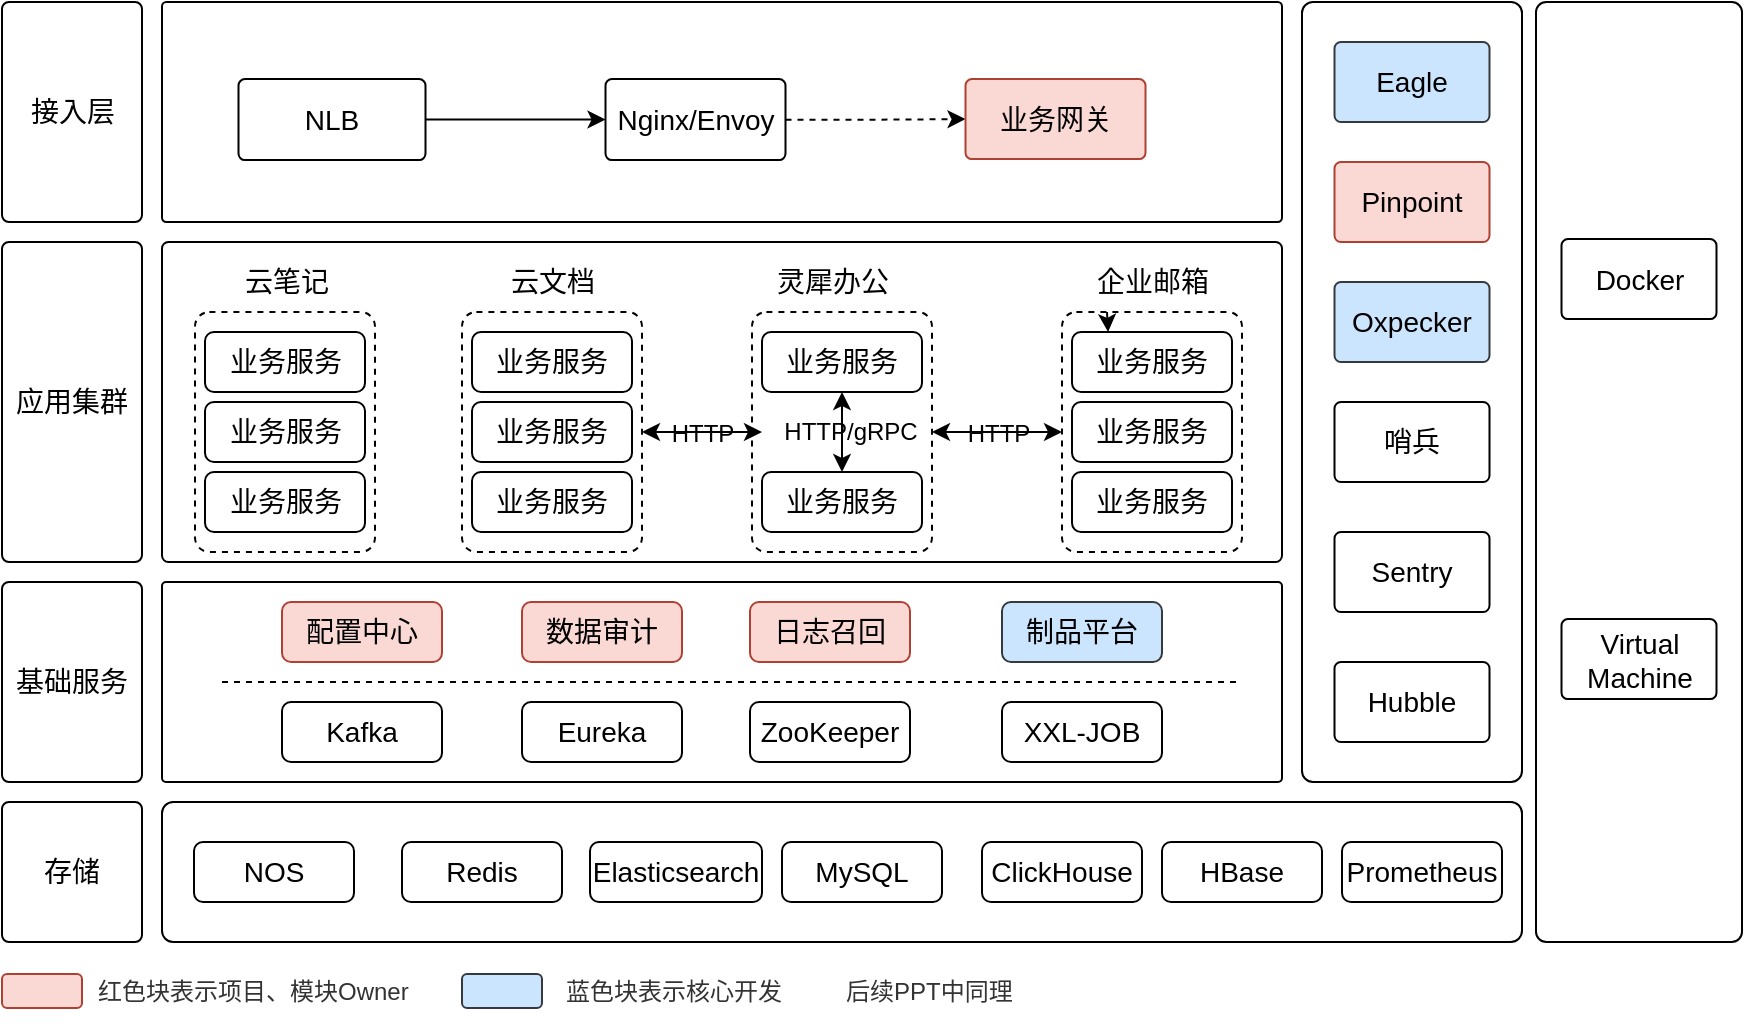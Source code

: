 <mxfile version="22.1.16" type="github" pages="13">
  <diagram id="SZeqILC4WRQRvYrKo_g2" name="灵犀架构图">
    <mxGraphModel dx="1434" dy="820" grid="1" gridSize="10" guides="1" tooltips="1" connect="1" arrows="1" fold="1" page="1" pageScale="1" pageWidth="827" pageHeight="1169" math="0" shadow="0">
      <root>
        <mxCell id="0" />
        <mxCell id="1" parent="0" />
        <mxCell id="z96YX2Z_3esr8ZKRBaH9-15" value="" style="rounded=1;whiteSpace=wrap;html=1;arcSize=2;fillStyle=auto;shadow=0;glass=0;sketch=0;fontSize=14;" parent="1" vertex="1">
          <mxGeometry x="140" y="80" width="560" height="110" as="geometry" />
        </mxCell>
        <mxCell id="z96YX2Z_3esr8ZKRBaH9-7" value="" style="rounded=1;whiteSpace=wrap;html=1;perimeterSpacing=10;imageWidth=24;imageHeight=24;arcSize=5;fontSize=14;" parent="1" vertex="1">
          <mxGeometry x="60" y="80" width="70" height="110" as="geometry" />
        </mxCell>
        <mxCell id="z96YX2Z_3esr8ZKRBaH9-6" value="接入层" style="text;html=1;align=center;verticalAlign=middle;resizable=0;points=[];autosize=1;strokeColor=none;fillColor=none;fontSize=14;" parent="1" vertex="1">
          <mxGeometry x="60" y="120" width="70" height="30" as="geometry" />
        </mxCell>
        <mxCell id="z96YX2Z_3esr8ZKRBaH9-28" value="应用集群" style="rounded=1;whiteSpace=wrap;html=1;perimeterSpacing=10;imageWidth=24;imageHeight=24;arcSize=5;fontSize=14;" parent="1" vertex="1">
          <mxGeometry x="60" y="200" width="70" height="160" as="geometry" />
        </mxCell>
        <mxCell id="z96YX2Z_3esr8ZKRBaH9-29" value="" style="rounded=1;whiteSpace=wrap;html=1;arcSize=2;fillStyle=auto;shadow=0;glass=0;sketch=0;fontSize=14;" parent="1" vertex="1">
          <mxGeometry x="140" y="200" width="560" height="160" as="geometry" />
        </mxCell>
        <mxCell id="z96YX2Z_3esr8ZKRBaH9-30" value="" style="rounded=1;whiteSpace=wrap;html=1;arcSize=8;fillStyle=auto;shadow=0;glass=0;sketch=0;fontSize=14;dashed=1;" parent="1" vertex="1">
          <mxGeometry x="156.5" y="235" width="90" height="120" as="geometry" />
        </mxCell>
        <mxCell id="z96YX2Z_3esr8ZKRBaH9-31" value="业务服务" style="rounded=1;whiteSpace=wrap;html=1;shadow=0;glass=0;sketch=0;fillStyle=auto;fontSize=14;" parent="1" vertex="1">
          <mxGeometry x="161.5" y="245" width="80" height="30" as="geometry" />
        </mxCell>
        <mxCell id="z96YX2Z_3esr8ZKRBaH9-32" value="业务服务" style="rounded=1;whiteSpace=wrap;html=1;shadow=0;glass=0;sketch=0;fillStyle=auto;fontSize=14;" parent="1" vertex="1">
          <mxGeometry x="161.5" y="280" width="80" height="30" as="geometry" />
        </mxCell>
        <mxCell id="z96YX2Z_3esr8ZKRBaH9-33" value="业务服务" style="rounded=1;whiteSpace=wrap;html=1;shadow=0;glass=0;sketch=0;fillStyle=auto;fontSize=14;" parent="1" vertex="1">
          <mxGeometry x="161.5" y="315" width="80" height="30" as="geometry" />
        </mxCell>
        <mxCell id="z96YX2Z_3esr8ZKRBaH9-34" value="云笔记" style="text;html=1;align=center;verticalAlign=middle;resizable=0;points=[];autosize=1;strokeColor=none;fillColor=none;fontSize=14;" parent="1" vertex="1">
          <mxGeometry x="166.5" y="205" width="70" height="30" as="geometry" />
        </mxCell>
        <mxCell id="z96YX2Z_3esr8ZKRBaH9-35" value="" style="rounded=1;whiteSpace=wrap;html=1;arcSize=8;fillStyle=auto;shadow=0;glass=0;sketch=0;fontSize=14;dashed=1;" parent="1" vertex="1">
          <mxGeometry x="435" y="235" width="90" height="120" as="geometry" />
        </mxCell>
        <mxCell id="z96YX2Z_3esr8ZKRBaH9-36" value="业务服务" style="rounded=1;whiteSpace=wrap;html=1;shadow=0;glass=0;sketch=0;fillStyle=auto;fontSize=14;" parent="1" vertex="1">
          <mxGeometry x="440" y="245" width="80" height="30" as="geometry" />
        </mxCell>
        <mxCell id="z96YX2Z_3esr8ZKRBaH9-38" value="业务服务" style="rounded=1;whiteSpace=wrap;html=1;shadow=0;glass=0;sketch=0;fillStyle=auto;fontSize=14;" parent="1" vertex="1">
          <mxGeometry x="440" y="315" width="80" height="30" as="geometry" />
        </mxCell>
        <mxCell id="z96YX2Z_3esr8ZKRBaH9-39" value="灵犀办公" style="text;html=1;align=center;verticalAlign=middle;resizable=0;points=[];autosize=1;strokeColor=none;fillColor=none;fontSize=14;" parent="1" vertex="1">
          <mxGeometry x="435" y="205" width="80" height="30" as="geometry" />
        </mxCell>
        <mxCell id="z96YX2Z_3esr8ZKRBaH9-40" value="" style="rounded=1;whiteSpace=wrap;html=1;arcSize=8;fillStyle=auto;shadow=0;glass=0;sketch=0;fontSize=14;dashed=1;" parent="1" vertex="1">
          <mxGeometry x="590" y="235" width="90" height="120" as="geometry" />
        </mxCell>
        <mxCell id="z96YX2Z_3esr8ZKRBaH9-41" value="业务服务" style="rounded=1;whiteSpace=wrap;html=1;shadow=0;glass=0;sketch=0;fillStyle=auto;fontSize=14;" parent="1" vertex="1">
          <mxGeometry x="595" y="245" width="80" height="30" as="geometry" />
        </mxCell>
        <mxCell id="z96YX2Z_3esr8ZKRBaH9-42" value="业务服务" style="rounded=1;whiteSpace=wrap;html=1;shadow=0;glass=0;sketch=0;fillStyle=auto;fontSize=14;" parent="1" vertex="1">
          <mxGeometry x="595" y="280" width="80" height="30" as="geometry" />
        </mxCell>
        <mxCell id="z96YX2Z_3esr8ZKRBaH9-43" value="业务服务" style="rounded=1;whiteSpace=wrap;html=1;shadow=0;glass=0;sketch=0;fillStyle=auto;fontSize=14;" parent="1" vertex="1">
          <mxGeometry x="595" y="315" width="80" height="30" as="geometry" />
        </mxCell>
        <mxCell id="z96YX2Z_3esr8ZKRBaH9-44" value="企业邮箱" style="text;html=1;align=center;verticalAlign=middle;resizable=0;points=[];autosize=1;strokeColor=none;fillColor=none;fontSize=14;" parent="1" vertex="1">
          <mxGeometry x="595" y="205" width="80" height="30" as="geometry" />
        </mxCell>
        <mxCell id="z96YX2Z_3esr8ZKRBaH9-47" value="基础服务" style="rounded=1;whiteSpace=wrap;html=1;perimeterSpacing=10;imageWidth=24;imageHeight=24;arcSize=5;fontSize=14;" parent="1" vertex="1">
          <mxGeometry x="60" y="370" width="70" height="100" as="geometry" />
        </mxCell>
        <mxCell id="z96YX2Z_3esr8ZKRBaH9-48" value="" style="rounded=1;whiteSpace=wrap;html=1;arcSize=2;fillStyle=auto;shadow=0;glass=0;sketch=0;fontSize=14;" parent="1" vertex="1">
          <mxGeometry x="140" y="370" width="560" height="100" as="geometry" />
        </mxCell>
        <mxCell id="z96YX2Z_3esr8ZKRBaH9-49" value="配置中心" style="rounded=1;whiteSpace=wrap;html=1;shadow=0;glass=0;sketch=0;fillStyle=auto;fontSize=14;fillColor=#fad9d5;strokeColor=#ae4132;" parent="1" vertex="1">
          <mxGeometry x="200" y="380" width="80" height="30" as="geometry" />
        </mxCell>
        <mxCell id="z96YX2Z_3esr8ZKRBaH9-50" value="数据审计" style="rounded=1;whiteSpace=wrap;html=1;shadow=0;glass=0;sketch=0;fillStyle=auto;fontSize=14;fillColor=#fad9d5;strokeColor=#ae4132;" parent="1" vertex="1">
          <mxGeometry x="320" y="380" width="80" height="30" as="geometry" />
        </mxCell>
        <mxCell id="z96YX2Z_3esr8ZKRBaH9-51" value="日志召回" style="rounded=1;whiteSpace=wrap;html=1;shadow=0;glass=0;sketch=0;fillStyle=auto;fontSize=14;fillColor=#fad9d5;strokeColor=#ae4132;" parent="1" vertex="1">
          <mxGeometry x="434" y="380" width="80" height="30" as="geometry" />
        </mxCell>
        <mxCell id="z96YX2Z_3esr8ZKRBaH9-52" value="制品平台" style="rounded=1;whiteSpace=wrap;html=1;shadow=0;glass=0;sketch=0;fillStyle=auto;fontSize=14;fillColor=#cce5ff;strokeColor=#36393d;" parent="1" vertex="1">
          <mxGeometry x="560" y="380" width="80" height="30" as="geometry" />
        </mxCell>
        <mxCell id="z96YX2Z_3esr8ZKRBaH9-62" value="存储" style="rounded=1;whiteSpace=wrap;html=1;perimeterSpacing=10;imageWidth=24;imageHeight=24;arcSize=5;fontSize=14;" parent="1" vertex="1">
          <mxGeometry x="60" y="480" width="70" height="70" as="geometry" />
        </mxCell>
        <mxCell id="z96YX2Z_3esr8ZKRBaH9-63" value="" style="rounded=1;whiteSpace=wrap;html=1;arcSize=8;fillStyle=auto;shadow=0;glass=0;sketch=0;fontSize=14;" parent="1" vertex="1">
          <mxGeometry x="140" y="480" width="680" height="70" as="geometry" />
        </mxCell>
        <mxCell id="z96YX2Z_3esr8ZKRBaH9-65" value="Redis" style="rounded=1;whiteSpace=wrap;html=1;shadow=0;glass=0;sketch=0;fillStyle=auto;fontSize=14;" parent="1" vertex="1">
          <mxGeometry x="260" y="500" width="80" height="30" as="geometry" />
        </mxCell>
        <mxCell id="z96YX2Z_3esr8ZKRBaH9-66" value="Elasticsearch" style="rounded=1;whiteSpace=wrap;html=1;shadow=0;glass=0;sketch=0;fillStyle=auto;fontSize=14;" parent="1" vertex="1">
          <mxGeometry x="354" y="500" width="86" height="30" as="geometry" />
        </mxCell>
        <mxCell id="z96YX2Z_3esr8ZKRBaH9-67" value="MySQL" style="rounded=1;whiteSpace=wrap;html=1;shadow=0;glass=0;sketch=0;fillStyle=auto;fontSize=14;" parent="1" vertex="1">
          <mxGeometry x="450" y="500" width="80" height="30" as="geometry" />
        </mxCell>
        <mxCell id="z96YX2Z_3esr8ZKRBaH9-68" value="ClickHouse" style="rounded=1;whiteSpace=wrap;html=1;shadow=0;glass=0;sketch=0;fillStyle=auto;fontSize=14;" parent="1" vertex="1">
          <mxGeometry x="550" y="500" width="80" height="30" as="geometry" />
        </mxCell>
        <mxCell id="z96YX2Z_3esr8ZKRBaH9-69" value="NOS" style="rounded=1;whiteSpace=wrap;html=1;shadow=0;glass=0;sketch=0;fillStyle=auto;fontSize=14;" parent="1" vertex="1">
          <mxGeometry x="156" y="500" width="80" height="30" as="geometry" />
        </mxCell>
        <mxCell id="z96YX2Z_3esr8ZKRBaH9-70" value="" style="rounded=1;whiteSpace=wrap;html=1;arcSize=5;fillStyle=auto;shadow=0;glass=0;sketch=0;align=center;fontSize=14;" parent="1" vertex="1">
          <mxGeometry x="710" y="80" width="110" height="390" as="geometry" />
        </mxCell>
        <mxCell id="z96YX2Z_3esr8ZKRBaH9-72" value="" style="endArrow=classic;startArrow=classic;html=1;rounded=0;strokeWidth=1;entryX=0.5;entryY=1;entryDx=0;entryDy=0;exitX=0.5;exitY=0;exitDx=0;exitDy=0;fontSize=14;" parent="1" source="z96YX2Z_3esr8ZKRBaH9-38" target="z96YX2Z_3esr8ZKRBaH9-36" edge="1">
          <mxGeometry width="50" height="50" relative="1" as="geometry">
            <mxPoint x="291.75" y="335" as="sourcePoint" />
            <mxPoint x="341.75" y="285" as="targetPoint" />
          </mxGeometry>
        </mxCell>
        <mxCell id="z96YX2Z_3esr8ZKRBaH9-73" value="&lt;font style=&quot;font-size: 12px;&quot;&gt;HTTP/gRPC&lt;/font&gt;" style="edgeLabel;html=1;align=center;verticalAlign=middle;resizable=0;points=[];labelBackgroundColor=none;fontSize=14;" parent="z96YX2Z_3esr8ZKRBaH9-72" vertex="1" connectable="0">
          <mxGeometry x="0.05" y="-4" relative="1" as="geometry">
            <mxPoint as="offset" />
          </mxGeometry>
        </mxCell>
        <mxCell id="z96YX2Z_3esr8ZKRBaH9-75" value="Kafka" style="rounded=1;whiteSpace=wrap;html=1;shadow=0;glass=0;sketch=0;fillStyle=auto;fontSize=14;" parent="1" vertex="1">
          <mxGeometry x="200" y="430" width="80" height="30" as="geometry" />
        </mxCell>
        <mxCell id="z96YX2Z_3esr8ZKRBaH9-76" value="Eureka" style="rounded=1;whiteSpace=wrap;html=1;shadow=0;glass=0;sketch=0;fillStyle=auto;fontSize=14;" parent="1" vertex="1">
          <mxGeometry x="320" y="430" width="80" height="30" as="geometry" />
        </mxCell>
        <mxCell id="z96YX2Z_3esr8ZKRBaH9-77" value="ZooKeeper" style="rounded=1;whiteSpace=wrap;html=1;shadow=0;glass=0;sketch=0;fillStyle=auto;fontSize=14;" parent="1" vertex="1">
          <mxGeometry x="434" y="430" width="80" height="30" as="geometry" />
        </mxCell>
        <mxCell id="z96YX2Z_3esr8ZKRBaH9-78" value="XXL-JOB" style="rounded=1;whiteSpace=wrap;html=1;shadow=0;glass=0;sketch=0;fillStyle=auto;fontSize=14;" parent="1" vertex="1">
          <mxGeometry x="560" y="430" width="80" height="30" as="geometry" />
        </mxCell>
        <mxCell id="z96YX2Z_3esr8ZKRBaH9-81" value="HBase" style="rounded=1;whiteSpace=wrap;html=1;shadow=0;glass=0;sketch=0;fillStyle=auto;fontSize=14;" parent="1" vertex="1">
          <mxGeometry x="640" y="500" width="80" height="30" as="geometry" />
        </mxCell>
        <mxCell id="z96YX2Z_3esr8ZKRBaH9-83" value="Prometheus" style="rounded=1;whiteSpace=wrap;html=1;shadow=0;glass=0;sketch=0;fillStyle=auto;fontSize=14;" parent="1" vertex="1">
          <mxGeometry x="730" y="500" width="80" height="30" as="geometry" />
        </mxCell>
        <mxCell id="z96YX2Z_3esr8ZKRBaH9-85" value="" style="endArrow=none;dashed=1;html=1;rounded=0;fontFamily=Verdana;strokeWidth=1;fontSize=14;" parent="1" edge="1">
          <mxGeometry width="50" height="50" relative="1" as="geometry">
            <mxPoint x="170" y="420" as="sourcePoint" />
            <mxPoint x="680" y="420" as="targetPoint" />
          </mxGeometry>
        </mxCell>
        <mxCell id="z96YX2Z_3esr8ZKRBaH9-97" style="edgeStyle=orthogonalEdgeStyle;rounded=0;orthogonalLoop=1;jettySize=auto;html=1;entryX=0;entryY=0.5;entryDx=0;entryDy=0;fontFamily=Verdana;strokeWidth=1;dashed=1;fontSize=14;" parent="1" source="z96YX2Z_3esr8ZKRBaH9-91" target="z96YX2Z_3esr8ZKRBaH9-95" edge="1">
          <mxGeometry relative="1" as="geometry" />
        </mxCell>
        <mxCell id="z96YX2Z_3esr8ZKRBaH9-91" value="Nginx/Envoy" style="rounded=1;whiteSpace=wrap;html=1;arcSize=8;fillStyle=auto;shadow=0;glass=0;sketch=0;fontSize=14;" parent="1" vertex="1">
          <mxGeometry x="361.75" y="118.55" width="90" height="40.5" as="geometry" />
        </mxCell>
        <mxCell id="z96YX2Z_3esr8ZKRBaH9-96" value="" style="edgeStyle=orthogonalEdgeStyle;rounded=0;orthogonalLoop=1;jettySize=auto;html=1;fontFamily=Verdana;strokeWidth=1;fontSize=14;" parent="1" source="z96YX2Z_3esr8ZKRBaH9-94" target="z96YX2Z_3esr8ZKRBaH9-91" edge="1">
          <mxGeometry relative="1" as="geometry" />
        </mxCell>
        <mxCell id="z96YX2Z_3esr8ZKRBaH9-94" value="NLB" style="rounded=1;whiteSpace=wrap;html=1;arcSize=8;fillStyle=auto;shadow=0;glass=0;sketch=0;fontSize=14;" parent="1" vertex="1">
          <mxGeometry x="178.25" y="118.55" width="93.5" height="40.5" as="geometry" />
        </mxCell>
        <mxCell id="z96YX2Z_3esr8ZKRBaH9-95" value="业务网关" style="rounded=1;whiteSpace=wrap;html=1;arcSize=8;fillStyle=auto;shadow=0;glass=0;sketch=0;fontSize=14;fillColor=#fad9d5;strokeColor=#ae4132;" parent="1" vertex="1">
          <mxGeometry x="541.75" y="118.55" width="90" height="40" as="geometry" />
        </mxCell>
        <mxCell id="z96YX2Z_3esr8ZKRBaH9-98" value="Pinpoint" style="rounded=1;whiteSpace=wrap;html=1;arcSize=8;fillStyle=auto;shadow=0;glass=0;sketch=0;fontSize=14;fillColor=#fad9d5;strokeColor=#ae4132;" parent="1" vertex="1">
          <mxGeometry x="726.25" y="160" width="77.5" height="40" as="geometry" />
        </mxCell>
        <mxCell id="z96YX2Z_3esr8ZKRBaH9-101" value="Eagle" style="rounded=1;whiteSpace=wrap;html=1;arcSize=8;fillStyle=auto;shadow=0;glass=0;sketch=0;fontSize=14;fillColor=#cce5ff;strokeColor=#36393d;" parent="1" vertex="1">
          <mxGeometry x="726.25" y="100" width="77.5" height="40" as="geometry" />
        </mxCell>
        <mxCell id="z96YX2Z_3esr8ZKRBaH9-102" value="Oxpecker" style="rounded=1;whiteSpace=wrap;html=1;arcSize=8;fillStyle=auto;shadow=0;glass=0;sketch=0;fontSize=14;fillColor=#cce5ff;strokeColor=#36393d;" parent="1" vertex="1">
          <mxGeometry x="726.25" y="220" width="77.5" height="40" as="geometry" />
        </mxCell>
        <mxCell id="UBHEA0RbHnU4MNlAUWAK-3" value="哨兵" style="rounded=1;whiteSpace=wrap;html=1;arcSize=8;fillStyle=auto;shadow=0;glass=0;sketch=0;fontSize=14;" parent="1" vertex="1">
          <mxGeometry x="726.25" y="280" width="77.5" height="40" as="geometry" />
        </mxCell>
        <mxCell id="UBHEA0RbHnU4MNlAUWAK-5" value="" style="rounded=1;whiteSpace=wrap;html=1;arcSize=5;fillStyle=auto;shadow=0;glass=0;sketch=0;align=center;fontSize=14;" parent="1" vertex="1">
          <mxGeometry x="827" y="80" width="103" height="470" as="geometry" />
        </mxCell>
        <mxCell id="UBHEA0RbHnU4MNlAUWAK-7" value="Docker" style="rounded=1;whiteSpace=wrap;html=1;arcSize=8;fillStyle=auto;shadow=0;glass=0;sketch=0;fontSize=14;" parent="1" vertex="1">
          <mxGeometry x="839.75" y="198.55" width="77.5" height="40" as="geometry" />
        </mxCell>
        <mxCell id="UBHEA0RbHnU4MNlAUWAK-8" value="Virtual Machine" style="rounded=1;whiteSpace=wrap;html=1;arcSize=8;fillStyle=auto;shadow=0;glass=0;sketch=0;fontSize=14;" parent="1" vertex="1">
          <mxGeometry x="839.75" y="388.55" width="77.5" height="40" as="geometry" />
        </mxCell>
        <mxCell id="UBHEA0RbHnU4MNlAUWAK-9" style="edgeStyle=orthogonalEdgeStyle;rounded=0;orthogonalLoop=1;jettySize=auto;html=1;exitX=0.25;exitY=0;exitDx=0;exitDy=0;entryX=0.256;entryY=0.083;entryDx=0;entryDy=0;entryPerimeter=0;dashed=1;fontFamily=Verdana;strokeWidth=1;fontSize=14;" parent="1" source="z96YX2Z_3esr8ZKRBaH9-40" target="z96YX2Z_3esr8ZKRBaH9-40" edge="1">
          <mxGeometry relative="1" as="geometry" />
        </mxCell>
        <mxCell id="P-YujoYRVAD8OntFmW3c-2" value="Sentry" style="rounded=1;whiteSpace=wrap;html=1;arcSize=8;fillStyle=auto;shadow=0;glass=0;sketch=0;fontSize=14;" parent="1" vertex="1">
          <mxGeometry x="726.25" y="345" width="77.5" height="40" as="geometry" />
        </mxCell>
        <mxCell id="P1oTxDfYXLuIh1gySndn-6" value="" style="rounded=1;whiteSpace=wrap;html=1;arcSize=8;fillStyle=auto;shadow=0;glass=0;sketch=0;fontSize=14;dashed=1;" parent="1" vertex="1">
          <mxGeometry x="290" y="235" width="90" height="120" as="geometry" />
        </mxCell>
        <mxCell id="P1oTxDfYXLuIh1gySndn-7" value="业务服务" style="rounded=1;whiteSpace=wrap;html=1;shadow=0;glass=0;sketch=0;fillStyle=auto;fontSize=14;" parent="1" vertex="1">
          <mxGeometry x="295" y="245" width="80" height="30" as="geometry" />
        </mxCell>
        <mxCell id="P1oTxDfYXLuIh1gySndn-8" value="业务服务" style="rounded=1;whiteSpace=wrap;html=1;shadow=0;glass=0;sketch=0;fillStyle=auto;fontSize=14;" parent="1" vertex="1">
          <mxGeometry x="295" y="280" width="80" height="30" as="geometry" />
        </mxCell>
        <mxCell id="z96YX2Z_3esr8ZKRBaH9-74" value="&lt;span style=&quot;font-size: 12px;&quot;&gt;HTTP&lt;/span&gt;" style="endArrow=classic;startArrow=classic;html=1;rounded=0;strokeWidth=1;entryX=0;entryY=0.5;entryDx=0;entryDy=0;exitX=1;exitY=0.5;exitDx=0;exitDy=0;labelBackgroundColor=none;fontSize=14;" parent="1" source="z96YX2Z_3esr8ZKRBaH9-35" target="z96YX2Z_3esr8ZKRBaH9-40" edge="1">
          <mxGeometry width="50" height="50" relative="1" as="geometry">
            <mxPoint x="471.75" y="325" as="sourcePoint" />
            <mxPoint x="521.75" y="275" as="targetPoint" />
          </mxGeometry>
        </mxCell>
        <mxCell id="P1oTxDfYXLuIh1gySndn-9" value="业务服务" style="rounded=1;whiteSpace=wrap;html=1;shadow=0;glass=0;sketch=0;fillStyle=auto;fontSize=14;" parent="1" vertex="1">
          <mxGeometry x="295" y="315" width="80" height="30" as="geometry" />
        </mxCell>
        <mxCell id="P1oTxDfYXLuIh1gySndn-10" value="云文档" style="text;html=1;align=center;verticalAlign=middle;resizable=0;points=[];autosize=1;strokeColor=none;fillColor=none;fontSize=14;" parent="1" vertex="1">
          <mxGeometry x="300" y="205" width="70" height="30" as="geometry" />
        </mxCell>
        <mxCell id="P1oTxDfYXLuIh1gySndn-12" value="&lt;span style=&quot;font-size: 12px;&quot;&gt;HTTP&lt;/span&gt;" style="endArrow=classic;startArrow=classic;html=1;rounded=0;strokeWidth=1;exitX=1;exitY=0.5;exitDx=0;exitDy=0;labelBackgroundColor=none;fontSize=14;" parent="1" source="P1oTxDfYXLuIh1gySndn-6" edge="1">
          <mxGeometry width="50" height="50" relative="1" as="geometry">
            <mxPoint x="535" y="305" as="sourcePoint" />
            <mxPoint x="440" y="295" as="targetPoint" />
          </mxGeometry>
        </mxCell>
        <mxCell id="P1oTxDfYXLuIh1gySndn-15" value="" style="rounded=1;whiteSpace=wrap;html=1;shadow=0;glass=0;sketch=0;fillStyle=auto;fontSize=14;fillColor=#fad9d5;strokeColor=#ae4132;" parent="1" vertex="1">
          <mxGeometry x="60" y="566" width="40" height="17" as="geometry" />
        </mxCell>
        <mxCell id="P1oTxDfYXLuIh1gySndn-16" value="&lt;font color=&quot;#333333&quot;&gt;红色块表示项目、模块Owner&lt;/font&gt;" style="text;html=1;align=left;verticalAlign=middle;resizable=0;points=[];autosize=1;strokeColor=none;fillColor=none;fontSize=12;" parent="1" vertex="1">
          <mxGeometry x="106" y="560" width="180" height="30" as="geometry" />
        </mxCell>
        <mxCell id="P1oTxDfYXLuIh1gySndn-20" value="" style="rounded=1;whiteSpace=wrap;html=1;shadow=0;glass=0;sketch=0;fillStyle=auto;fontSize=14;fillColor=#cce5ff;strokeColor=#36393d;" parent="1" vertex="1">
          <mxGeometry x="290" y="566" width="40" height="17" as="geometry" />
        </mxCell>
        <mxCell id="P1oTxDfYXLuIh1gySndn-21" value="&lt;font color=&quot;#333333&quot;&gt;蓝色块表示核心开发&lt;/font&gt;" style="text;html=1;align=left;verticalAlign=middle;resizable=0;points=[];autosize=1;strokeColor=none;fillColor=none;fontSize=12;" parent="1" vertex="1">
          <mxGeometry x="340" y="560" width="130" height="30" as="geometry" />
        </mxCell>
        <mxCell id="DgnOEZXZM4A-AyKVx1tJ-2" value="&lt;font color=&quot;#333333&quot;&gt;后续PPT中同理&lt;/font&gt;" style="text;html=1;align=left;verticalAlign=middle;resizable=0;points=[];autosize=1;strokeColor=none;fillColor=none;fontSize=12;" parent="1" vertex="1">
          <mxGeometry x="480" y="560" width="110" height="30" as="geometry" />
        </mxCell>
        <mxCell id="eE7G6gB604jvp8yOhwGN-1" value="Hubble" style="rounded=1;whiteSpace=wrap;html=1;arcSize=8;fillStyle=auto;shadow=0;glass=0;sketch=0;fontSize=14;" parent="1" vertex="1">
          <mxGeometry x="726.25" y="410" width="77.5" height="40" as="geometry" />
        </mxCell>
      </root>
    </mxGraphModel>
  </diagram>
  <diagram id="rNEhL3fZycUAEDztAywf" name="eagle全链路traceId">
    <mxGraphModel dx="3163" dy="863" grid="1" gridSize="10" guides="1" tooltips="1" connect="1" arrows="1" fold="1" page="1" pageScale="1" pageWidth="827" pageHeight="1169" math="0" shadow="0">
      <root>
        <mxCell id="0" />
        <mxCell id="1" parent="0" />
        <mxCell id="9k1TjRLZipl5H8YSLHi_-20" value="" style="rounded=1;whiteSpace=wrap;html=1;fontSize=15;arcSize=2;" parent="1" vertex="1">
          <mxGeometry x="-1460" y="130" width="1170" height="210" as="geometry" />
        </mxCell>
        <mxCell id="gDg9_XkDUkOwkXeFc6nw-19" value="" style="rounded=1;whiteSpace=wrap;html=1;labelBackgroundColor=none;fontSize=15;arcSize=8;dashed=1;" parent="1" vertex="1">
          <mxGeometry x="-831.25" y="165" width="520" height="150" as="geometry" />
        </mxCell>
        <mxCell id="GDvRJXhBqf4_J3KOW8ai-40" value="" style="rounded=1;whiteSpace=wrap;html=1;labelBackgroundColor=none;fontSize=15;arcSize=2;dashed=1;" parent="1" vertex="1">
          <mxGeometry x="-850" y="370" width="560" height="550" as="geometry" />
        </mxCell>
        <mxCell id="GDvRJXhBqf4_J3KOW8ai-87" value="&lt;font size=&quot;1&quot; style=&quot;&quot;&gt;&lt;b style=&quot;font-size: 21px;&quot;&gt;Pinpoint Agent&lt;/b&gt;&lt;/font&gt;" style="rounded=1;whiteSpace=wrap;html=1;fontSize=15;fillColor=#fad9d5;strokeColor=#ae4132;strokeWidth=1;" parent="1" vertex="1">
          <mxGeometry x="-842.5" y="610" width="542.5" height="240" as="geometry" />
        </mxCell>
        <mxCell id="GDvRJXhBqf4_J3KOW8ai-4" value="" style="rounded=1;whiteSpace=wrap;html=1;labelBackgroundColor=none;fontSize=15;arcSize=8;dashed=1;" parent="1" vertex="1">
          <mxGeometry x="-1460" y="370" width="245" height="550" as="geometry" />
        </mxCell>
        <mxCell id="GDvRJXhBqf4_J3KOW8ai-7" value="&lt;font size=&quot;1&quot; style=&quot;&quot;&gt;&lt;b style=&quot;font-size: 17px;&quot;&gt;HpptClient&lt;/b&gt;&lt;/font&gt;" style="text;html=1;strokeColor=none;fillColor=none;align=center;verticalAlign=middle;whiteSpace=wrap;rounded=0;dashed=1;" parent="1" vertex="1">
          <mxGeometry x="-1450" y="370" width="220" height="30" as="geometry" />
        </mxCell>
        <mxCell id="GDvRJXhBqf4_J3KOW8ai-28" style="edgeStyle=orthogonalEdgeStyle;rounded=0;orthogonalLoop=1;jettySize=auto;html=1;exitX=0.5;exitY=1;exitDx=0;exitDy=0;entryX=0.5;entryY=0;entryDx=0;entryDy=0;fontSize=14;" parent="1" source="GDvRJXhBqf4_J3KOW8ai-23" target="GDvRJXhBqf4_J3KOW8ai-20" edge="1">
          <mxGeometry relative="1" as="geometry" />
        </mxCell>
        <mxCell id="GDvRJXhBqf4_J3KOW8ai-23" value="" style="rounded=1;whiteSpace=wrap;html=1;fontSize=15;strokeWidth=1;" parent="1" vertex="1">
          <mxGeometry x="-1450" y="600" width="210" height="136.31" as="geometry" />
        </mxCell>
        <mxCell id="E3o0pCZBdWymGe8HAtfz-92" style="edgeStyle=orthogonalEdgeStyle;rounded=0;orthogonalLoop=1;jettySize=auto;html=1;entryX=0;entryY=0.5;entryDx=0;entryDy=0;fontSize=18;fontColor=#000000;" parent="1" source="E3o0pCZBdWymGe8HAtfz-91" target="E3o0pCZBdWymGe8HAtfz-90" edge="1">
          <mxGeometry relative="1" as="geometry" />
        </mxCell>
        <mxCell id="E3o0pCZBdWymGe8HAtfz-91" value="" style="rounded=1;whiteSpace=wrap;html=1;labelBackgroundColor=none;fontSize=15;arcSize=8;dashed=1;" parent="1" vertex="1">
          <mxGeometry x="-1425" y="170" width="170" height="140" as="geometry" />
        </mxCell>
        <mxCell id="gDg9_XkDUkOwkXeFc6nw-20" style="edgeStyle=orthogonalEdgeStyle;rounded=0;orthogonalLoop=1;jettySize=auto;html=1;entryX=0;entryY=0.5;entryDx=0;entryDy=0;fontSize=17;" parent="1" source="E3o0pCZBdWymGe8HAtfz-90" target="gDg9_XkDUkOwkXeFc6nw-19" edge="1">
          <mxGeometry relative="1" as="geometry" />
        </mxCell>
        <mxCell id="E3o0pCZBdWymGe8HAtfz-90" value="" style="rounded=1;whiteSpace=wrap;html=1;labelBackgroundColor=none;fontSize=15;arcSize=8;dashed=1;" parent="1" vertex="1">
          <mxGeometry x="-1115" y="170" width="170" height="140" as="geometry" />
        </mxCell>
        <mxCell id="d56UgR5FdIB3q9lyrqol-1" value="&lt;font style=&quot;font-size: 15px;&quot;&gt;Android&lt;/font&gt;" style="rounded=1;whiteSpace=wrap;html=1;" parent="1" vertex="1">
          <mxGeometry x="-1390" y="185" width="100" height="30" as="geometry" />
        </mxCell>
        <mxCell id="2CzwJvpmpoYd5hjxRtkx-9" value="&lt;font style=&quot;font-size: 15px;&quot;&gt;iOS&lt;/font&gt;" style="rounded=1;whiteSpace=wrap;html=1;" parent="1" vertex="1">
          <mxGeometry x="-1390" y="225" width="100" height="30" as="geometry" />
        </mxCell>
        <mxCell id="2CzwJvpmpoYd5hjxRtkx-10" value="&lt;span style=&quot;font-size: 15px;&quot;&gt;Desktop&lt;/span&gt;" style="rounded=1;whiteSpace=wrap;html=1;" parent="1" vertex="1">
          <mxGeometry x="-1390" y="265" width="100" height="30" as="geometry" />
        </mxCell>
        <mxCell id="9k1TjRLZipl5H8YSLHi_-8" value="&lt;font style=&quot;font-size: 15px;&quot;&gt;Nginx&lt;/font&gt;" style="rounded=1;whiteSpace=wrap;html=1;" parent="1" vertex="1">
          <mxGeometry x="-1080" y="187.5" width="100" height="40" as="geometry" />
        </mxCell>
        <mxCell id="9k1TjRLZipl5H8YSLHi_-11" value="&lt;span style=&quot;font-size: 15px;&quot;&gt;Envoy&lt;/span&gt;" style="rounded=1;whiteSpace=wrap;html=1;" parent="1" vertex="1">
          <mxGeometry x="-1080" y="252.5" width="100" height="40" as="geometry" />
        </mxCell>
        <mxCell id="E3o0pCZBdWymGe8HAtfz-83" value="&lt;font style=&quot;font-size: 18px;&quot;&gt;客户端&lt;/font&gt;" style="text;html=1;align=center;verticalAlign=middle;resizable=0;points=[];autosize=1;strokeColor=none;fillColor=none;fontSize=15;fontColor=#000000;" parent="1" vertex="1">
          <mxGeometry x="-1380" y="130" width="80" height="40" as="geometry" />
        </mxCell>
        <mxCell id="E3o0pCZBdWymGe8HAtfz-85" value="&lt;font style=&quot;font-size: 18px;&quot;&gt;网关&lt;/font&gt;" style="text;html=1;align=center;verticalAlign=middle;resizable=0;points=[];autosize=1;strokeColor=none;fillColor=none;fontSize=15;fontColor=#000000;" parent="1" vertex="1">
          <mxGeometry x="-1060" y="130" width="60" height="40" as="geometry" />
        </mxCell>
        <mxCell id="E3o0pCZBdWymGe8HAtfz-89" value="&lt;font style=&quot;font-size: 18px;&quot;&gt;应用集群&lt;/font&gt;" style="text;html=1;align=center;verticalAlign=middle;resizable=0;points=[];autosize=1;strokeColor=none;fillColor=none;fontSize=15;fontColor=#000000;" parent="1" vertex="1">
          <mxGeometry x="-621.25" y="130" width="100" height="40" as="geometry" />
        </mxCell>
        <mxCell id="GDvRJXhBqf4_J3KOW8ai-2" value="在Request Header中添加TraceId" style="rounded=1;whiteSpace=wrap;html=1;labelBackgroundColor=none;fontSize=15;strokeWidth=1;" parent="1" vertex="1">
          <mxGeometry x="-1400" y="662.31" width="110" height="55" as="geometry" />
        </mxCell>
        <mxCell id="GDvRJXhBqf4_J3KOW8ai-27" style="edgeStyle=orthogonalEdgeStyle;rounded=0;orthogonalLoop=1;jettySize=auto;html=1;exitX=0.5;exitY=1;exitDx=0;exitDy=0;entryX=0.421;entryY=-0.028;entryDx=0;entryDy=0;entryPerimeter=0;fontSize=14;" parent="1" source="GDvRJXhBqf4_J3KOW8ai-14" target="GDvRJXhBqf4_J3KOW8ai-24" edge="1">
          <mxGeometry relative="1" as="geometry" />
        </mxCell>
        <mxCell id="GDvRJXhBqf4_J3KOW8ai-14" value="Interceptor 1" style="rounded=1;whiteSpace=wrap;html=1;labelBackgroundColor=none;fontSize=15;strokeWidth=1;" parent="1" vertex="1">
          <mxGeometry x="-1402.5" y="493.81" width="110" height="55" as="geometry" />
        </mxCell>
        <mxCell id="GDvRJXhBqf4_J3KOW8ai-17" value="" style="endArrow=classic;html=1;rounded=0;fontSize=15;entryX=0.5;entryY=0;entryDx=0;entryDy=0;exitX=0.5;exitY=1;exitDx=0;exitDy=0;" parent="1" target="GDvRJXhBqf4_J3KOW8ai-14" edge="1">
          <mxGeometry width="50" height="50" relative="1" as="geometry">
            <mxPoint x="-1347.5" y="414.81" as="sourcePoint" />
            <mxPoint x="-1322.5" y="419.81" as="targetPoint" />
          </mxGeometry>
        </mxCell>
        <mxCell id="GDvRJXhBqf4_J3KOW8ai-18" value="Request" style="edgeLabel;html=1;align=center;verticalAlign=middle;resizable=0;points=[];fontSize=15;" parent="GDvRJXhBqf4_J3KOW8ai-17" vertex="1" connectable="0">
          <mxGeometry x="-0.079" relative="1" as="geometry">
            <mxPoint as="offset" />
          </mxGeometry>
        </mxCell>
        <mxCell id="GDvRJXhBqf4_J3KOW8ai-20" value="Interceptor N" style="rounded=1;whiteSpace=wrap;html=1;labelBackgroundColor=none;fontSize=15;strokeWidth=1;" parent="1" vertex="1">
          <mxGeometry x="-1400" y="847.5" width="110" height="55" as="geometry" />
        </mxCell>
        <mxCell id="GDvRJXhBqf4_J3KOW8ai-24" value="&lt;font style=&quot;font-size: 20px;&quot;&gt;&lt;b&gt;Eagle Interceptor&lt;/b&gt;&lt;/font&gt;" style="text;html=1;strokeColor=none;fillColor=none;align=center;verticalAlign=middle;whiteSpace=wrap;rounded=0;dashed=1;fontSize=15;" parent="1" vertex="1">
          <mxGeometry x="-1420" y="600" width="170" height="30" as="geometry" />
        </mxCell>
        <mxCell id="GDvRJXhBqf4_J3KOW8ai-29" value="" style="rounded=1;whiteSpace=wrap;html=1;labelBackgroundColor=none;fontSize=15;arcSize=8;dashed=1;" parent="1" vertex="1">
          <mxGeometry x="-1150" y="370" width="240" height="550" as="geometry" />
        </mxCell>
        <mxCell id="GDvRJXhBqf4_J3KOW8ai-30" value="&lt;font style=&quot;font-size: 17px;&quot;&gt;&lt;b&gt;Nginx / Envoy&lt;/b&gt;&lt;/font&gt;" style="text;html=1;strokeColor=none;fillColor=none;align=center;verticalAlign=middle;whiteSpace=wrap;rounded=0;dashed=1;" parent="1" vertex="1">
          <mxGeometry x="-1140" y="370" width="220" height="30" as="geometry" />
        </mxCell>
        <mxCell id="GDvRJXhBqf4_J3KOW8ai-31" style="edgeStyle=orthogonalEdgeStyle;rounded=0;orthogonalLoop=1;jettySize=auto;html=1;exitX=0.5;exitY=1;exitDx=0;exitDy=0;entryX=0.5;entryY=0;entryDx=0;entryDy=0;fontSize=14;" parent="1" source="GDvRJXhBqf4_J3KOW8ai-32" target="GDvRJXhBqf4_J3KOW8ai-38" edge="1">
          <mxGeometry relative="1" as="geometry" />
        </mxCell>
        <mxCell id="GDvRJXhBqf4_J3KOW8ai-32" value="" style="rounded=1;whiteSpace=wrap;html=1;fontSize=15;fillColor=#cce5ff;strokeColor=#36393d;strokeWidth=1;" parent="1" vertex="1">
          <mxGeometry x="-1137.5" y="548.81" width="215" height="238.69" as="geometry" />
        </mxCell>
        <mxCell id="GDvRJXhBqf4_J3KOW8ai-100" style="edgeStyle=orthogonalEdgeStyle;rounded=0;orthogonalLoop=1;jettySize=auto;html=1;exitX=0.5;exitY=1;exitDx=0;exitDy=0;entryX=0.5;entryY=0;entryDx=0;entryDy=0;fontSize=15;" parent="1" source="GDvRJXhBqf4_J3KOW8ai-33" target="GDvRJXhBqf4_J3KOW8ai-98" edge="1">
          <mxGeometry relative="1" as="geometry" />
        </mxCell>
        <mxCell id="GDvRJXhBqf4_J3KOW8ai-33" value="读取客户端TraceId或者生成新的" style="rounded=1;whiteSpace=wrap;html=1;labelBackgroundColor=none;fontSize=15;strokeWidth=1;" parent="1" vertex="1">
          <mxGeometry x="-1092.5" y="607.5" width="110" height="60" as="geometry" />
        </mxCell>
        <mxCell id="GDvRJXhBqf4_J3KOW8ai-34" style="edgeStyle=orthogonalEdgeStyle;rounded=0;orthogonalLoop=1;jettySize=auto;html=1;exitX=0.5;exitY=1;exitDx=0;exitDy=0;entryX=0.421;entryY=-0.028;entryDx=0;entryDy=0;entryPerimeter=0;fontSize=14;" parent="1" source="GDvRJXhBqf4_J3KOW8ai-35" target="GDvRJXhBqf4_J3KOW8ai-39" edge="1">
          <mxGeometry relative="1" as="geometry" />
        </mxCell>
        <mxCell id="GDvRJXhBqf4_J3KOW8ai-35" value="Plugin 1" style="rounded=1;whiteSpace=wrap;html=1;labelBackgroundColor=none;fontSize=15;strokeWidth=1;" parent="1" vertex="1">
          <mxGeometry x="-1092.5" y="473.81" width="110" height="55" as="geometry" />
        </mxCell>
        <mxCell id="GDvRJXhBqf4_J3KOW8ai-36" value="" style="endArrow=classic;html=1;rounded=0;fontSize=15;entryX=0.5;entryY=0;entryDx=0;entryDy=0;exitX=0.5;exitY=1;exitDx=0;exitDy=0;" parent="1" target="GDvRJXhBqf4_J3KOW8ai-35" edge="1">
          <mxGeometry width="50" height="50" relative="1" as="geometry">
            <mxPoint x="-1037.5" y="414.81" as="sourcePoint" />
            <mxPoint x="-1012.5" y="419.81" as="targetPoint" />
          </mxGeometry>
        </mxCell>
        <mxCell id="GDvRJXhBqf4_J3KOW8ai-37" value="Request" style="edgeLabel;html=1;align=center;verticalAlign=middle;resizable=0;points=[];fontSize=15;" parent="GDvRJXhBqf4_J3KOW8ai-36" vertex="1" connectable="0">
          <mxGeometry x="-0.079" relative="1" as="geometry">
            <mxPoint as="offset" />
          </mxGeometry>
        </mxCell>
        <mxCell id="GDvRJXhBqf4_J3KOW8ai-38" value="Plugin N" style="rounded=1;whiteSpace=wrap;html=1;labelBackgroundColor=none;fontSize=15;strokeWidth=1;" parent="1" vertex="1">
          <mxGeometry x="-1085" y="847.5" width="110" height="55" as="geometry" />
        </mxCell>
        <mxCell id="GDvRJXhBqf4_J3KOW8ai-39" value="&lt;font style=&quot;font-size: 20px;&quot;&gt;&lt;b&gt;Eagle Plugin&lt;/b&gt;&lt;/font&gt;" style="text;html=1;strokeColor=none;fillColor=none;align=center;verticalAlign=middle;whiteSpace=wrap;rounded=0;dashed=1;fontSize=15;" parent="1" vertex="1">
          <mxGeometry x="-1112.5" y="548.81" width="170" height="30" as="geometry" />
        </mxCell>
        <mxCell id="GDvRJXhBqf4_J3KOW8ai-41" value="&lt;b style=&quot;&quot;&gt;&lt;font style=&quot;font-size: 17px;&quot;&gt;Java Application&lt;/font&gt;&lt;/b&gt;" style="text;html=1;strokeColor=none;fillColor=none;align=center;verticalAlign=middle;whiteSpace=wrap;rounded=0;dashed=1;" parent="1" vertex="1">
          <mxGeometry x="-745" y="370" width="350" height="30" as="geometry" />
        </mxCell>
        <mxCell id="GDvRJXhBqf4_J3KOW8ai-47" value="" style="endArrow=classic;html=1;rounded=0;fontSize=15;entryX=0.467;entryY=0.008;entryDx=0;entryDy=0;exitX=0.5;exitY=1;exitDx=0;exitDy=0;entryPerimeter=0;" parent="1" target="GDvRJXhBqf4_J3KOW8ai-52" edge="1">
          <mxGeometry width="50" height="50" relative="1" as="geometry">
            <mxPoint x="-743.09" y="402.5" as="sourcePoint" />
            <mxPoint x="-743.09" y="461.5" as="targetPoint" />
          </mxGeometry>
        </mxCell>
        <mxCell id="GDvRJXhBqf4_J3KOW8ai-48" value="Request" style="edgeLabel;html=1;align=center;verticalAlign=middle;resizable=0;points=[];fontSize=15;" parent="GDvRJXhBqf4_J3KOW8ai-47" vertex="1" connectable="0">
          <mxGeometry x="-0.079" relative="1" as="geometry">
            <mxPoint as="offset" />
          </mxGeometry>
        </mxCell>
        <mxCell id="GDvRJXhBqf4_J3KOW8ai-52" value="" style="rounded=1;whiteSpace=wrap;html=1;dashed=1;fontSize=15;" parent="1" vertex="1">
          <mxGeometry x="-842.5" y="473.5" width="215" height="119" as="geometry" />
        </mxCell>
        <mxCell id="GDvRJXhBqf4_J3KOW8ai-53" value="Tomcat" style="rounded=1;whiteSpace=wrap;html=1;fontSize=16;" parent="1" vertex="1">
          <mxGeometry x="-825" y="487.5" width="85" height="30" as="geometry" />
        </mxCell>
        <mxCell id="GDvRJXhBqf4_J3KOW8ai-56" value="Resin" style="rounded=1;whiteSpace=wrap;html=1;fontSize=16;" parent="1" vertex="1">
          <mxGeometry x="-725" y="487.5" width="85" height="30" as="geometry" />
        </mxCell>
        <mxCell id="GDvRJXhBqf4_J3KOW8ai-57" value="Jetty" style="rounded=1;whiteSpace=wrap;html=1;fontSize=16;" parent="1" vertex="1">
          <mxGeometry x="-825" y="527.5" width="85" height="30" as="geometry" />
        </mxCell>
        <mxCell id="GDvRJXhBqf4_J3KOW8ai-58" value="Undertow" style="rounded=1;whiteSpace=wrap;html=1;fontSize=16;" parent="1" vertex="1">
          <mxGeometry x="-725" y="527.5" width="85" height="30" as="geometry" />
        </mxCell>
        <mxCell id="GDvRJXhBqf4_J3KOW8ai-94" style="edgeStyle=orthogonalEdgeStyle;rounded=0;orthogonalLoop=1;jettySize=auto;html=1;entryX=0.5;entryY=0;entryDx=0;entryDy=0;fontSize=15;" parent="1" target="GDvRJXhBqf4_J3KOW8ai-65" edge="1">
          <mxGeometry relative="1" as="geometry">
            <mxPoint x="-742" y="597.5" as="sourcePoint" />
          </mxGeometry>
        </mxCell>
        <mxCell id="GDvRJXhBqf4_J3KOW8ai-60" value="&lt;font style=&quot;font-size: 20px;&quot;&gt;. . .&amp;nbsp;&lt;/font&gt;" style="text;html=1;strokeColor=none;fillColor=none;align=center;verticalAlign=middle;whiteSpace=wrap;rounded=0;fontSize=16;" parent="1" vertex="1">
          <mxGeometry x="-795" y="557.5" width="120" height="30" as="geometry" />
        </mxCell>
        <mxCell id="GDvRJXhBqf4_J3KOW8ai-96" value="" style="edgeStyle=orthogonalEdgeStyle;rounded=0;orthogonalLoop=1;jettySize=auto;html=1;fontSize=15;exitX=0.5;exitY=0.955;exitDx=0;exitDy=0;exitPerimeter=0;" parent="1" source="RwRVHPbVFar6gRfgIhQ5-1" target="GDvRJXhBqf4_J3KOW8ai-67" edge="1">
          <mxGeometry relative="1" as="geometry" />
        </mxCell>
        <mxCell id="RwRVHPbVFar6gRfgIhQ5-2" style="edgeStyle=orthogonalEdgeStyle;rounded=0;orthogonalLoop=1;jettySize=auto;html=1;exitX=0.5;exitY=1;exitDx=0;exitDy=0;entryX=0.5;entryY=0;entryDx=0;entryDy=0;" parent="1" source="GDvRJXhBqf4_J3KOW8ai-65" target="RwRVHPbVFar6gRfgIhQ5-1" edge="1">
          <mxGeometry relative="1" as="geometry" />
        </mxCell>
        <mxCell id="GDvRJXhBqf4_J3KOW8ai-65" value="读取外部TraceId" style="rounded=1;whiteSpace=wrap;html=1;labelBackgroundColor=none;fontSize=15;strokeWidth=1;" parent="1" vertex="1">
          <mxGeometry x="-797.5" y="626.31" width="110" height="55" as="geometry" />
        </mxCell>
        <mxCell id="kyJx_vZwPljqkpw517NR-2" style="edgeStyle=orthogonalEdgeStyle;rounded=0;orthogonalLoop=1;jettySize=auto;html=1;entryX=0;entryY=0.5;entryDx=0;entryDy=0;" parent="1" source="GDvRJXhBqf4_J3KOW8ai-67" target="GDvRJXhBqf4_J3KOW8ai-80" edge="1">
          <mxGeometry relative="1" as="geometry">
            <Array as="points">
              <mxPoint x="-742" y="888" />
            </Array>
          </mxGeometry>
        </mxCell>
        <mxCell id="GDvRJXhBqf4_J3KOW8ai-67" value="生成Default or Supplement trace" style="rounded=1;whiteSpace=wrap;html=1;labelBackgroundColor=none;fontSize=15;strokeWidth=1;" parent="1" vertex="1">
          <mxGeometry x="-797.5" y="780" width="110" height="55" as="geometry" />
        </mxCell>
        <mxCell id="GDvRJXhBqf4_J3KOW8ai-68" value="" style="rounded=1;whiteSpace=wrap;html=1;dashed=1;fontSize=15;" parent="1" vertex="1">
          <mxGeometry x="-517.5" y="477.5" width="215" height="119" as="geometry" />
        </mxCell>
        <mxCell id="GDvRJXhBqf4_J3KOW8ai-69" value="HttpClient" style="rounded=1;whiteSpace=wrap;html=1;fontSize=16;" parent="1" vertex="1">
          <mxGeometry x="-500" y="491.5" width="85" height="30" as="geometry" />
        </mxCell>
        <mxCell id="GDvRJXhBqf4_J3KOW8ai-70" value="OKHttp" style="rounded=1;whiteSpace=wrap;html=1;fontSize=16;" parent="1" vertex="1">
          <mxGeometry x="-400" y="491.5" width="85" height="30" as="geometry" />
        </mxCell>
        <mxCell id="GDvRJXhBqf4_J3KOW8ai-71" value="gRPC" style="rounded=1;whiteSpace=wrap;html=1;fontSize=16;" parent="1" vertex="1">
          <mxGeometry x="-500" y="531.5" width="85" height="30" as="geometry" />
        </mxCell>
        <mxCell id="GDvRJXhBqf4_J3KOW8ai-72" value="Dubbo" style="rounded=1;whiteSpace=wrap;html=1;fontSize=16;" parent="1" vertex="1">
          <mxGeometry x="-400" y="531.5" width="85" height="30" as="geometry" />
        </mxCell>
        <mxCell id="GDvRJXhBqf4_J3KOW8ai-73" value="&lt;font style=&quot;font-size: 20px;&quot;&gt;. . .&amp;nbsp;&lt;/font&gt;" style="text;html=1;strokeColor=none;fillColor=none;align=center;verticalAlign=middle;whiteSpace=wrap;rounded=0;fontSize=16;" parent="1" vertex="1">
          <mxGeometry x="-470" y="561.5" width="120" height="30" as="geometry" />
        </mxCell>
        <mxCell id="GDvRJXhBqf4_J3KOW8ai-95" style="edgeStyle=orthogonalEdgeStyle;rounded=0;orthogonalLoop=1;jettySize=auto;html=1;exitX=0.5;exitY=0;exitDx=0;exitDy=0;fontSize=15;" parent="1" source="GDvRJXhBqf4_J3KOW8ai-74" edge="1">
          <mxGeometry relative="1" as="geometry">
            <mxPoint x="-407" y="597.5" as="targetPoint" />
          </mxGeometry>
        </mxCell>
        <mxCell id="GDvRJXhBqf4_J3KOW8ai-74" value="在Request Header中添加TraceId" style="rounded=1;whiteSpace=wrap;html=1;labelBackgroundColor=none;fontSize=15;strokeWidth=1;" parent="1" vertex="1">
          <mxGeometry x="-462.5" y="653.81" width="110" height="55" as="geometry" />
        </mxCell>
        <mxCell id="GDvRJXhBqf4_J3KOW8ai-97" style="edgeStyle=orthogonalEdgeStyle;rounded=0;orthogonalLoop=1;jettySize=auto;html=1;exitX=0.5;exitY=0;exitDx=0;exitDy=0;entryX=0.5;entryY=1;entryDx=0;entryDy=0;fontSize=15;" parent="1" source="GDvRJXhBqf4_J3KOW8ai-75" target="GDvRJXhBqf4_J3KOW8ai-74" edge="1">
          <mxGeometry relative="1" as="geometry" />
        </mxCell>
        <mxCell id="GDvRJXhBqf4_J3KOW8ai-75" value="从Pinpoint Context读取TraceId" style="rounded=1;whiteSpace=wrap;html=1;labelBackgroundColor=none;fontSize=15;strokeWidth=1;" parent="1" vertex="1">
          <mxGeometry x="-462.5" y="742.5" width="110" height="55" as="geometry" />
        </mxCell>
        <mxCell id="GDvRJXhBqf4_J3KOW8ai-77" value="" style="endArrow=classic;html=1;rounded=0;fontSize=20;exitX=0.5;exitY=0;exitDx=0;exitDy=0;" parent="1" source="GDvRJXhBqf4_J3KOW8ai-68" edge="1">
          <mxGeometry width="50" height="50" relative="1" as="geometry">
            <mxPoint x="-427.5" y="462.5" as="sourcePoint" />
            <mxPoint x="-409.5" y="402.5" as="targetPoint" />
          </mxGeometry>
        </mxCell>
        <mxCell id="GDvRJXhBqf4_J3KOW8ai-78" value="&lt;font style=&quot;font-size: 15px;&quot;&gt;Respnonse&lt;/font&gt;" style="edgeLabel;html=1;align=center;verticalAlign=middle;resizable=0;points=[];fontSize=20;" parent="GDvRJXhBqf4_J3KOW8ai-77" vertex="1" connectable="0">
          <mxGeometry x="-0.04" y="-2" relative="1" as="geometry">
            <mxPoint as="offset" />
          </mxGeometry>
        </mxCell>
        <mxCell id="kyJx_vZwPljqkpw517NR-3" style="edgeStyle=orthogonalEdgeStyle;rounded=0;orthogonalLoop=1;jettySize=auto;html=1;entryX=0.5;entryY=1;entryDx=0;entryDy=0;" parent="1" source="GDvRJXhBqf4_J3KOW8ai-80" target="GDvRJXhBqf4_J3KOW8ai-75" edge="1">
          <mxGeometry relative="1" as="geometry" />
        </mxCell>
        <mxCell id="GDvRJXhBqf4_J3KOW8ai-80" value="业务代码" style="rounded=1;whiteSpace=wrap;html=1;labelBackgroundColor=none;fontSize=15;strokeWidth=1;" parent="1" vertex="1">
          <mxGeometry x="-620" y="860.0" width="110" height="55" as="geometry" />
        </mxCell>
        <mxCell id="GDvRJXhBqf4_J3KOW8ai-98" value="在Request Header中添加TraceId" style="rounded=1;whiteSpace=wrap;html=1;labelBackgroundColor=none;fontSize=15;strokeWidth=1;" parent="1" vertex="1">
          <mxGeometry x="-1092.5" y="708.81" width="110" height="55" as="geometry" />
        </mxCell>
        <mxCell id="XlheJX2IVYoBnEfUPG-E-1" value="" style="shape=flexArrow;endArrow=classic;startArrow=classic;html=1;rounded=0;fontSize=15;entryX=0.5;entryY=1;entryDx=0;entryDy=0;exitX=0.5;exitY=0;exitDx=0;exitDy=0;" parent="1" source="GDvRJXhBqf4_J3KOW8ai-7" target="E3o0pCZBdWymGe8HAtfz-91" edge="1">
          <mxGeometry width="100" height="100" relative="1" as="geometry">
            <mxPoint x="-1395" y="420" as="sourcePoint" />
            <mxPoint x="-1295" y="320" as="targetPoint" />
          </mxGeometry>
        </mxCell>
        <mxCell id="XlheJX2IVYoBnEfUPG-E-2" value="" style="shape=flexArrow;endArrow=classic;startArrow=classic;html=1;rounded=0;fontSize=15;entryX=0.5;entryY=1;entryDx=0;entryDy=0;exitX=0.5;exitY=0;exitDx=0;exitDy=0;" parent="1" source="GDvRJXhBqf4_J3KOW8ai-30" target="E3o0pCZBdWymGe8HAtfz-90" edge="1">
          <mxGeometry width="100" height="100" relative="1" as="geometry">
            <mxPoint x="-1395" y="380" as="sourcePoint" />
            <mxPoint x="-1395" y="320" as="targetPoint" />
          </mxGeometry>
        </mxCell>
        <mxCell id="XlheJX2IVYoBnEfUPG-E-3" value="" style="shape=flexArrow;endArrow=classic;startArrow=classic;html=1;rounded=0;fontSize=15;entryX=0.5;entryY=1;entryDx=0;entryDy=0;exitX=0.5;exitY=0;exitDx=0;exitDy=0;" parent="1" source="GDvRJXhBqf4_J3KOW8ai-41" target="gDg9_XkDUkOwkXeFc6nw-19" edge="1">
          <mxGeometry width="100" height="100" relative="1" as="geometry">
            <mxPoint x="-575" y="370" as="sourcePoint" />
            <mxPoint x="-90" y="380" as="targetPoint" />
          </mxGeometry>
        </mxCell>
        <mxCell id="RwRVHPbVFar6gRfgIhQ5-1" value="延迟抽样&lt;br&gt;判断是否命中抽样" style="rounded=1;whiteSpace=wrap;html=1;labelBackgroundColor=none;fontSize=15;strokeWidth=1;" parent="1" vertex="1">
          <mxGeometry x="-797.5" y="700" width="110" height="55" as="geometry" />
        </mxCell>
        <mxCell id="gDg9_XkDUkOwkXeFc6nw-15" value="&lt;span style=&quot;font-size: 15px;&quot;&gt;HTTP&lt;/span&gt;" style="edgeStyle=orthogonalEdgeStyle;rounded=0;orthogonalLoop=1;jettySize=auto;html=1;exitX=1;exitY=0.25;exitDx=0;exitDy=0;entryX=0;entryY=0.25;entryDx=0;entryDy=0;fontSize=17;" parent="1" source="7uTbMdsEC-Lz7Xw1YZNa-1" target="gDg9_XkDUkOwkXeFc6nw-5" edge="1">
          <mxGeometry relative="1" as="geometry" />
        </mxCell>
        <mxCell id="7uTbMdsEC-Lz7Xw1YZNa-1" value="" style="rounded=1;whiteSpace=wrap;html=1;labelBackgroundColor=none;fontSize=15;arcSize=3;dashed=1;" parent="1" vertex="1">
          <mxGeometry x="-810" y="176.25" width="190" height="131.25" as="geometry" />
        </mxCell>
        <mxCell id="7uTbMdsEC-Lz7Xw1YZNa-10" value="&lt;b&gt;&lt;font style=&quot;font-size: 20px;&quot;&gt;. . .&lt;/font&gt;&lt;/b&gt;" style="text;html=1;align=center;verticalAlign=middle;resizable=0;points=[];autosize=1;strokeColor=none;fillColor=none;fontSize=14;fontColor=#000000;" parent="1" vertex="1">
          <mxGeometry x="-740.62" y="220" width="50" height="40" as="geometry" />
        </mxCell>
        <mxCell id="k2EDjvCkh6OccJAu8VgG-26" style="edgeStyle=orthogonalEdgeStyle;rounded=0;orthogonalLoop=1;jettySize=auto;html=1;exitX=0;exitY=0.75;exitDx=0;exitDy=0;entryX=1;entryY=0.75;entryDx=0;entryDy=0;fontSize=17;" parent="1" source="gDg9_XkDUkOwkXeFc6nw-5" target="7uTbMdsEC-Lz7Xw1YZNa-1" edge="1">
          <mxGeometry relative="1" as="geometry" />
        </mxCell>
        <mxCell id="k2EDjvCkh6OccJAu8VgG-27" value="gRPC" style="edgeLabel;html=1;align=center;verticalAlign=middle;resizable=0;points=[];fontSize=17;" parent="k2EDjvCkh6OccJAu8VgG-26" vertex="1" connectable="0">
          <mxGeometry x="-0.029" y="-1" relative="1" as="geometry">
            <mxPoint x="1" as="offset" />
          </mxGeometry>
        </mxCell>
        <mxCell id="gDg9_XkDUkOwkXeFc6nw-5" value="" style="rounded=1;whiteSpace=wrap;html=1;labelBackgroundColor=none;fontSize=15;arcSize=3;dashed=1;" parent="1" vertex="1">
          <mxGeometry x="-520" y="176.25" width="190" height="131.25" as="geometry" />
        </mxCell>
        <mxCell id="gDg9_XkDUkOwkXeFc6nw-6" value="" style="rounded=1;whiteSpace=wrap;html=1;arcSize=1;" parent="1" vertex="1">
          <mxGeometry x="-506.25" y="253.75" width="160" height="43.75" as="geometry" />
        </mxCell>
        <mxCell id="gDg9_XkDUkOwkXeFc6nw-8" value="&lt;font style=&quot;font-size: 14px;&quot;&gt;PP&lt;br&gt;Agent&lt;/font&gt;" style="text;html=1;strokeColor=#ae4132;fillColor=#fad9d5;align=center;verticalAlign=middle;whiteSpace=wrap;rounded=0;labelBackgroundColor=none;fontSize=15;" parent="1" vertex="1">
          <mxGeometry x="-506.25" y="255" width="60" height="41.25" as="geometry" />
        </mxCell>
        <mxCell id="gDg9_XkDUkOwkXeFc6nw-9" value="&lt;span style=&quot;&quot;&gt;业务服务&lt;/span&gt;" style="text;html=1;align=center;verticalAlign=middle;resizable=0;points=[];autosize=1;strokeColor=none;fillColor=none;fontSize=15;fontColor=#000000;" parent="1" vertex="1">
          <mxGeometry x="-436.25" y="260.62" width="80" height="30" as="geometry" />
        </mxCell>
        <mxCell id="gDg9_XkDUkOwkXeFc6nw-10" value="&lt;b&gt;&lt;font style=&quot;font-size: 20px;&quot;&gt;. . .&lt;/font&gt;&lt;/b&gt;" style="text;html=1;align=center;verticalAlign=middle;resizable=0;points=[];autosize=1;strokeColor=none;fillColor=none;fontSize=14;fontColor=#000000;" parent="1" vertex="1">
          <mxGeometry x="-450.62" y="220" width="50" height="40" as="geometry" />
        </mxCell>
        <mxCell id="k2EDjvCkh6OccJAu8VgG-13" value="" style="rounded=1;whiteSpace=wrap;html=1;arcSize=1;" parent="1" vertex="1">
          <mxGeometry x="-797.5" y="185.63" width="160" height="43.75" as="geometry" />
        </mxCell>
        <mxCell id="k2EDjvCkh6OccJAu8VgG-14" value="&lt;font style=&quot;font-size: 14px;&quot;&gt;PP&lt;br&gt;Agent&lt;/font&gt;" style="text;html=1;strokeColor=#ae4132;fillColor=#fad9d5;align=center;verticalAlign=middle;whiteSpace=wrap;rounded=0;labelBackgroundColor=none;fontSize=15;" parent="1" vertex="1">
          <mxGeometry x="-797.5" y="186.88" width="60" height="41.25" as="geometry" />
        </mxCell>
        <mxCell id="k2EDjvCkh6OccJAu8VgG-15" value="&lt;span style=&quot;&quot;&gt;业务服务&lt;/span&gt;" style="text;html=1;align=center;verticalAlign=middle;resizable=0;points=[];autosize=1;strokeColor=none;fillColor=none;fontSize=15;fontColor=#000000;" parent="1" vertex="1">
          <mxGeometry x="-727.5" y="192.5" width="80" height="30" as="geometry" />
        </mxCell>
        <mxCell id="k2EDjvCkh6OccJAu8VgG-16" value="" style="rounded=1;whiteSpace=wrap;html=1;arcSize=1;" parent="1" vertex="1">
          <mxGeometry x="-796.25" y="255" width="160" height="43.75" as="geometry" />
        </mxCell>
        <mxCell id="k2EDjvCkh6OccJAu8VgG-17" value="&lt;font style=&quot;font-size: 14px;&quot;&gt;PP&lt;br&gt;Agent&lt;/font&gt;" style="text;html=1;strokeColor=#ae4132;fillColor=#fad9d5;align=center;verticalAlign=middle;whiteSpace=wrap;rounded=0;labelBackgroundColor=none;fontSize=15;" parent="1" vertex="1">
          <mxGeometry x="-796.25" y="256.25" width="60" height="41.25" as="geometry" />
        </mxCell>
        <mxCell id="k2EDjvCkh6OccJAu8VgG-18" value="&lt;span style=&quot;&quot;&gt;业务服务&lt;/span&gt;" style="text;html=1;align=center;verticalAlign=middle;resizable=0;points=[];autosize=1;strokeColor=none;fillColor=none;fontSize=15;fontColor=#000000;" parent="1" vertex="1">
          <mxGeometry x="-726.25" y="261.87" width="80" height="30" as="geometry" />
        </mxCell>
        <mxCell id="k2EDjvCkh6OccJAu8VgG-19" value="" style="rounded=1;whiteSpace=wrap;html=1;arcSize=1;" parent="1" vertex="1">
          <mxGeometry x="-505.62" y="184.38" width="160" height="43.75" as="geometry" />
        </mxCell>
        <mxCell id="k2EDjvCkh6OccJAu8VgG-20" value="&lt;font style=&quot;font-size: 14px;&quot;&gt;PP&lt;br&gt;Agent&lt;/font&gt;" style="text;html=1;strokeColor=#ae4132;fillColor=#fad9d5;align=center;verticalAlign=middle;whiteSpace=wrap;rounded=0;labelBackgroundColor=none;fontSize=15;" parent="1" vertex="1">
          <mxGeometry x="-505.62" y="185.63" width="60" height="41.25" as="geometry" />
        </mxCell>
        <mxCell id="k2EDjvCkh6OccJAu8VgG-21" value="&lt;span style=&quot;&quot;&gt;业务服务&lt;/span&gt;" style="text;html=1;align=center;verticalAlign=middle;resizable=0;points=[];autosize=1;strokeColor=none;fillColor=none;fontSize=15;fontColor=#000000;" parent="1" vertex="1">
          <mxGeometry x="-435.62" y="191.25" width="80" height="30" as="geometry" />
        </mxCell>
      </root>
    </mxGraphModel>
  </diagram>
  <diagram name="pp 灰度发布" id="8IkTOImdJiD9HTUCisOW">
    <mxGraphModel dx="946" dy="613" grid="1" gridSize="10" guides="1" tooltips="1" connect="1" arrows="1" fold="1" page="1" pageScale="1" pageWidth="827" pageHeight="1169" math="0" shadow="0">
      <root>
        <mxCell id="SO_OImw--93dIAqpS16e-0" />
        <mxCell id="SO_OImw--93dIAqpS16e-1" parent="SO_OImw--93dIAqpS16e-0" />
        <mxCell id="f1BvNBd13hNj32g-yAli-1" value="" style="rounded=1;whiteSpace=wrap;html=1;fillColor=#fad9d5;strokeColor=#ae4132;arcSize=2;" vertex="1" parent="SO_OImw--93dIAqpS16e-1">
          <mxGeometry x="150" y="110" width="530" height="200" as="geometry" />
        </mxCell>
        <mxCell id="8Gu_tK78dyaG0WrKprle-18" style="edgeStyle=orthogonalEdgeStyle;rounded=0;orthogonalLoop=1;jettySize=auto;html=1;exitX=0.25;exitY=1;exitDx=0;exitDy=0;entryX=0.25;entryY=0;entryDx=0;entryDy=0;fontFamily=Verdana;fontSize=14;fontColor=#333333;startArrow=none;startFill=0;" parent="SO_OImw--93dIAqpS16e-1" source="8Gu_tK78dyaG0WrKprle-14" target="8Gu_tK78dyaG0WrKprle-15" edge="1">
          <mxGeometry relative="1" as="geometry" />
        </mxCell>
        <mxCell id="8Gu_tK78dyaG0WrKprle-22" value="&lt;span style=&quot;font-family: &amp;quot;Microsoft Yahei&amp;quot;, Helvetica, Arial, sans-serif; font-size: 16px; text-align: start;&quot;&gt;①&amp;nbsp;&lt;/span&gt;下载" style="edgeLabel;html=1;align=center;verticalAlign=middle;resizable=0;points=[];fontSize=14;fontFamily=Verdana;fontColor=#333333;" parent="8Gu_tK78dyaG0WrKprle-18" vertex="1" connectable="0">
          <mxGeometry x="-0.025" y="2" relative="1" as="geometry">
            <mxPoint y="1" as="offset" />
          </mxGeometry>
        </mxCell>
        <mxCell id="8Gu_tK78dyaG0WrKprle-21" style="edgeStyle=orthogonalEdgeStyle;rounded=0;orthogonalLoop=1;jettySize=auto;html=1;exitX=1;exitY=0.5;exitDx=0;exitDy=0;entryX=0;entryY=0.5;entryDx=0;entryDy=0;fontFamily=Verdana;fontSize=14;fontColor=#333333;startArrow=none;startFill=0;" parent="SO_OImw--93dIAqpS16e-1" source="8Gu_tK78dyaG0WrKprle-14" target="8Gu_tK78dyaG0WrKprle-17" edge="1">
          <mxGeometry relative="1" as="geometry" />
        </mxCell>
        <mxCell id="8Gu_tK78dyaG0WrKprle-25" value="&lt;span style=&quot;font-family: &amp;quot;Microsoft Yahei&amp;quot;, Helvetica, Arial, sans-serif; font-size: 16px; text-align: start;&quot;&gt;④&amp;nbsp;&lt;/span&gt;下载" style="edgeLabel;html=1;align=center;verticalAlign=middle;resizable=0;points=[];fontSize=14;fontFamily=Verdana;fontColor=#333333;" parent="8Gu_tK78dyaG0WrKprle-21" vertex="1" connectable="0">
          <mxGeometry x="-0.039" relative="1" as="geometry">
            <mxPoint as="offset" />
          </mxGeometry>
        </mxCell>
        <mxCell id="8Gu_tK78dyaG0WrKprle-14" value="&lt;font style=&quot;font-size: 14px;&quot;&gt;诺亚&lt;/font&gt;" style="rounded=1;whiteSpace=wrap;html=1;labelBackgroundColor=none;strokeWidth=0;fontSize=21;fontColor=#333333;gradientColor=none;" parent="SO_OImw--93dIAqpS16e-1" vertex="1">
          <mxGeometry x="159" y="120" width="180" height="50" as="geometry" />
        </mxCell>
        <mxCell id="8Gu_tK78dyaG0WrKprle-19" style="edgeStyle=orthogonalEdgeStyle;rounded=0;orthogonalLoop=1;jettySize=auto;html=1;entryX=0;entryY=0.5;entryDx=0;entryDy=0;fontFamily=Verdana;fontSize=14;fontColor=#333333;startArrow=none;startFill=0;" parent="SO_OImw--93dIAqpS16e-1" source="8Gu_tK78dyaG0WrKprle-15" target="8Gu_tK78dyaG0WrKprle-16" edge="1">
          <mxGeometry relative="1" as="geometry" />
        </mxCell>
        <mxCell id="8Gu_tK78dyaG0WrKprle-24" value="&lt;span style=&quot;font-family: &amp;quot;Microsoft Yahei&amp;quot;, Helvetica, Arial, sans-serif; font-size: 16px; text-align: start;&quot;&gt;②&lt;/span&gt;&lt;span style=&quot;font-family: &amp;quot;Microsoft Yahei&amp;quot;, Helvetica, Arial, sans-serif; font-size: 16px; text-align: start;&quot;&gt;&amp;nbsp;&lt;/span&gt;通过AppName&lt;br&gt;找到真实下载地址" style="edgeLabel;html=1;align=center;verticalAlign=middle;resizable=0;points=[];fontSize=14;fontFamily=Verdana;fontColor=#333333;" parent="8Gu_tK78dyaG0WrKprle-19" vertex="1" connectable="0">
          <mxGeometry x="-0.017" y="-3" relative="1" as="geometry">
            <mxPoint as="offset" />
          </mxGeometry>
        </mxCell>
        <mxCell id="8Gu_tK78dyaG0WrKprle-20" style="edgeStyle=orthogonalEdgeStyle;rounded=0;orthogonalLoop=1;jettySize=auto;html=1;exitX=0.75;exitY=0;exitDx=0;exitDy=0;entryX=0.75;entryY=1;entryDx=0;entryDy=0;fontFamily=Verdana;fontSize=14;fontColor=#333333;startArrow=none;startFill=0;" parent="SO_OImw--93dIAqpS16e-1" source="8Gu_tK78dyaG0WrKprle-15" target="8Gu_tK78dyaG0WrKprle-14" edge="1">
          <mxGeometry relative="1" as="geometry" />
        </mxCell>
        <mxCell id="8Gu_tK78dyaG0WrKprle-23" value="&lt;span style=&quot;font-family: &amp;quot;Microsoft Yahei&amp;quot;, Helvetica, Arial, sans-serif; font-size: 16px; text-align: start;&quot;&gt;③&lt;/span&gt;&lt;span style=&quot;font-family: &amp;quot;Microsoft Yahei&amp;quot;, Helvetica, Arial, sans-serif; font-size: 16px; text-align: start;&quot;&gt;&amp;nbsp;&lt;/span&gt;302到Apollo&lt;br&gt;中下载地址" style="edgeLabel;html=1;align=center;verticalAlign=middle;resizable=0;points=[];fontSize=14;fontFamily=Verdana;fontColor=#333333;" parent="8Gu_tK78dyaG0WrKprle-20" vertex="1" connectable="0">
          <mxGeometry x="-0.375" relative="1" as="geometry">
            <mxPoint y="-15" as="offset" />
          </mxGeometry>
        </mxCell>
        <mxCell id="8Gu_tK78dyaG0WrKprle-15" value="&lt;span style=&quot;font-size: 14px;&quot;&gt;灰度服务&lt;/span&gt;" style="rounded=1;whiteSpace=wrap;html=1;labelBackgroundColor=none;strokeWidth=0;fontSize=21;fontColor=#333333;gradientColor=none;" parent="SO_OImw--93dIAqpS16e-1" vertex="1">
          <mxGeometry x="159" y="250" width="180" height="50" as="geometry" />
        </mxCell>
        <mxCell id="8Gu_tK78dyaG0WrKprle-16" value="&lt;span style=&quot;font-size: 14px;&quot;&gt;&lt;font face=&quot;Verdana&quot;&gt;Apollo配&lt;br&gt;置中心&lt;/font&gt;&lt;/span&gt;" style="rounded=1;whiteSpace=wrap;html=1;labelBackgroundColor=none;strokeWidth=0;fontSize=21;fontColor=#333333;gradientColor=none;" parent="SO_OImw--93dIAqpS16e-1" vertex="1">
          <mxGeometry x="549" y="250" width="120" height="50" as="geometry" />
        </mxCell>
        <mxCell id="8Gu_tK78dyaG0WrKprle-17" value="&lt;span style=&quot;font-size: 14px;&quot;&gt;制品平台&lt;/span&gt;" style="rounded=1;whiteSpace=wrap;html=1;labelBackgroundColor=none;strokeWidth=0;fontSize=21;fontColor=#333333;gradientColor=none;" parent="SO_OImw--93dIAqpS16e-1" vertex="1">
          <mxGeometry x="549" y="120" width="120" height="50" as="geometry" />
        </mxCell>
      </root>
    </mxGraphModel>
  </diagram>
  <diagram name="全链路日志" id="Cth9J4roAdF2lKeskxt5">
    <mxGraphModel dx="2600" dy="614" grid="1" gridSize="10" guides="1" tooltips="1" connect="1" arrows="1" fold="1" page="1" pageScale="1" pageWidth="827" pageHeight="1169" math="0" shadow="0">
      <root>
        <mxCell id="BvGn-r105O0iovRdk_Pz-0" />
        <mxCell id="BvGn-r105O0iovRdk_Pz-1" parent="BvGn-r105O0iovRdk_Pz-0" />
        <mxCell id="UpsmzlXT3k1ey_MQhfb9-1" value="" style="rounded=1;whiteSpace=wrap;html=1;labelBackgroundColor=none;fontSize=15;arcSize=4;dashed=1;fillColor=#fad9d5;strokeColor=#ae4132;gradientColor=none;" parent="BvGn-r105O0iovRdk_Pz-1" vertex="1">
          <mxGeometry x="-1520" y="370" width="320" height="300" as="geometry" />
        </mxCell>
        <mxCell id="BvGn-r105O0iovRdk_Pz-2" value="" style="rounded=1;whiteSpace=wrap;html=1;fontSize=15;arcSize=2;" parent="BvGn-r105O0iovRdk_Pz-1" vertex="1">
          <mxGeometry x="-1520" y="130" width="900" height="200" as="geometry" />
        </mxCell>
        <mxCell id="IY1OgBzSJskHA12aWTBQ-9" style="edgeStyle=orthogonalEdgeStyle;rounded=0;orthogonalLoop=1;jettySize=auto;html=1;entryX=0.5;entryY=0;entryDx=0;entryDy=0;fontSize=20;fontColor=#000000;" parent="BvGn-r105O0iovRdk_Pz-1" source="BvGn-r105O0iovRdk_Pz-4" target="iCM32MeptrknXPZwPUUM-1" edge="1">
          <mxGeometry relative="1" as="geometry" />
        </mxCell>
        <mxCell id="UpsmzlXT3k1ey_MQhfb9-5" value="&lt;font style=&quot;font-size: 14px;&quot;&gt;文件上传&lt;/font&gt;" style="edgeLabel;html=1;align=center;verticalAlign=middle;resizable=0;points=[];fontSize=17;" parent="IY1OgBzSJskHA12aWTBQ-9" vertex="1" connectable="0">
          <mxGeometry x="0.631" y="1" relative="1" as="geometry">
            <mxPoint as="offset" />
          </mxGeometry>
        </mxCell>
        <mxCell id="IY1OgBzSJskHA12aWTBQ-10" style="edgeStyle=orthogonalEdgeStyle;rounded=0;orthogonalLoop=1;jettySize=auto;html=1;entryX=0.5;entryY=0;entryDx=0;entryDy=0;fontSize=20;fontColor=#000000;" parent="BvGn-r105O0iovRdk_Pz-1" source="BvGn-r105O0iovRdk_Pz-4" target="LxFbiuPDcDELVQmfFOIB-1" edge="1">
          <mxGeometry relative="1" as="geometry" />
        </mxCell>
        <mxCell id="IY1OgBzSJskHA12aWTBQ-13" value="配置拉取" style="edgeLabel;html=1;align=center;verticalAlign=middle;resizable=0;points=[];fontSize=14;fontColor=#000000;" parent="IY1OgBzSJskHA12aWTBQ-10" vertex="1" connectable="0">
          <mxGeometry x="0.668" y="-1" relative="1" as="geometry">
            <mxPoint as="offset" />
          </mxGeometry>
        </mxCell>
        <mxCell id="fOmH19daENi2Aiqio42q-3" style="edgeStyle=orthogonalEdgeStyle;rounded=0;orthogonalLoop=1;jettySize=auto;html=1;exitX=1;exitY=0.5;exitDx=0;exitDy=0;entryX=0;entryY=0.5;entryDx=0;entryDy=0;" parent="BvGn-r105O0iovRdk_Pz-1" source="BvGn-r105O0iovRdk_Pz-4" target="BvGn-r105O0iovRdk_Pz-6" edge="1">
          <mxGeometry relative="1" as="geometry" />
        </mxCell>
        <mxCell id="BvGn-r105O0iovRdk_Pz-4" value="" style="rounded=1;whiteSpace=wrap;html=1;labelBackgroundColor=none;fontSize=15;arcSize=4;dashed=1;" parent="BvGn-r105O0iovRdk_Pz-1" vertex="1">
          <mxGeometry x="-1430" y="170" width="130" height="140" as="geometry" />
        </mxCell>
        <mxCell id="IY1OgBzSJskHA12aWTBQ-8" style="edgeStyle=orthogonalEdgeStyle;rounded=0;orthogonalLoop=1;jettySize=auto;html=1;entryX=0;entryY=0.5;entryDx=0;entryDy=0;fontSize=20;fontColor=#000000;" parent="BvGn-r105O0iovRdk_Pz-1" source="BvGn-r105O0iovRdk_Pz-6" target="BvGn-r105O0iovRdk_Pz-9" edge="1">
          <mxGeometry relative="1" as="geometry" />
        </mxCell>
        <mxCell id="IY1OgBzSJskHA12aWTBQ-23" style="edgeStyle=orthogonalEdgeStyle;rounded=0;orthogonalLoop=1;jettySize=auto;html=1;exitX=0.5;exitY=1;exitDx=0;exitDy=0;entryX=0.5;entryY=0;entryDx=0;entryDy=0;fontSize=14;fontColor=#000000;" parent="BvGn-r105O0iovRdk_Pz-1" source="BvGn-r105O0iovRdk_Pz-6" target="RcvEq4fMBBmj2DlhpPVH-0" edge="1">
          <mxGeometry relative="1" as="geometry" />
        </mxCell>
        <mxCell id="BvGn-r105O0iovRdk_Pz-6" value="" style="rounded=1;whiteSpace=wrap;html=1;labelBackgroundColor=none;fontSize=15;arcSize=4;dashed=1;" parent="BvGn-r105O0iovRdk_Pz-1" vertex="1">
          <mxGeometry x="-1210" y="180" width="240" height="120" as="geometry" />
        </mxCell>
        <mxCell id="IY1OgBzSJskHA12aWTBQ-30" value="" style="edgeStyle=orthogonalEdgeStyle;rounded=0;orthogonalLoop=1;jettySize=auto;html=1;fontSize=14;fontColor=#000000;" parent="BvGn-r105O0iovRdk_Pz-1" source="BvGn-r105O0iovRdk_Pz-9" target="IY1OgBzSJskHA12aWTBQ-15" edge="1">
          <mxGeometry relative="1" as="geometry" />
        </mxCell>
        <mxCell id="BvGn-r105O0iovRdk_Pz-9" value="" style="rounded=1;whiteSpace=wrap;html=1;labelBackgroundColor=none;fontSize=15;arcSize=3;dashed=1;" parent="BvGn-r105O0iovRdk_Pz-1" vertex="1">
          <mxGeometry x="-890" y="160" width="250" height="160" as="geometry" />
        </mxCell>
        <mxCell id="BvGn-r105O0iovRdk_Pz-40" value="&lt;font style=&quot;font-size: 15px;&quot;&gt;Android&lt;/font&gt;" style="rounded=1;whiteSpace=wrap;html=1;" parent="BvGn-r105O0iovRdk_Pz-1" vertex="1">
          <mxGeometry x="-1415" y="187.5" width="100" height="30" as="geometry" />
        </mxCell>
        <mxCell id="BvGn-r105O0iovRdk_Pz-42" value="" style="rounded=1;whiteSpace=wrap;html=1;arcSize=1;" parent="BvGn-r105O0iovRdk_Pz-1" vertex="1">
          <mxGeometry x="-877.5" y="172.5" width="225" height="55" as="geometry" />
        </mxCell>
        <mxCell id="BvGn-r105O0iovRdk_Pz-44" value="&lt;font style=&quot;font-size: 15px;&quot;&gt;iOS&lt;/font&gt;" style="rounded=1;whiteSpace=wrap;html=1;" parent="BvGn-r105O0iovRdk_Pz-1" vertex="1">
          <mxGeometry x="-1415" y="227.5" width="100" height="30" as="geometry" />
        </mxCell>
        <mxCell id="BvGn-r105O0iovRdk_Pz-45" value="&lt;span style=&quot;font-size: 15px;&quot;&gt;Desktop&lt;/span&gt;" style="rounded=1;whiteSpace=wrap;html=1;" parent="BvGn-r105O0iovRdk_Pz-1" vertex="1">
          <mxGeometry x="-1415" y="267.5" width="100" height="30" as="geometry" />
        </mxCell>
        <mxCell id="BvGn-r105O0iovRdk_Pz-58" value="&lt;font style=&quot;font-size: 15px;&quot;&gt;内网Nginx&lt;/font&gt;" style="rounded=1;whiteSpace=wrap;html=1;" parent="BvGn-r105O0iovRdk_Pz-1" vertex="1">
          <mxGeometry x="-1190" y="200" width="95" height="37.5" as="geometry" />
        </mxCell>
        <mxCell id="BvGn-r105O0iovRdk_Pz-59" value="&lt;span style=&quot;font-size: 15px;&quot;&gt;内网Envoy&lt;/span&gt;" style="rounded=1;whiteSpace=wrap;html=1;" parent="BvGn-r105O0iovRdk_Pz-1" vertex="1">
          <mxGeometry x="-1192.5" y="245" width="100" height="40" as="geometry" />
        </mxCell>
        <mxCell id="BvGn-r105O0iovRdk_Pz-93" value="&lt;font style=&quot;font-size: 18px;&quot;&gt;客户端&lt;/font&gt;" style="text;html=1;align=center;verticalAlign=middle;resizable=0;points=[];autosize=1;strokeColor=none;fillColor=none;fontSize=15;fontColor=#000000;" parent="BvGn-r105O0iovRdk_Pz-1" vertex="1">
          <mxGeometry x="-1405" y="132.5" width="80" height="40" as="geometry" />
        </mxCell>
        <mxCell id="BvGn-r105O0iovRdk_Pz-94" value="&lt;font style=&quot;font-size: 18px;&quot;&gt;网关&lt;/font&gt;" style="text;html=1;align=center;verticalAlign=middle;resizable=0;points=[];autosize=1;strokeColor=none;fillColor=none;fontSize=15;fontColor=#000000;" parent="BvGn-r105O0iovRdk_Pz-1" vertex="1">
          <mxGeometry x="-1120" y="132.5" width="60" height="40" as="geometry" />
        </mxCell>
        <mxCell id="fOmH19daENi2Aiqio42q-5" style="edgeStyle=orthogonalEdgeStyle;rounded=0;orthogonalLoop=1;jettySize=auto;html=1;exitX=0.5;exitY=1;exitDx=0;exitDy=0;entryX=0.277;entryY=-0.061;entryDx=0;entryDy=0;entryPerimeter=0;dashed=1;strokeWidth=1;" parent="BvGn-r105O0iovRdk_Pz-1" source="LxFbiuPDcDELVQmfFOIB-1" target="IY1OgBzSJskHA12aWTBQ-19" edge="1">
          <mxGeometry relative="1" as="geometry" />
        </mxCell>
        <mxCell id="LxFbiuPDcDELVQmfFOIB-1" value="&lt;font style=&quot;font-size: 15px;&quot;&gt;feedback&lt;br&gt;&lt;/font&gt;" style="rounded=1;whiteSpace=wrap;html=1;labelBackgroundColor=none;fontSize=18;" parent="BvGn-r105O0iovRdk_Pz-1" vertex="1">
          <mxGeometry x="-1330" y="576.5" width="120" height="60" as="geometry" />
        </mxCell>
        <mxCell id="IY1OgBzSJskHA12aWTBQ-11" style="edgeStyle=orthogonalEdgeStyle;rounded=0;orthogonalLoop=1;jettySize=auto;html=1;entryX=0;entryY=0.5;entryDx=0;entryDy=0;fontSize=20;fontColor=#000000;" parent="BvGn-r105O0iovRdk_Pz-1" source="iCM32MeptrknXPZwPUUM-1" target="LxFbiuPDcDELVQmfFOIB-1" edge="1">
          <mxGeometry relative="1" as="geometry" />
        </mxCell>
        <mxCell id="IY1OgBzSJskHA12aWTBQ-14" value="文件&lt;br&gt;下载" style="edgeLabel;html=1;align=center;verticalAlign=middle;resizable=0;points=[];fontSize=14;fontColor=#000000;" parent="IY1OgBzSJskHA12aWTBQ-11" vertex="1" connectable="0">
          <mxGeometry x="-0.034" y="2" relative="1" as="geometry">
            <mxPoint as="offset" />
          </mxGeometry>
        </mxCell>
        <mxCell id="iCM32MeptrknXPZwPUUM-1" value="&lt;font style=&quot;font-size: 15px;&quot;&gt;NOS&lt;/font&gt;" style="rounded=1;whiteSpace=wrap;html=1;labelBackgroundColor=none;fontSize=18;" parent="BvGn-r105O0iovRdk_Pz-1" vertex="1">
          <mxGeometry x="-1510" y="576.5" width="120" height="60" as="geometry" />
        </mxCell>
        <mxCell id="IY1OgBzSJskHA12aWTBQ-24" value="" style="edgeStyle=orthogonalEdgeStyle;rounded=0;orthogonalLoop=1;jettySize=auto;html=1;fontSize=14;fontColor=#000000;" parent="BvGn-r105O0iovRdk_Pz-1" source="RcvEq4fMBBmj2DlhpPVH-0" target="RcvEq4fMBBmj2DlhpPVH-1" edge="1">
          <mxGeometry relative="1" as="geometry" />
        </mxCell>
        <mxCell id="RcvEq4fMBBmj2DlhpPVH-0" value="&lt;font style=&quot;font-size: 15px;&quot;&gt;Filebeat&lt;/font&gt;" style="rounded=1;whiteSpace=wrap;html=1;labelBackgroundColor=none;fontSize=18;" parent="BvGn-r105O0iovRdk_Pz-1" vertex="1">
          <mxGeometry x="-1150" y="350" width="120" height="60" as="geometry" />
        </mxCell>
        <mxCell id="IY1OgBzSJskHA12aWTBQ-25" value="" style="edgeStyle=orthogonalEdgeStyle;rounded=0;orthogonalLoop=1;jettySize=auto;html=1;fontSize=14;fontColor=#000000;" parent="BvGn-r105O0iovRdk_Pz-1" source="RcvEq4fMBBmj2DlhpPVH-1" target="6pTfNsaVo92fsSmRz4gp-0" edge="1">
          <mxGeometry relative="1" as="geometry" />
        </mxCell>
        <mxCell id="RcvEq4fMBBmj2DlhpPVH-1" value="&lt;font style=&quot;font-size: 15px;&quot;&gt;Kafka&lt;/font&gt;" style="rounded=1;whiteSpace=wrap;html=1;labelBackgroundColor=none;fontSize=18;" parent="BvGn-r105O0iovRdk_Pz-1" vertex="1">
          <mxGeometry x="-1150" y="440" width="120" height="60" as="geometry" />
        </mxCell>
        <mxCell id="fOmH19daENi2Aiqio42q-0" style="edgeStyle=orthogonalEdgeStyle;rounded=0;orthogonalLoop=1;jettySize=auto;html=1;exitX=0.5;exitY=1;exitDx=0;exitDy=0;entryX=0.488;entryY=0;entryDx=0;entryDy=0;entryPerimeter=0;" parent="BvGn-r105O0iovRdk_Pz-1" source="RcvEq4fMBBmj2DlhpPVH-2" target="IY1OgBzSJskHA12aWTBQ-19" edge="1">
          <mxGeometry relative="1" as="geometry" />
        </mxCell>
        <mxCell id="RcvEq4fMBBmj2DlhpPVH-2" value="&lt;span style=&quot;color: rgba(0, 0, 0, 0.85); font-family: &amp;quot;苹方-简,sans-serif&amp;quot;; text-align: start;&quot;&gt;&lt;font style=&quot;font-size: 15px;&quot;&gt;Elasticsearch&lt;/font&gt;&lt;/span&gt;" style="rounded=1;whiteSpace=wrap;html=1;labelBackgroundColor=none;fontSize=18;verticalAlign=middle;" parent="BvGn-r105O0iovRdk_Pz-1" vertex="1">
          <mxGeometry x="-1150" y="610" width="120" height="60" as="geometry" />
        </mxCell>
        <mxCell id="IY1OgBzSJskHA12aWTBQ-26" value="" style="edgeStyle=orthogonalEdgeStyle;rounded=0;orthogonalLoop=1;jettySize=auto;html=1;fontSize=14;fontColor=#000000;" parent="BvGn-r105O0iovRdk_Pz-1" source="6pTfNsaVo92fsSmRz4gp-0" target="RcvEq4fMBBmj2DlhpPVH-2" edge="1">
          <mxGeometry relative="1" as="geometry" />
        </mxCell>
        <mxCell id="6pTfNsaVo92fsSmRz4gp-0" value="&lt;font style=&quot;font-size: 15px;&quot;&gt;Logstash&lt;/font&gt;" style="rounded=1;whiteSpace=wrap;html=1;labelBackgroundColor=none;fontSize=18;" parent="BvGn-r105O0iovRdk_Pz-1" vertex="1">
          <mxGeometry x="-1150" y="530" width="120" height="60" as="geometry" />
        </mxCell>
        <mxCell id="6pTfNsaVo92fsSmRz4gp-3" value="&lt;font style=&quot;font-size: 15px;&quot;&gt;外网Nginx&lt;/font&gt;" style="rounded=1;whiteSpace=wrap;html=1;" parent="BvGn-r105O0iovRdk_Pz-1" vertex="1">
          <mxGeometry x="-1085" y="200" width="95" height="37.5" as="geometry" />
        </mxCell>
        <mxCell id="6pTfNsaVo92fsSmRz4gp-4" value="&lt;span style=&quot;font-size: 15px;&quot;&gt;外&lt;/span&gt;&lt;span style=&quot;font-size: 15px;&quot;&gt;网Envoy&lt;/span&gt;" style="rounded=1;whiteSpace=wrap;html=1;" parent="BvGn-r105O0iovRdk_Pz-1" vertex="1">
          <mxGeometry x="-1085" y="245" width="100" height="40" as="geometry" />
        </mxCell>
        <mxCell id="IY1OgBzSJskHA12aWTBQ-0" value="" style="endArrow=none;html=1;rounded=0;fontSize=15;fontColor=#000000;entryX=0.25;entryY=0;entryDx=0;entryDy=0;exitX=0.25;exitY=1;exitDx=0;exitDy=0;" parent="BvGn-r105O0iovRdk_Pz-1" source="BvGn-r105O0iovRdk_Pz-42" target="BvGn-r105O0iovRdk_Pz-42" edge="1">
          <mxGeometry width="50" height="50" relative="1" as="geometry">
            <mxPoint x="-792" y="396.25" as="sourcePoint" />
            <mxPoint x="-742" y="346.25" as="targetPoint" />
          </mxGeometry>
        </mxCell>
        <mxCell id="IY1OgBzSJskHA12aWTBQ-1" value="&lt;font style=&quot;font-size: 14px;&quot;&gt;PP&lt;br&gt;Agent&lt;/font&gt;" style="text;html=1;strokeColor=#ae4132;fillColor=#fad9d5;align=center;verticalAlign=middle;whiteSpace=wrap;rounded=0;labelBackgroundColor=none;fontSize=15;" parent="BvGn-r105O0iovRdk_Pz-1" vertex="1">
          <mxGeometry x="-877" y="173.75" width="54.5" height="53.75" as="geometry" />
        </mxCell>
        <mxCell id="IY1OgBzSJskHA12aWTBQ-2" value="&lt;span style=&quot;&quot;&gt;业务服务&lt;/span&gt;" style="text;html=1;align=center;verticalAlign=middle;resizable=0;points=[];autosize=1;strokeColor=none;fillColor=none;fontSize=15;fontColor=#000000;" parent="BvGn-r105O0iovRdk_Pz-1" vertex="1">
          <mxGeometry x="-772" y="178.75" width="80" height="30" as="geometry" />
        </mxCell>
        <mxCell id="IY1OgBzSJskHA12aWTBQ-3" value="" style="rounded=1;whiteSpace=wrap;html=1;arcSize=1;" parent="BvGn-r105O0iovRdk_Pz-1" vertex="1">
          <mxGeometry x="-877" y="252.5" width="225" height="55" as="geometry" />
        </mxCell>
        <mxCell id="IY1OgBzSJskHA12aWTBQ-4" value="" style="endArrow=none;html=1;rounded=0;fontSize=15;fontColor=#000000;entryX=0.25;entryY=0;entryDx=0;entryDy=0;exitX=0.25;exitY=1;exitDx=0;exitDy=0;" parent="BvGn-r105O0iovRdk_Pz-1" source="IY1OgBzSJskHA12aWTBQ-3" target="IY1OgBzSJskHA12aWTBQ-3" edge="1">
          <mxGeometry width="50" height="50" relative="1" as="geometry">
            <mxPoint x="-792" y="506.25" as="sourcePoint" />
            <mxPoint x="-742" y="456.25" as="targetPoint" />
          </mxGeometry>
        </mxCell>
        <mxCell id="IY1OgBzSJskHA12aWTBQ-6" value="&lt;span style=&quot;&quot;&gt;业务服务&lt;/span&gt;" style="text;html=1;align=center;verticalAlign=middle;resizable=0;points=[];autosize=1;strokeColor=none;fillColor=none;fontSize=15;fontColor=#000000;" parent="BvGn-r105O0iovRdk_Pz-1" vertex="1">
          <mxGeometry x="-772" y="268.75" width="80" height="30" as="geometry" />
        </mxCell>
        <mxCell id="IY1OgBzSJskHA12aWTBQ-7" value="&lt;b&gt;&lt;font style=&quot;font-size: 20px;&quot;&gt;. . .&lt;/font&gt;&lt;/b&gt;" style="text;html=1;align=center;verticalAlign=middle;resizable=0;points=[];autosize=1;strokeColor=none;fillColor=none;fontSize=14;fontColor=#000000;" parent="BvGn-r105O0iovRdk_Pz-1" vertex="1">
          <mxGeometry x="-789.75" y="216.25" width="50" height="40" as="geometry" />
        </mxCell>
        <mxCell id="IY1OgBzSJskHA12aWTBQ-29" value="" style="edgeStyle=orthogonalEdgeStyle;rounded=0;orthogonalLoop=1;jettySize=auto;html=1;fontSize=14;fontColor=#000000;" parent="BvGn-r105O0iovRdk_Pz-1" source="IY1OgBzSJskHA12aWTBQ-15" target="IY1OgBzSJskHA12aWTBQ-16" edge="1">
          <mxGeometry relative="1" as="geometry" />
        </mxCell>
        <mxCell id="IY1OgBzSJskHA12aWTBQ-15" value="&lt;font style=&quot;font-size: 15px;&quot;&gt;Filebeat&lt;/font&gt;" style="rounded=1;whiteSpace=wrap;html=1;labelBackgroundColor=none;fontSize=18;" parent="BvGn-r105O0iovRdk_Pz-1" vertex="1">
          <mxGeometry x="-824.5" y="350" width="120" height="60" as="geometry" />
        </mxCell>
        <mxCell id="IY1OgBzSJskHA12aWTBQ-28" value="" style="edgeStyle=orthogonalEdgeStyle;rounded=0;orthogonalLoop=1;jettySize=auto;html=1;fontSize=14;fontColor=#000000;" parent="BvGn-r105O0iovRdk_Pz-1" source="IY1OgBzSJskHA12aWTBQ-16" target="IY1OgBzSJskHA12aWTBQ-18" edge="1">
          <mxGeometry relative="1" as="geometry" />
        </mxCell>
        <mxCell id="IY1OgBzSJskHA12aWTBQ-16" value="&lt;font style=&quot;font-size: 15px;&quot;&gt;Kafka&lt;/font&gt;" style="rounded=1;whiteSpace=wrap;html=1;labelBackgroundColor=none;fontSize=18;" parent="BvGn-r105O0iovRdk_Pz-1" vertex="1">
          <mxGeometry x="-824.5" y="440" width="120" height="60" as="geometry" />
        </mxCell>
        <mxCell id="fOmH19daENi2Aiqio42q-4" style="edgeStyle=orthogonalEdgeStyle;rounded=0;orthogonalLoop=1;jettySize=auto;html=1;exitX=0.5;exitY=1;exitDx=0;exitDy=0;entryX=0.841;entryY=-0.047;entryDx=0;entryDy=0;entryPerimeter=0;" parent="BvGn-r105O0iovRdk_Pz-1" source="IY1OgBzSJskHA12aWTBQ-17" target="IY1OgBzSJskHA12aWTBQ-19" edge="1">
          <mxGeometry relative="1" as="geometry" />
        </mxCell>
        <mxCell id="IY1OgBzSJskHA12aWTBQ-17" value="&lt;span style=&quot;color: rgba(0, 0, 0, 0.85); font-family: &amp;quot;苹方-简,sans-serif&amp;quot;; text-align: start;&quot;&gt;&lt;font style=&quot;font-size: 15px;&quot;&gt;Elasticsearch &lt;/font&gt;&lt;/span&gt;" style="rounded=1;whiteSpace=wrap;html=1;labelBackgroundColor=none;fontSize=18;" parent="BvGn-r105O0iovRdk_Pz-1" vertex="1">
          <mxGeometry x="-824.5" y="610" width="120" height="60" as="geometry" />
        </mxCell>
        <mxCell id="IY1OgBzSJskHA12aWTBQ-27" value="" style="edgeStyle=orthogonalEdgeStyle;rounded=0;orthogonalLoop=1;jettySize=auto;html=1;fontSize=14;fontColor=#000000;" parent="BvGn-r105O0iovRdk_Pz-1" source="IY1OgBzSJskHA12aWTBQ-18" target="IY1OgBzSJskHA12aWTBQ-17" edge="1">
          <mxGeometry relative="1" as="geometry" />
        </mxCell>
        <mxCell id="IY1OgBzSJskHA12aWTBQ-18" value="&lt;font style=&quot;font-size: 15px;&quot;&gt;Logstash&lt;/font&gt;" style="rounded=1;whiteSpace=wrap;html=1;labelBackgroundColor=none;fontSize=18;" parent="BvGn-r105O0iovRdk_Pz-1" vertex="1">
          <mxGeometry x="-825" y="530" width="120" height="60" as="geometry" />
        </mxCell>
        <mxCell id="IY1OgBzSJskHA12aWTBQ-19" value="&lt;span style=&quot;color: rgba(0, 0, 0, 0.85); font-family: &amp;quot;苹方-简,sans-serif&amp;quot;; text-align: start;&quot;&gt;&lt;font style=&quot;font-size: 20px;&quot;&gt;&lt;b&gt;Eagle&lt;/b&gt;&lt;/font&gt;&lt;/span&gt;" style="rounded=1;whiteSpace=wrap;html=1;labelBackgroundColor=none;fontSize=18;verticalAlign=middle;" parent="BvGn-r105O0iovRdk_Pz-1" vertex="1">
          <mxGeometry x="-1520" y="700" width="900" height="60" as="geometry" />
        </mxCell>
        <mxCell id="IY1OgBzSJskHA12aWTBQ-34" value="&lt;font style=&quot;font-size: 18px;&quot;&gt;业务集群&lt;/font&gt;" style="text;html=1;align=center;verticalAlign=middle;resizable=0;points=[];autosize=1;strokeColor=none;fillColor=none;fontSize=15;fontColor=#000000;" parent="BvGn-r105O0iovRdk_Pz-1" vertex="1">
          <mxGeometry x="-814.5" y="130" width="100" height="40" as="geometry" />
        </mxCell>
        <mxCell id="UpsmzlXT3k1ey_MQhfb9-0" value="&lt;font style=&quot;font-size: 14px;&quot;&gt;PP&lt;br&gt;Agent&lt;/font&gt;" style="text;html=1;strokeColor=#ae4132;fillColor=#fad9d5;align=center;verticalAlign=middle;whiteSpace=wrap;rounded=0;labelBackgroundColor=none;fontSize=15;" parent="BvGn-r105O0iovRdk_Pz-1" vertex="1">
          <mxGeometry x="-877" y="252.5" width="54.5" height="53.75" as="geometry" />
        </mxCell>
        <mxCell id="UpsmzlXT3k1ey_MQhfb9-6" value="&lt;font size=&quot;1&quot; style=&quot;&quot;&gt;&lt;b style=&quot;font-size: 17px;&quot;&gt;客户端日志收集&lt;/b&gt;&lt;/font&gt;" style="text;html=1;strokeColor=none;fillColor=none;align=center;verticalAlign=middle;whiteSpace=wrap;rounded=0;labelBackgroundColor=none;fontSize=14;" parent="BvGn-r105O0iovRdk_Pz-1" vertex="1">
          <mxGeometry x="-1445" y="370" width="160" height="40" as="geometry" />
        </mxCell>
      </root>
    </mxGraphModel>
  </diagram>
  <diagram name="eagle全链路日志原理" id="c3emXqdPfj2bVsjmP5zk">
    <mxGraphModel dx="1773" dy="613" grid="1" gridSize="10" guides="1" tooltips="1" connect="1" arrows="1" fold="1" page="1" pageScale="1" pageWidth="827" pageHeight="1169" math="0" shadow="0">
      <root>
        <mxCell id="NAIJ-_KZdzraQOcEreJz-0" />
        <mxCell id="NAIJ-_KZdzraQOcEreJz-1" parent="NAIJ-_KZdzraQOcEreJz-0" />
        <mxCell id="jJW8bxdhx42Ozo43UAaJ-21" value="" style="rounded=1;whiteSpace=wrap;html=1;labelBackgroundColor=none;fontSize=14;strokeWidth=0;dashed=1;arcSize=4;fillColor=#fad9d5;strokeColor=#ae4132;" parent="NAIJ-_KZdzraQOcEreJz-1" vertex="1">
          <mxGeometry x="-540" y="200" width="210" height="230" as="geometry" />
        </mxCell>
        <mxCell id="eZMhK7c2GEtZ8RZARE-d-21" style="edgeStyle=orthogonalEdgeStyle;rounded=0;orthogonalLoop=1;jettySize=auto;html=1;exitX=0.5;exitY=1;exitDx=0;exitDy=0;entryX=0.5;entryY=0;entryDx=0;entryDy=0;fontSize=15;" parent="NAIJ-_KZdzraQOcEreJz-1" source="eZMhK7c2GEtZ8RZARE-d-12" target="eZMhK7c2GEtZ8RZARE-d-14" edge="1">
          <mxGeometry relative="1" as="geometry" />
        </mxCell>
        <mxCell id="eZMhK7c2GEtZ8RZARE-d-12" value="应用启动" style="rounded=1;whiteSpace=wrap;html=1;labelBackgroundColor=none;fontSize=14;strokeWidth=1;imageHeight=24;arcSize=8;" parent="NAIJ-_KZdzraQOcEreJz-1" vertex="1">
          <mxGeometry x="-490" y="80" width="110" height="40" as="geometry" />
        </mxCell>
        <mxCell id="eZMhK7c2GEtZ8RZARE-d-28" style="edgeStyle=orthogonalEdgeStyle;rounded=0;orthogonalLoop=1;jettySize=auto;html=1;exitX=0.5;exitY=1;exitDx=0;exitDy=0;fontSize=15;" parent="NAIJ-_KZdzraQOcEreJz-1" edge="1">
          <mxGeometry relative="1" as="geometry">
            <mxPoint x="-435" y="170" as="sourcePoint" />
            <mxPoint x="-435" y="200" as="targetPoint" />
          </mxGeometry>
        </mxCell>
        <mxCell id="eZMhK7c2GEtZ8RZARE-d-14" value="启动Pinpoint&lt;br&gt;Agent" style="rounded=1;whiteSpace=wrap;html=1;labelBackgroundColor=none;fontSize=14;strokeWidth=1;imageHeight=24;arcSize=8;" parent="NAIJ-_KZdzraQOcEreJz-1" vertex="1">
          <mxGeometry x="-490" y="140" width="110" height="40" as="geometry" />
        </mxCell>
        <mxCell id="eZMhK7c2GEtZ8RZARE-d-24" style="edgeStyle=orthogonalEdgeStyle;rounded=0;orthogonalLoop=1;jettySize=auto;html=1;exitX=0.5;exitY=1;exitDx=0;exitDy=0;entryX=0.5;entryY=0;entryDx=0;entryDy=0;fontSize=15;" parent="NAIJ-_KZdzraQOcEreJz-1" source="eZMhK7c2GEtZ8RZARE-d-15" target="eZMhK7c2GEtZ8RZARE-d-18" edge="1">
          <mxGeometry relative="1" as="geometry" />
        </mxCell>
        <mxCell id="eZMhK7c2GEtZ8RZARE-d-15" value="开始修改&lt;br&gt;框架字节码" style="rounded=1;whiteSpace=wrap;html=1;labelBackgroundColor=none;fontSize=14;strokeWidth=1;imageHeight=24;arcSize=8;" parent="NAIJ-_KZdzraQOcEreJz-1" vertex="1">
          <mxGeometry x="-490" y="260.62" width="110" height="40" as="geometry" />
        </mxCell>
        <mxCell id="eZMhK7c2GEtZ8RZARE-d-25" style="edgeStyle=orthogonalEdgeStyle;rounded=0;orthogonalLoop=1;jettySize=auto;html=1;exitX=0.5;exitY=1;exitDx=0;exitDy=0;entryX=0.5;entryY=0;entryDx=0;entryDy=0;fontSize=15;" parent="NAIJ-_KZdzraQOcEreJz-1" source="eZMhK7c2GEtZ8RZARE-d-18" target="eZMhK7c2GEtZ8RZARE-d-20" edge="1">
          <mxGeometry relative="1" as="geometry">
            <mxPoint x="-435" y="376.87" as="targetPoint" />
          </mxGeometry>
        </mxCell>
        <mxCell id="eZMhK7c2GEtZ8RZARE-d-18" value="日志框架Pattern中&lt;br&gt;添加TraceId的输出" style="rounded=1;whiteSpace=wrap;html=1;labelBackgroundColor=none;fontSize=14;strokeWidth=1;imageHeight=24;arcSize=8;" parent="NAIJ-_KZdzraQOcEreJz-1" vertex="1">
          <mxGeometry x="-515" y="320.62" width="160" height="40" as="geometry" />
        </mxCell>
        <mxCell id="wXF3ULsy9hxAfRtvsqeV-1" style="edgeStyle=orthogonalEdgeStyle;rounded=0;sketch=0;jumpStyle=arc;jumpSize=10;orthogonalLoop=1;jettySize=auto;html=1;entryX=0.5;entryY=0;entryDx=0;entryDy=0;shadow=0;fontSize=14;fontColor=#333333;startArrow=none;startFill=0;endArrow=classic;endFill=1;strokeColor=#000000;strokeWidth=1;" parent="NAIJ-_KZdzraQOcEreJz-1" source="eZMhK7c2GEtZ8RZARE-d-20" target="wXF3ULsy9hxAfRtvsqeV-0" edge="1">
          <mxGeometry relative="1" as="geometry" />
        </mxCell>
        <mxCell id="eZMhK7c2GEtZ8RZARE-d-20" value="其他框架字节码修改" style="rounded=1;whiteSpace=wrap;html=1;labelBackgroundColor=none;fontSize=14;strokeWidth=1;imageHeight=24;arcSize=8;" parent="NAIJ-_KZdzraQOcEreJz-1" vertex="1">
          <mxGeometry x="-515" y="380" width="160" height="40" as="geometry" />
        </mxCell>
        <mxCell id="eZMhK7c2GEtZ8RZARE-d-27" value="Pinpoint Agent" style="text;html=1;strokeColor=none;fillColor=none;align=center;verticalAlign=middle;whiteSpace=wrap;rounded=0;dashed=1;fontSize=15;" parent="NAIJ-_KZdzraQOcEreJz-1" vertex="1">
          <mxGeometry x="-500" y="210" width="130" height="30" as="geometry" />
        </mxCell>
        <mxCell id="wXF3ULsy9hxAfRtvsqeV-0" value="启动Pinpoint&lt;br&gt;Agent启动完成" style="rounded=1;whiteSpace=wrap;html=1;labelBackgroundColor=none;fontSize=14;strokeWidth=1;imageHeight=24;arcSize=8;" parent="NAIJ-_KZdzraQOcEreJz-1" vertex="1">
          <mxGeometry x="-490" y="450" width="110" height="40" as="geometry" />
        </mxCell>
      </root>
    </mxGraphModel>
  </diagram>
  <diagram name="监控体系建设" id="_XFI3-4MOiX7_pdGf6By">
    <mxGraphModel dx="3374" dy="1115" grid="1" gridSize="10" guides="1" tooltips="1" connect="1" arrows="1" fold="1" page="1" pageScale="1" pageWidth="827" pageHeight="1169" math="0" shadow="0">
      <root>
        <mxCell id="K501k2DoAl_qs4nxN3xM-0" />
        <mxCell id="K501k2DoAl_qs4nxN3xM-1" parent="K501k2DoAl_qs4nxN3xM-0" />
        <mxCell id="NVI8Z8Mb0pqHjPioVo4j-2" value="" style="rounded=1;whiteSpace=wrap;html=1;labelBackgroundColor=none;fontSize=14;strokeOpacity=100;strokeWidth=1;arcSize=2;" parent="K501k2DoAl_qs4nxN3xM-1" vertex="1">
          <mxGeometry x="-1460" y="564" width="1190" height="160" as="geometry" />
        </mxCell>
        <mxCell id="lSkxGheDxpkP6KqJ8d9x-0" value="" style="rounded=1;whiteSpace=wrap;html=1;fontSize=15;arcSize=2;" parent="K501k2DoAl_qs4nxN3xM-1" vertex="1">
          <mxGeometry x="-1470" y="140" width="1200" height="200" as="geometry" />
        </mxCell>
        <mxCell id="lSkxGheDxpkP6KqJ8d9x-5" value="" style="rounded=1;whiteSpace=wrap;html=1;labelBackgroundColor=none;fontSize=15;arcSize=3;dashed=1;" parent="K501k2DoAl_qs4nxN3xM-1" vertex="1">
          <mxGeometry x="-530" y="180" width="240" height="140" as="geometry" />
        </mxCell>
        <mxCell id="3wnfvZrpnVlZH2bCutGX-0" value="" style="rounded=1;whiteSpace=wrap;html=1;arcSize=0;" parent="K501k2DoAl_qs4nxN3xM-1" vertex="1">
          <mxGeometry x="-519" y="192.2" width="60" height="110" as="geometry" />
        </mxCell>
        <mxCell id="DceUbYVENZLKnVRWSrZq-2" style="edgeStyle=orthogonalEdgeStyle;rounded=0;orthogonalLoop=1;jettySize=auto;html=1;entryX=0.5;entryY=0;entryDx=0;entryDy=0;fontFamily=Helvetica;fontSize=15;fontColor=#333333;exitX=0.5;exitY=1;exitDx=0;exitDy=0;" parent="K501k2DoAl_qs4nxN3xM-1" source="G30KDk9PliQZunpRKo5b-4" target="DceUbYVENZLKnVRWSrZq-0" edge="1">
          <mxGeometry relative="1" as="geometry">
            <Array as="points" />
            <mxPoint x="-1375" y="744" as="targetPoint" />
          </mxGeometry>
        </mxCell>
        <mxCell id="G30KDk9PliQZunpRKo5b-6" value="&lt;font size=&quot;1&quot; style=&quot;&quot;&gt;&lt;b style=&quot;font-size: 17px;&quot;&gt;客户端性能数据&lt;/b&gt;&lt;/font&gt;" style="edgeLabel;html=1;align=center;verticalAlign=middle;resizable=0;points=[];fontSize=15;fontFamily=Helvetica;fontColor=#333333;" parent="DceUbYVENZLKnVRWSrZq-2" vertex="1" connectable="0">
          <mxGeometry x="-0.092" relative="1" as="geometry">
            <mxPoint y="-1" as="offset" />
          </mxGeometry>
        </mxCell>
        <mxCell id="DceUbYVENZLKnVRWSrZq-3" style="edgeStyle=orthogonalEdgeStyle;rounded=0;orthogonalLoop=1;jettySize=auto;html=1;entryX=0.5;entryY=0;entryDx=0;entryDy=0;fontFamily=Helvetica;fontSize=15;fontColor=#333333;exitX=0.5;exitY=1;exitDx=0;exitDy=0;" parent="K501k2DoAl_qs4nxN3xM-1" source="G30KDk9PliQZunpRKo5b-5" target="DceUbYVENZLKnVRWSrZq-1" edge="1">
          <mxGeometry relative="1" as="geometry">
            <Array as="points" />
            <mxPoint x="-1130" y="744" as="targetPoint" />
          </mxGeometry>
        </mxCell>
        <mxCell id="G30KDk9PliQZunpRKo5b-7" value="&lt;font size=&quot;1&quot; style=&quot;&quot;&gt;&lt;b style=&quot;font-size: 17px;&quot;&gt;网关接口监控数据&lt;/b&gt;&lt;/font&gt;" style="edgeLabel;html=1;align=center;verticalAlign=middle;resizable=0;points=[];fontSize=15;fontFamily=Helvetica;fontColor=#333333;" parent="DceUbYVENZLKnVRWSrZq-3" vertex="1" connectable="0">
          <mxGeometry x="-0.161" y="1" relative="1" as="geometry">
            <mxPoint x="-1" y="-1" as="offset" />
          </mxGeometry>
        </mxCell>
        <mxCell id="NVI8Z8Mb0pqHjPioVo4j-9" style="edgeStyle=orthogonalEdgeStyle;rounded=0;orthogonalLoop=1;jettySize=auto;html=1;entryX=0.5;entryY=0;entryDx=0;entryDy=0;fontFamily=Helvetica;fontSize=20;fontColor=#333333;" parent="K501k2DoAl_qs4nxN3xM-1" source="lSkxGheDxpkP6KqJ8d9x-2" target="lSkxGheDxpkP6KqJ8d9x-32" edge="1">
          <mxGeometry relative="1" as="geometry" />
        </mxCell>
        <mxCell id="l44_zhQrEk1eFkeWCeZX-1" style="edgeStyle=orthogonalEdgeStyle;rounded=0;orthogonalLoop=1;jettySize=auto;html=1;exitX=1;exitY=0.5;exitDx=0;exitDy=0;entryX=0;entryY=0.5;entryDx=0;entryDy=0;fontSize=15;" parent="K501k2DoAl_qs4nxN3xM-1" source="lSkxGheDxpkP6KqJ8d9x-2" target="tlXEUSsDbBcOvvLUs6X0-0" edge="1">
          <mxGeometry relative="1" as="geometry" />
        </mxCell>
        <mxCell id="lSkxGheDxpkP6KqJ8d9x-2" value="" style="rounded=1;whiteSpace=wrap;html=1;labelBackgroundColor=none;fontSize=15;arcSize=3;dashed=1;" parent="K501k2DoAl_qs4nxN3xM-1" vertex="1">
          <mxGeometry x="-1450" y="180" width="150" height="140" as="geometry" />
        </mxCell>
        <mxCell id="62DiRfzPcFPi38n_XupB-0" style="edgeStyle=orthogonalEdgeStyle;rounded=0;jumpStyle=arc;jumpSize=60;orthogonalLoop=1;jettySize=auto;html=1;exitX=0.5;exitY=1;exitDx=0;exitDy=0;entryX=0.5;entryY=0;entryDx=0;entryDy=0;fontFamily=Helvetica;fontSize=15;fontColor=#333333;" parent="K501k2DoAl_qs4nxN3xM-1" source="lSkxGheDxpkP6KqJ8d9x-5" target="IMf4ksLahcBHG4cosLre-4" edge="1">
          <mxGeometry relative="1" as="geometry" />
        </mxCell>
        <mxCell id="lSkxGheDxpkP6KqJ8d9x-6" style="edgeStyle=orthogonalEdgeStyle;rounded=0;orthogonalLoop=1;jettySize=auto;html=1;entryX=0;entryY=0.5;entryDx=0;entryDy=0;fontSize=18;fontColor=#000000;" parent="K501k2DoAl_qs4nxN3xM-1" source="lSkxGheDxpkP6KqJ8d9x-7" target="lSkxGheDxpkP6KqJ8d9x-5" edge="1">
          <mxGeometry relative="1" as="geometry" />
        </mxCell>
        <mxCell id="lSkxGheDxpkP6KqJ8d9x-7" value="" style="rounded=1;whiteSpace=wrap;html=1;labelBackgroundColor=none;fontSize=15;arcSize=3;dashed=1;" parent="K501k2DoAl_qs4nxN3xM-1" vertex="1">
          <mxGeometry x="-810" y="180" width="170" height="140" as="geometry" />
        </mxCell>
        <mxCell id="lSkxGheDxpkP6KqJ8d9x-8" value="&lt;font style=&quot;font-size: 15px;&quot;&gt;Android&lt;/font&gt;" style="rounded=1;whiteSpace=wrap;html=1;" parent="K501k2DoAl_qs4nxN3xM-1" vertex="1">
          <mxGeometry x="-1425" y="195" width="100" height="30" as="geometry" />
        </mxCell>
        <mxCell id="lSkxGheDxpkP6KqJ8d9x-9" value="&lt;font style=&quot;font-size: 15px;&quot;&gt;业务网关&lt;/font&gt;" style="rounded=1;whiteSpace=wrap;html=1;" parent="K501k2DoAl_qs4nxN3xM-1" vertex="1">
          <mxGeometry x="-795" y="210" width="120" height="60" as="geometry" />
        </mxCell>
        <mxCell id="lSkxGheDxpkP6KqJ8d9x-10" value="&lt;font style=&quot;font-size: 15px;&quot;&gt;业务网关&lt;/font&gt;" style="rounded=1;whiteSpace=wrap;html=1;" parent="K501k2DoAl_qs4nxN3xM-1" vertex="1">
          <mxGeometry x="-785" y="220" width="120" height="60" as="geometry" />
        </mxCell>
        <mxCell id="lSkxGheDxpkP6KqJ8d9x-11" value="&lt;span style=&quot;font-size: 15px;&quot;&gt;Spring Cloud Gateway&lt;/span&gt;" style="rounded=1;whiteSpace=wrap;html=1;" parent="K501k2DoAl_qs4nxN3xM-1" vertex="1">
          <mxGeometry x="-775" y="230" width="120" height="60" as="geometry" />
        </mxCell>
        <mxCell id="lSkxGheDxpkP6KqJ8d9x-12" value="&lt;font style=&quot;font-size: 15px;&quot;&gt;iOS&lt;/font&gt;" style="rounded=1;whiteSpace=wrap;html=1;" parent="K501k2DoAl_qs4nxN3xM-1" vertex="1">
          <mxGeometry x="-1425" y="235" width="100" height="30" as="geometry" />
        </mxCell>
        <mxCell id="lSkxGheDxpkP6KqJ8d9x-13" value="&lt;span style=&quot;font-size: 15px;&quot;&gt;Desktop&lt;/span&gt;" style="rounded=1;whiteSpace=wrap;html=1;" parent="K501k2DoAl_qs4nxN3xM-1" vertex="1">
          <mxGeometry x="-1425" y="275" width="100" height="30" as="geometry" />
        </mxCell>
        <mxCell id="lSkxGheDxpkP6KqJ8d9x-28" value="&lt;font style=&quot;font-size: 18px;&quot;&gt;客户端&lt;/font&gt;" style="text;html=1;align=center;verticalAlign=middle;resizable=0;points=[];autosize=1;strokeColor=none;fillColor=none;fontSize=15;fontColor=#000000;" parent="K501k2DoAl_qs4nxN3xM-1" vertex="1">
          <mxGeometry x="-1415" y="140" width="80" height="40" as="geometry" />
        </mxCell>
        <mxCell id="lSkxGheDxpkP6KqJ8d9x-29" value="&lt;font style=&quot;font-size: 18px;&quot;&gt;网关&lt;/font&gt;" style="text;html=1;align=center;verticalAlign=middle;resizable=0;points=[];autosize=1;strokeColor=none;fillColor=none;fontSize=15;fontColor=#000000;" parent="K501k2DoAl_qs4nxN3xM-1" vertex="1">
          <mxGeometry x="-1090" y="140" width="60" height="40" as="geometry" />
        </mxCell>
        <mxCell id="lSkxGheDxpkP6KqJ8d9x-30" value="&lt;font style=&quot;font-size: 18px;&quot;&gt;业务网关&lt;/font&gt;" style="text;html=1;align=center;verticalAlign=middle;resizable=0;points=[];autosize=1;strokeColor=none;fillColor=none;fontSize=15;fontColor=#000000;" parent="K501k2DoAl_qs4nxN3xM-1" vertex="1">
          <mxGeometry x="-775" y="140" width="100" height="40" as="geometry" />
        </mxCell>
        <mxCell id="NVI8Z8Mb0pqHjPioVo4j-10" style="edgeStyle=orthogonalEdgeStyle;rounded=0;orthogonalLoop=1;jettySize=auto;html=1;entryX=0.5;entryY=0;entryDx=0;entryDy=0;fontFamily=Helvetica;fontSize=20;fontColor=#333333;" parent="K501k2DoAl_qs4nxN3xM-1" source="lSkxGheDxpkP6KqJ8d9x-32" target="G30KDk9PliQZunpRKo5b-4" edge="1">
          <mxGeometry relative="1" as="geometry">
            <mxPoint x="-1375.34" y="619.52" as="targetPoint" />
          </mxGeometry>
        </mxCell>
        <mxCell id="lSkxGheDxpkP6KqJ8d9x-32" value="&lt;font style=&quot;font-size: 15px;&quot;&gt;Hubble&lt;/font&gt;" style="rounded=1;whiteSpace=wrap;html=1;labelBackgroundColor=none;fontSize=14;" parent="K501k2DoAl_qs4nxN3xM-1" vertex="1">
          <mxGeometry x="-1435" y="370" width="120" height="60" as="geometry" />
        </mxCell>
        <mxCell id="NVI8Z8Mb0pqHjPioVo4j-6" style="edgeStyle=orthogonalEdgeStyle;rounded=0;orthogonalLoop=1;jettySize=auto;html=1;entryX=0.5;entryY=0;entryDx=0;entryDy=0;fontFamily=Helvetica;fontSize=20;fontColor=#333333;fillColor=#eeeeee;strokeColor=#36393d;" parent="K501k2DoAl_qs4nxN3xM-1" source="krAJy5y810eUVpa7gGHS-1" target="krAJy5y810eUVpa7gGHS-3" edge="1">
          <mxGeometry relative="1" as="geometry" />
        </mxCell>
        <mxCell id="krAJy5y810eUVpa7gGHS-1" value="&lt;font style=&quot;font-size: 15px;&quot;&gt;Filebeat&lt;/font&gt;" style="rounded=1;whiteSpace=wrap;html=1;labelBackgroundColor=none;fontSize=18;" parent="K501k2DoAl_qs4nxN3xM-1" vertex="1">
          <mxGeometry x="-1190" y="370" width="120" height="60" as="geometry" />
        </mxCell>
        <mxCell id="NVI8Z8Mb0pqHjPioVo4j-8" style="edgeStyle=orthogonalEdgeStyle;rounded=0;orthogonalLoop=1;jettySize=auto;html=1;fontFamily=Helvetica;fontSize=20;fontColor=#333333;fillColor=#eeeeee;strokeColor=#36393d;entryX=0.5;entryY=0;entryDx=0;entryDy=0;" parent="K501k2DoAl_qs4nxN3xM-1" target="G30KDk9PliQZunpRKo5b-5" edge="1">
          <mxGeometry relative="1" as="geometry">
            <mxPoint x="-1130" y="610" as="targetPoint" />
            <Array as="points" />
            <mxPoint x="-1130" y="520" as="sourcePoint" />
          </mxGeometry>
        </mxCell>
        <mxCell id="krAJy5y810eUVpa7gGHS-3" value="&lt;font style=&quot;font-size: 15px;&quot;&gt;Kafka&lt;/font&gt;" style="rounded=1;whiteSpace=wrap;html=1;labelBackgroundColor=none;fontSize=18;" parent="K501k2DoAl_qs4nxN3xM-1" vertex="1">
          <mxGeometry x="-1190" y="470" width="120" height="60" as="geometry" />
        </mxCell>
        <mxCell id="NVI8Z8Mb0pqHjPioVo4j-4" style="edgeStyle=orthogonalEdgeStyle;rounded=0;orthogonalLoop=1;jettySize=auto;html=1;exitX=0.25;exitY=1;exitDx=0;exitDy=0;entryX=0.5;entryY=0;entryDx=0;entryDy=0;fontFamily=Helvetica;fontSize=20;fontColor=#333333;" parent="K501k2DoAl_qs4nxN3xM-1" source="tlXEUSsDbBcOvvLUs6X0-0" target="krAJy5y810eUVpa7gGHS-1" edge="1">
          <mxGeometry relative="1" as="geometry">
            <Array as="points">
              <mxPoint x="-1130" y="310" />
            </Array>
          </mxGeometry>
        </mxCell>
        <mxCell id="tlXEUSsDbBcOvvLUs6X0-0" value="" style="rounded=1;whiteSpace=wrap;html=1;labelBackgroundColor=none;fontSize=15;arcSize=3;dashed=1;" parent="K501k2DoAl_qs4nxN3xM-1" vertex="1">
          <mxGeometry x="-1190" y="185" width="260" height="130" as="geometry" />
        </mxCell>
        <mxCell id="tlXEUSsDbBcOvvLUs6X0-1" value="&lt;font style=&quot;font-size: 15px;&quot;&gt;内网Nginx&lt;/font&gt;" style="rounded=1;whiteSpace=wrap;html=1;" parent="K501k2DoAl_qs4nxN3xM-1" vertex="1">
          <mxGeometry x="-1170" y="205" width="95" height="40" as="geometry" />
        </mxCell>
        <mxCell id="tlXEUSsDbBcOvvLUs6X0-2" value="&lt;font style=&quot;font-size: 15px;&quot;&gt;外网Nginx&lt;/font&gt;" style="rounded=1;whiteSpace=wrap;html=1;" parent="K501k2DoAl_qs4nxN3xM-1" vertex="1">
          <mxGeometry x="-1170" y="251.25" width="95" height="37.5" as="geometry" />
        </mxCell>
        <mxCell id="l44_zhQrEk1eFkeWCeZX-3" style="edgeStyle=orthogonalEdgeStyle;rounded=0;orthogonalLoop=1;jettySize=auto;html=1;entryX=0;entryY=0.5;entryDx=0;entryDy=0;fontSize=15;" parent="K501k2DoAl_qs4nxN3xM-1" source="QliMDUWcunZu_g3WvZoE-2" target="lSkxGheDxpkP6KqJ8d9x-7" edge="1">
          <mxGeometry relative="1" as="geometry" />
        </mxCell>
        <mxCell id="QliMDUWcunZu_g3WvZoE-2" value="" style="rounded=1;whiteSpace=wrap;html=1;labelBackgroundColor=none;fontSize=15;arcSize=5;dashed=1;" parent="K501k2DoAl_qs4nxN3xM-1" vertex="1">
          <mxGeometry x="-1061" y="200" width="112" height="100" as="geometry" />
        </mxCell>
        <mxCell id="tlXEUSsDbBcOvvLUs6X0-3" value="&lt;span style=&quot;font-size: 15px;&quot;&gt;外&lt;/span&gt;&lt;span style=&quot;font-size: 15px;&quot;&gt;网Envoy&lt;/span&gt;" style="rounded=1;whiteSpace=wrap;html=1;" parent="K501k2DoAl_qs4nxN3xM-1" vertex="1">
          <mxGeometry x="-1055" y="250" width="100" height="40" as="geometry" />
        </mxCell>
        <mxCell id="QliMDUWcunZu_g3WvZoE-0" value="&lt;span style=&quot;font-size: 15px;&quot;&gt;内网Envoy&lt;/span&gt;" style="rounded=1;whiteSpace=wrap;html=1;" parent="K501k2DoAl_qs4nxN3xM-1" vertex="1">
          <mxGeometry x="-1055" y="205" width="100" height="40" as="geometry" />
        </mxCell>
        <mxCell id="IMf4ksLahcBHG4cosLre-1" value="&lt;font style=&quot;font-size: 15px;&quot;&gt;Prometheus&lt;/font&gt;" style="rounded=1;whiteSpace=wrap;html=1;labelBackgroundColor=none;fontSize=18;" parent="K501k2DoAl_qs4nxN3xM-1" vertex="1">
          <mxGeometry x="-1055" y="754" width="120" height="60" as="geometry" />
        </mxCell>
        <mxCell id="NVI8Z8Mb0pqHjPioVo4j-12" style="edgeStyle=orthogonalEdgeStyle;rounded=0;orthogonalLoop=1;jettySize=auto;html=1;entryX=0.5;entryY=0;entryDx=0;entryDy=0;fontFamily=Helvetica;fontSize=20;fontColor=#333333;jumpStyle=arc;exitX=0.559;exitY=1;exitDx=0;exitDy=0;exitPerimeter=0;" parent="K501k2DoAl_qs4nxN3xM-1" source="lSkxGheDxpkP6KqJ8d9x-7" target="IMf4ksLahcBHG4cosLre-3" edge="1">
          <mxGeometry relative="1" as="geometry">
            <mxPoint x="-715" y="430" as="sourcePoint" />
          </mxGeometry>
        </mxCell>
        <mxCell id="G30KDk9PliQZunpRKo5b-9" value="&lt;font size=&quot;1&quot; style=&quot;&quot;&gt;&lt;b style=&quot;font-size: 17px;&quot;&gt;业务网关路由监控数据&lt;/b&gt;&lt;/font&gt;" style="edgeLabel;html=1;align=center;verticalAlign=middle;resizable=0;points=[];fontSize=15;fontFamily=Helvetica;fontColor=#333333;" parent="NVI8Z8Mb0pqHjPioVo4j-12" vertex="1" connectable="0">
          <mxGeometry x="0.71" y="1" relative="1" as="geometry">
            <mxPoint x="-1" y="-10" as="offset" />
          </mxGeometry>
        </mxCell>
        <mxCell id="IMf4ksLahcBHG4cosLre-3" value="&lt;font style=&quot;font-size: 15px;&quot;&gt;Prometheus&lt;/font&gt;" style="rounded=1;whiteSpace=wrap;html=1;labelBackgroundColor=none;fontSize=18;" parent="K501k2DoAl_qs4nxN3xM-1" vertex="1">
          <mxGeometry x="-775" y="754" width="120" height="60" as="geometry" />
        </mxCell>
        <mxCell id="NVI8Z8Mb0pqHjPioVo4j-14" style="edgeStyle=orthogonalEdgeStyle;rounded=0;orthogonalLoop=1;jettySize=auto;html=1;entryX=0.5;entryY=0;entryDx=0;entryDy=0;fontFamily=Helvetica;fontSize=20;fontColor=#333333;" parent="K501k2DoAl_qs4nxN3xM-1" source="IMf4ksLahcBHG4cosLre-4" target="qcnuTVJRdAcg052BAgi1-1" edge="1">
          <mxGeometry relative="1" as="geometry">
            <Array as="points">
              <mxPoint x="-410" y="442" />
              <mxPoint x="-350" y="442" />
            </Array>
          </mxGeometry>
        </mxCell>
        <mxCell id="DceUbYVENZLKnVRWSrZq-8" style="edgeStyle=orthogonalEdgeStyle;rounded=0;jumpStyle=arc;jumpSize=60;orthogonalLoop=1;jettySize=auto;html=1;fontFamily=Helvetica;fontSize=15;fontColor=#333333;entryX=0.5;entryY=0;entryDx=0;entryDy=0;" parent="K501k2DoAl_qs4nxN3xM-1" source="IMf4ksLahcBHG4cosLre-4" target="G30KDk9PliQZunpRKo5b-0" edge="1">
          <mxGeometry relative="1" as="geometry">
            <mxPoint x="-580" y="562" as="targetPoint" />
            <Array as="points">
              <mxPoint x="-410" y="442" />
              <mxPoint x="-490" y="442" />
            </Array>
          </mxGeometry>
        </mxCell>
        <mxCell id="IMf4ksLahcBHG4cosLre-4" value="&lt;font style=&quot;font-size: 15px;&quot;&gt;Pinpoint&lt;br&gt;Collector&lt;/font&gt;" style="rounded=1;whiteSpace=wrap;html=1;labelBackgroundColor=none;fontSize=18;fillColor=#fad9d5;strokeColor=#ae4132;" parent="K501k2DoAl_qs4nxN3xM-1" vertex="1">
          <mxGeometry x="-470" y="362" width="120" height="60" as="geometry" />
        </mxCell>
        <mxCell id="NVI8Z8Mb0pqHjPioVo4j-15" style="edgeStyle=orthogonalEdgeStyle;rounded=0;orthogonalLoop=1;jettySize=auto;html=1;entryX=0.5;entryY=0;entryDx=0;entryDy=0;fontFamily=Helvetica;fontSize=20;fontColor=#333333;exitX=0.5;exitY=1;exitDx=0;exitDy=0;" parent="K501k2DoAl_qs4nxN3xM-1" target="vNMlEXC81LIcEMs2Ovlv-0" edge="1">
          <mxGeometry relative="1" as="geometry">
            <mxPoint x="-350" y="522" as="sourcePoint" />
          </mxGeometry>
        </mxCell>
        <mxCell id="qcnuTVJRdAcg052BAgi1-1" value="&lt;span style=&quot;font-size: 15px;&quot;&gt;Kafka&lt;/span&gt;" style="rounded=1;whiteSpace=wrap;html=1;labelBackgroundColor=none;fontSize=18;" parent="K501k2DoAl_qs4nxN3xM-1" vertex="1">
          <mxGeometry x="-410" y="472" width="120" height="60" as="geometry" />
        </mxCell>
        <mxCell id="G30KDk9PliQZunpRKo5b-2" style="edgeStyle=orthogonalEdgeStyle;rounded=0;jumpStyle=arc;jumpSize=60;orthogonalLoop=1;jettySize=auto;html=1;fontFamily=Helvetica;fontSize=15;fontColor=#333333;" parent="K501k2DoAl_qs4nxN3xM-1" source="vNMlEXC81LIcEMs2Ovlv-0" target="NVI8Z8Mb0pqHjPioVo4j-17" edge="1">
          <mxGeometry relative="1" as="geometry">
            <mxPoint x="-350" y="746" as="targetPoint" />
          </mxGeometry>
        </mxCell>
        <mxCell id="G30KDk9PliQZunpRKo5b-11" value="&lt;font size=&quot;1&quot; style=&quot;&quot;&gt;&lt;b style=&quot;font-size: 17px;&quot;&gt;接口Map、&lt;br&gt;Span监控数据&lt;/b&gt;&lt;/font&gt;" style="edgeLabel;html=1;align=center;verticalAlign=middle;resizable=0;points=[];fontSize=15;fontFamily=Helvetica;fontColor=#333333;" parent="G30KDk9PliQZunpRKo5b-2" vertex="1" connectable="0">
          <mxGeometry x="0.005" y="1" relative="1" as="geometry">
            <mxPoint x="-1" y="-9" as="offset" />
          </mxGeometry>
        </mxCell>
        <mxCell id="vNMlEXC81LIcEMs2Ovlv-0" value="&lt;font style=&quot;font-size: 15px;&quot;&gt;Kafka Streams&lt;/font&gt;" style="rounded=1;whiteSpace=wrap;html=1;labelBackgroundColor=none;fontSize=18;fillColor=#fad9d5;strokeColor=#ae4132;" parent="K501k2DoAl_qs4nxN3xM-1" vertex="1">
          <mxGeometry x="-397.5" y="591" width="95" height="50" as="geometry" />
        </mxCell>
        <mxCell id="NVI8Z8Mb0pqHjPioVo4j-16" value="&lt;font style=&quot;font-size: 15px;&quot;&gt;Prometheus&lt;/font&gt;" style="rounded=1;whiteSpace=wrap;html=1;labelBackgroundColor=none;fontSize=18;" parent="K501k2DoAl_qs4nxN3xM-1" vertex="1">
          <mxGeometry x="-550" y="756" width="120" height="60" as="geometry" />
        </mxCell>
        <mxCell id="NVI8Z8Mb0pqHjPioVo4j-17" value="&lt;font style=&quot;font-size: 15px;&quot;&gt;Elasticsearch&lt;/font&gt;" style="rounded=1;whiteSpace=wrap;html=1;labelBackgroundColor=none;fontSize=18;" parent="K501k2DoAl_qs4nxN3xM-1" vertex="1">
          <mxGeometry x="-410" y="756" width="120" height="60" as="geometry" />
        </mxCell>
        <mxCell id="DceUbYVENZLKnVRWSrZq-0" value="&lt;font style=&quot;font-size: 15px;&quot;&gt;Elasticsearch&lt;/font&gt;" style="rounded=1;whiteSpace=wrap;html=1;labelBackgroundColor=none;fontSize=18;" parent="K501k2DoAl_qs4nxN3xM-1" vertex="1">
          <mxGeometry x="-1435" y="754" width="120" height="60" as="geometry" />
        </mxCell>
        <mxCell id="DceUbYVENZLKnVRWSrZq-1" value="&lt;font style=&quot;font-size: 15px;&quot;&gt;Elasticsearch&lt;/font&gt;" style="rounded=1;whiteSpace=wrap;html=1;labelBackgroundColor=none;fontSize=18;" parent="K501k2DoAl_qs4nxN3xM-1" vertex="1">
          <mxGeometry x="-1190" y="754" width="120" height="60" as="geometry" />
        </mxCell>
        <mxCell id="NVI8Z8Mb0pqHjPioVo4j-11" style="edgeStyle=orthogonalEdgeStyle;rounded=0;orthogonalLoop=1;jettySize=auto;html=1;entryX=0.5;entryY=0;entryDx=0;entryDy=0;fontFamily=Helvetica;fontSize=20;fontColor=#333333;jumpStyle=arc;jumpSize=60;exitX=0.75;exitY=1;exitDx=0;exitDy=0;" parent="K501k2DoAl_qs4nxN3xM-1" source="tlXEUSsDbBcOvvLUs6X0-0" target="IMf4ksLahcBHG4cosLre-1" edge="1">
          <mxGeometry relative="1" as="geometry">
            <mxPoint x="-990" y="430" as="sourcePoint" />
          </mxGeometry>
        </mxCell>
        <mxCell id="G30KDk9PliQZunpRKo5b-8" value="&lt;font size=&quot;1&quot; style=&quot;&quot;&gt;&lt;b style=&quot;font-size: 17px;&quot;&gt;网关路由监控数据&lt;/b&gt;&lt;/font&gt;" style="edgeLabel;html=1;align=center;verticalAlign=middle;resizable=0;points=[];fontSize=15;fontFamily=Helvetica;fontColor=#333333;" parent="NVI8Z8Mb0pqHjPioVo4j-11" vertex="1" connectable="0">
          <mxGeometry x="0.71" y="1" relative="1" as="geometry">
            <mxPoint x="-1" y="-40" as="offset" />
          </mxGeometry>
        </mxCell>
        <mxCell id="DceUbYVENZLKnVRWSrZq-7" value="&lt;font style=&quot;font-size: 20px;&quot;&gt;哨兵监控系统&lt;/font&gt;" style="rounded=1;whiteSpace=wrap;html=1;labelBackgroundColor=none;fontSize=14;" parent="K501k2DoAl_qs4nxN3xM-1" vertex="1">
          <mxGeometry x="-1460" y="830" width="1190" height="50" as="geometry" />
        </mxCell>
        <mxCell id="G30KDk9PliQZunpRKo5b-1" style="edgeStyle=orthogonalEdgeStyle;rounded=0;jumpStyle=arc;jumpSize=60;orthogonalLoop=1;jettySize=auto;html=1;fontFamily=Helvetica;fontSize=15;fontColor=#333333;exitX=0.5;exitY=1;exitDx=0;exitDy=0;" parent="K501k2DoAl_qs4nxN3xM-1" source="G30KDk9PliQZunpRKo5b-0" target="NVI8Z8Mb0pqHjPioVo4j-16" edge="1">
          <mxGeometry relative="1" as="geometry">
            <mxPoint x="-490" y="760" as="targetPoint" />
            <mxPoint x="-489.77" y="660" as="sourcePoint" />
          </mxGeometry>
        </mxCell>
        <mxCell id="G30KDk9PliQZunpRKo5b-10" value="&lt;font size=&quot;1&quot; style=&quot;&quot;&gt;&lt;b style=&quot;font-size: 17px;&quot;&gt;HTTP/gRPC监控数据&lt;/b&gt;&lt;/font&gt;" style="edgeLabel;html=1;align=center;verticalAlign=middle;resizable=0;points=[];fontSize=15;fontFamily=Helvetica;fontColor=#333333;" parent="G30KDk9PliQZunpRKo5b-1" vertex="1" connectable="0">
          <mxGeometry x="0.005" y="1" relative="1" as="geometry">
            <mxPoint y="-29" as="offset" />
          </mxGeometry>
        </mxCell>
        <mxCell id="G30KDk9PliQZunpRKo5b-0" value="&lt;span style=&quot;font-size: 15px;&quot;&gt;Prometheus&lt;br&gt;Export&lt;br&gt;&lt;/span&gt;" style="rounded=1;whiteSpace=wrap;html=1;labelBackgroundColor=none;fontSize=18;fillColor=#fad9d5;strokeColor=#ae4132;" parent="K501k2DoAl_qs4nxN3xM-1" vertex="1">
          <mxGeometry x="-537.5" y="591" width="95" height="50" as="geometry" />
        </mxCell>
        <mxCell id="G30KDk9PliQZunpRKo5b-4" value="数据解析" style="rounded=1;whiteSpace=wrap;html=1;labelBackgroundColor=none;fontSize=18;fillColor=#fad9d5;strokeColor=#ae4132;" parent="K501k2DoAl_qs4nxN3xM-1" vertex="1">
          <mxGeometry x="-1422.5" y="589" width="95" height="50" as="geometry" />
        </mxCell>
        <mxCell id="G30KDk9PliQZunpRKo5b-5" value="数据解析" style="rounded=1;whiteSpace=wrap;html=1;labelBackgroundColor=none;fontSize=18;" parent="K501k2DoAl_qs4nxN3xM-1" vertex="1">
          <mxGeometry x="-1177.5" y="589" width="95" height="50" as="geometry" />
        </mxCell>
        <mxCell id="l44_zhQrEk1eFkeWCeZX-0" value="&lt;b style=&quot;&quot;&gt;&lt;font style=&quot;font-size: 22px;&quot;&gt;Eagle Gateway&lt;/font&gt;&lt;/b&gt;" style="text;html=1;strokeColor=none;fillColor=none;align=center;verticalAlign=middle;whiteSpace=wrap;rounded=0;dashed=1;fontSize=15;" parent="K501k2DoAl_qs4nxN3xM-1" vertex="1">
          <mxGeometry x="-957.5" y="569" width="175" height="30" as="geometry" />
        </mxCell>
        <mxCell id="CSGfTkrw0j59WnCYpVhB-1" value="&lt;font style=&quot;font-size: 18px;&quot;&gt;应用集群&lt;/font&gt;" style="text;html=1;align=center;verticalAlign=middle;resizable=0;points=[];autosize=1;strokeColor=none;fillColor=none;fontSize=15;fontColor=#000000;" parent="K501k2DoAl_qs4nxN3xM-1" vertex="1">
          <mxGeometry x="-459" y="140" width="100" height="40" as="geometry" />
        </mxCell>
        <mxCell id="CSGfTkrw0j59WnCYpVhB-40" value="&lt;font style=&quot;font-size: 14px;&quot;&gt;PP&lt;br&gt;Agent&lt;/font&gt;" style="text;html=1;strokeColor=#ae4132;fillColor=#fad9d5;align=center;verticalAlign=middle;whiteSpace=wrap;rounded=0;labelBackgroundColor=none;fontSize=15;" parent="K501k2DoAl_qs4nxN3xM-1" vertex="1">
          <mxGeometry x="-519" y="192.2" width="60" height="40" as="geometry" />
        </mxCell>
        <mxCell id="3wnfvZrpnVlZH2bCutGX-6" value="gRPC" style="edgeStyle=orthogonalEdgeStyle;rounded=0;orthogonalLoop=1;jettySize=auto;html=1;exitX=1;exitY=0.75;exitDx=0;exitDy=0;entryX=0;entryY=0.75;entryDx=0;entryDy=0;fontSize=17;startArrow=classic;startFill=1;" parent="K501k2DoAl_qs4nxN3xM-1" source="3wnfvZrpnVlZH2bCutGX-1" target="3wnfvZrpnVlZH2bCutGX-4" edge="1">
          <mxGeometry relative="1" as="geometry" />
        </mxCell>
        <mxCell id="3wnfvZrpnVlZH2bCutGX-1" value="&lt;span style=&quot;font-size: 15px;&quot;&gt;业务&lt;br&gt;服务&lt;/span&gt;" style="text;html=1;strokeColor=none;fillColor=none;align=center;verticalAlign=middle;whiteSpace=wrap;rounded=0;labelBackgroundColor=none;strokeWidth=0;fontSize=17;" parent="K501k2DoAl_qs4nxN3xM-1" vertex="1">
          <mxGeometry x="-519" y="232.2" width="60" height="70" as="geometry" />
        </mxCell>
        <mxCell id="3wnfvZrpnVlZH2bCutGX-2" value="" style="rounded=1;whiteSpace=wrap;html=1;arcSize=0;" parent="K501k2DoAl_qs4nxN3xM-1" vertex="1">
          <mxGeometry x="-369" y="192.2" width="60" height="110" as="geometry" />
        </mxCell>
        <mxCell id="3wnfvZrpnVlZH2bCutGX-7" style="edgeStyle=orthogonalEdgeStyle;rounded=0;orthogonalLoop=1;jettySize=auto;html=1;exitX=0;exitY=0.5;exitDx=0;exitDy=0;entryX=1;entryY=0.5;entryDx=0;entryDy=0;fontSize=17;startArrow=classic;startFill=1;" parent="K501k2DoAl_qs4nxN3xM-1" source="3wnfvZrpnVlZH2bCutGX-3" target="CSGfTkrw0j59WnCYpVhB-40" edge="1">
          <mxGeometry relative="1" as="geometry" />
        </mxCell>
        <mxCell id="3wnfvZrpnVlZH2bCutGX-8" value="HTTP" style="edgeLabel;html=1;align=center;verticalAlign=middle;resizable=0;points=[];fontSize=17;" parent="3wnfvZrpnVlZH2bCutGX-7" vertex="1" connectable="0">
          <mxGeometry x="0.048" y="2" relative="1" as="geometry">
            <mxPoint as="offset" />
          </mxGeometry>
        </mxCell>
        <mxCell id="3wnfvZrpnVlZH2bCutGX-3" value="&lt;font style=&quot;font-size: 14px;&quot;&gt;PP&lt;br&gt;Agent&lt;/font&gt;" style="text;html=1;strokeColor=#ae4132;fillColor=#fad9d5;align=center;verticalAlign=middle;whiteSpace=wrap;rounded=0;labelBackgroundColor=none;fontSize=15;" parent="K501k2DoAl_qs4nxN3xM-1" vertex="1">
          <mxGeometry x="-369" y="192.2" width="60" height="40" as="geometry" />
        </mxCell>
        <mxCell id="3wnfvZrpnVlZH2bCutGX-4" value="&lt;span style=&quot;font-size: 15px;&quot;&gt;业务&lt;br&gt;服务&lt;/span&gt;" style="text;html=1;strokeColor=none;fillColor=none;align=center;verticalAlign=middle;whiteSpace=wrap;rounded=0;labelBackgroundColor=none;strokeWidth=0;fontSize=17;" parent="K501k2DoAl_qs4nxN3xM-1" vertex="1">
          <mxGeometry x="-369" y="232.2" width="60" height="70" as="geometry" />
        </mxCell>
      </root>
    </mxGraphModel>
  </diagram>
  <diagram name="自定义字段" id="KHGET1XYXo4wtjpobPX5">
    <mxGraphModel dx="1366" dy="781" grid="1" gridSize="10" guides="1" tooltips="1" connect="1" arrows="1" fold="1" page="1" pageScale="1" pageWidth="827" pageHeight="1169" math="0" shadow="0">
      <root>
        <mxCell id="t7L6NqI9AV4355d1ItY_-0" />
        <mxCell id="t7L6NqI9AV4355d1ItY_-1" parent="t7L6NqI9AV4355d1ItY_-0" />
        <mxCell id="hXPMnCPSvFb4q-UqH6du-6" value="" style="rounded=0;whiteSpace=wrap;html=1;fillColor=#f5f5f5;fontColor=#333333;strokeColor=#666666;strokeWidth=0;imageHeight=0;glass=1;" parent="t7L6NqI9AV4355d1ItY_-1" vertex="1">
          <mxGeometry x="20" y="220" width="515" height="235" as="geometry" />
        </mxCell>
        <mxCell id="Kb7afvPQWAsvZRvH8o9b-10" value="" style="shape=table;startSize=0;container=1;collapsible=0;childLayout=tableLayout;rounded=1;labelBackgroundColor=none;strokeWidth=0;fontFamily=Verdana;fontSize=14;fontColor=#333333;gradientColor=none;" parent="t7L6NqI9AV4355d1ItY_-1" vertex="1">
          <mxGeometry x="180" y="360" width="180" height="80" as="geometry" />
        </mxCell>
        <mxCell id="Kb7afvPQWAsvZRvH8o9b-15" value="" style="shape=tableRow;horizontal=0;startSize=0;swimlaneHead=0;swimlaneBody=0;top=0;left=0;bottom=0;right=0;collapsible=0;dropTarget=0;fillColor=none;points=[[0,0.5],[1,0.5]];portConstraint=eastwest;rounded=1;labelBackgroundColor=none;strokeWidth=0;fontFamily=Verdana;fontSize=14;fontColor=#333333;" parent="Kb7afvPQWAsvZRvH8o9b-10" vertex="1">
          <mxGeometry width="180" height="40" as="geometry" />
        </mxCell>
        <mxCell id="Kb7afvPQWAsvZRvH8o9b-16" value="name" style="shape=partialRectangle;html=1;whiteSpace=wrap;connectable=0;overflow=hidden;fillColor=none;top=0;left=0;bottom=0;right=0;pointerEvents=1;rounded=1;labelBackgroundColor=none;strokeWidth=0;fontFamily=Verdana;fontSize=14;fontColor=#333333;" parent="Kb7afvPQWAsvZRvH8o9b-15" vertex="1">
          <mxGeometry width="60" height="40" as="geometry">
            <mxRectangle width="60" height="40" as="alternateBounds" />
          </mxGeometry>
        </mxCell>
        <mxCell id="Kb7afvPQWAsvZRvH8o9b-17" value="=&amp;gt;" style="shape=partialRectangle;html=1;whiteSpace=wrap;connectable=0;overflow=hidden;fillColor=none;top=0;left=0;bottom=0;right=0;pointerEvents=1;rounded=1;labelBackgroundColor=none;strokeWidth=0;fontFamily=Verdana;fontSize=14;fontColor=#333333;" parent="Kb7afvPQWAsvZRvH8o9b-15" vertex="1">
          <mxGeometry x="60" width="60" height="40" as="geometry">
            <mxRectangle width="60" height="40" as="alternateBounds" />
          </mxGeometry>
        </mxCell>
        <mxCell id="Kb7afvPQWAsvZRvH8o9b-18" value="strKey0" style="shape=partialRectangle;html=1;whiteSpace=wrap;connectable=0;overflow=hidden;fillColor=none;top=0;left=0;bottom=0;right=0;pointerEvents=1;rounded=1;labelBackgroundColor=none;strokeWidth=0;fontFamily=Verdana;fontSize=14;fontColor=#333333;" parent="Kb7afvPQWAsvZRvH8o9b-15" vertex="1">
          <mxGeometry x="120" width="60" height="40" as="geometry">
            <mxRectangle width="60" height="40" as="alternateBounds" />
          </mxGeometry>
        </mxCell>
        <mxCell id="Kb7afvPQWAsvZRvH8o9b-19" value="" style="shape=tableRow;horizontal=0;startSize=0;swimlaneHead=0;swimlaneBody=0;top=0;left=0;bottom=0;right=0;collapsible=0;dropTarget=0;fillColor=none;points=[[0,0.5],[1,0.5]];portConstraint=eastwest;rounded=1;labelBackgroundColor=none;strokeWidth=0;fontFamily=Verdana;fontSize=14;fontColor=#333333;" parent="Kb7afvPQWAsvZRvH8o9b-10" vertex="1">
          <mxGeometry y="40" width="180" height="40" as="geometry" />
        </mxCell>
        <mxCell id="Kb7afvPQWAsvZRvH8o9b-20" value="age" style="shape=partialRectangle;html=1;whiteSpace=wrap;connectable=0;overflow=hidden;fillColor=none;top=0;left=0;bottom=0;right=0;pointerEvents=1;rounded=1;labelBackgroundColor=none;strokeWidth=0;fontFamily=Verdana;fontSize=14;fontColor=#333333;" parent="Kb7afvPQWAsvZRvH8o9b-19" vertex="1">
          <mxGeometry width="60" height="40" as="geometry">
            <mxRectangle width="60" height="40" as="alternateBounds" />
          </mxGeometry>
        </mxCell>
        <mxCell id="Kb7afvPQWAsvZRvH8o9b-21" value="=&amp;gt;" style="shape=partialRectangle;html=1;whiteSpace=wrap;connectable=0;overflow=hidden;fillColor=none;top=0;left=0;bottom=0;right=0;pointerEvents=1;rounded=1;labelBackgroundColor=none;strokeWidth=0;fontFamily=Verdana;fontSize=14;fontColor=#333333;" parent="Kb7afvPQWAsvZRvH8o9b-19" vertex="1">
          <mxGeometry x="60" width="60" height="40" as="geometry">
            <mxRectangle width="60" height="40" as="alternateBounds" />
          </mxGeometry>
        </mxCell>
        <mxCell id="Kb7afvPQWAsvZRvH8o9b-22" value="numKey0" style="shape=partialRectangle;html=1;whiteSpace=wrap;connectable=0;overflow=hidden;fillColor=none;top=0;left=0;bottom=0;right=0;pointerEvents=1;rounded=1;labelBackgroundColor=none;strokeWidth=0;fontFamily=Verdana;fontSize=14;fontColor=#333333;" parent="Kb7afvPQWAsvZRvH8o9b-19" vertex="1">
          <mxGeometry x="120" width="60" height="40" as="geometry">
            <mxRectangle width="60" height="40" as="alternateBounds" />
          </mxGeometry>
        </mxCell>
        <mxCell id="Kb7afvPQWAsvZRvH8o9b-23" value="Mapping" style="text;html=1;strokeColor=none;fillColor=none;align=center;verticalAlign=middle;whiteSpace=wrap;rounded=0;labelBackgroundColor=none;strokeWidth=0;fontFamily=Verdana;fontSize=14;fontColor=#333333;" parent="t7L6NqI9AV4355d1ItY_-1" vertex="1">
          <mxGeometry x="180" y="330" width="180" height="30" as="geometry" />
        </mxCell>
        <mxCell id="Kb7afvPQWAsvZRvH8o9b-25" value="Request Data" style="text;html=1;strokeColor=none;fillColor=none;align=center;verticalAlign=middle;whiteSpace=wrap;rounded=0;labelBackgroundColor=none;strokeWidth=0;fontFamily=Verdana;fontSize=14;fontColor=#333333;" parent="t7L6NqI9AV4355d1ItY_-1" vertex="1">
          <mxGeometry x="20" y="220" width="180" height="30" as="geometry" />
        </mxCell>
        <mxCell id="Kb7afvPQWAsvZRvH8o9b-27" value="ClickHouse" style="text;html=1;strokeColor=none;fillColor=none;align=center;verticalAlign=middle;whiteSpace=wrap;rounded=0;labelBackgroundColor=none;strokeWidth=0;fontFamily=Verdana;fontSize=14;fontColor=#333333;" parent="t7L6NqI9AV4355d1ItY_-1" vertex="1">
          <mxGeometry x="340" y="220" width="180" height="30" as="geometry" />
        </mxCell>
        <mxCell id="Kb7afvPQWAsvZRvH8o9b-47" value="" style="shape=table;startSize=0;container=1;collapsible=0;childLayout=tableLayout;rounded=1;labelBackgroundColor=none;strokeWidth=0;fontFamily=Verdana;fontSize=14;fontColor=#333333;gradientColor=none;" parent="t7L6NqI9AV4355d1ItY_-1" vertex="1">
          <mxGeometry x="350" y="250" width="180" height="80" as="geometry" />
        </mxCell>
        <mxCell id="Kb7afvPQWAsvZRvH8o9b-48" value="" style="shape=tableRow;horizontal=0;startSize=0;swimlaneHead=0;swimlaneBody=0;top=0;left=0;bottom=0;right=0;collapsible=0;dropTarget=0;fillColor=none;points=[[0,0.5],[1,0.5]];portConstraint=eastwest;rounded=1;labelBackgroundColor=none;strokeWidth=0;fontFamily=Verdana;fontSize=14;fontColor=#333333;" parent="Kb7afvPQWAsvZRvH8o9b-47" vertex="1">
          <mxGeometry width="180" height="40" as="geometry" />
        </mxCell>
        <mxCell id="Kb7afvPQWAsvZRvH8o9b-49" value="eventId" style="shape=partialRectangle;html=1;whiteSpace=wrap;connectable=0;overflow=hidden;fillColor=none;top=0;left=0;bottom=0;right=0;pointerEvents=1;rounded=1;labelBackgroundColor=none;strokeWidth=0;fontFamily=Verdana;fontSize=14;fontColor=#333333;" parent="Kb7afvPQWAsvZRvH8o9b-48" vertex="1">
          <mxGeometry width="60" height="40" as="geometry">
            <mxRectangle width="60" height="40" as="alternateBounds" />
          </mxGeometry>
        </mxCell>
        <mxCell id="Kb7afvPQWAsvZRvH8o9b-50" value="strKey0" style="shape=partialRectangle;html=1;whiteSpace=wrap;connectable=0;overflow=hidden;fillColor=none;top=0;left=0;bottom=0;right=0;pointerEvents=1;rounded=1;labelBackgroundColor=none;strokeWidth=0;fontFamily=Verdana;fontSize=14;fontColor=#333333;" parent="Kb7afvPQWAsvZRvH8o9b-48" vertex="1">
          <mxGeometry x="60" width="60" height="40" as="geometry">
            <mxRectangle width="60" height="40" as="alternateBounds" />
          </mxGeometry>
        </mxCell>
        <mxCell id="Kb7afvPQWAsvZRvH8o9b-51" value="numKey0" style="shape=partialRectangle;html=1;whiteSpace=wrap;connectable=0;overflow=hidden;fillColor=none;top=0;left=0;bottom=0;right=0;pointerEvents=1;rounded=1;labelBackgroundColor=none;strokeWidth=0;fontFamily=Verdana;fontSize=14;fontColor=#333333;" parent="Kb7afvPQWAsvZRvH8o9b-48" vertex="1">
          <mxGeometry x="120" width="60" height="40" as="geometry">
            <mxRectangle width="60" height="40" as="alternateBounds" />
          </mxGeometry>
        </mxCell>
        <mxCell id="Kb7afvPQWAsvZRvH8o9b-52" value="" style="shape=tableRow;horizontal=0;startSize=0;swimlaneHead=0;swimlaneBody=0;top=0;left=0;bottom=0;right=0;collapsible=0;dropTarget=0;fillColor=none;points=[[0,0.5],[1,0.5]];portConstraint=eastwest;rounded=1;labelBackgroundColor=none;strokeWidth=0;fontFamily=Verdana;fontSize=14;fontColor=#333333;" parent="Kb7afvPQWAsvZRvH8o9b-47" vertex="1">
          <mxGeometry y="40" width="180" height="40" as="geometry" />
        </mxCell>
        <mxCell id="Kb7afvPQWAsvZRvH8o9b-53" value="user" style="shape=partialRectangle;html=1;whiteSpace=wrap;connectable=0;overflow=hidden;fillColor=none;top=0;left=0;bottom=0;right=0;pointerEvents=1;rounded=1;labelBackgroundColor=none;strokeWidth=0;fontFamily=Verdana;fontSize=14;fontColor=#333333;" parent="Kb7afvPQWAsvZRvH8o9b-52" vertex="1">
          <mxGeometry width="60" height="40" as="geometry">
            <mxRectangle width="60" height="40" as="alternateBounds" />
          </mxGeometry>
        </mxCell>
        <mxCell id="Kb7afvPQWAsvZRvH8o9b-54" value="张三" style="shape=partialRectangle;html=1;whiteSpace=wrap;connectable=0;overflow=hidden;fillColor=none;top=0;left=0;bottom=0;right=0;pointerEvents=1;rounded=1;labelBackgroundColor=none;strokeWidth=0;fontFamily=Verdana;fontSize=14;fontColor=#333333;" parent="Kb7afvPQWAsvZRvH8o9b-52" vertex="1">
          <mxGeometry x="60" width="60" height="40" as="geometry">
            <mxRectangle width="60" height="40" as="alternateBounds" />
          </mxGeometry>
        </mxCell>
        <mxCell id="Kb7afvPQWAsvZRvH8o9b-55" value="80" style="shape=partialRectangle;html=1;whiteSpace=wrap;connectable=0;overflow=hidden;fillColor=none;top=0;left=0;bottom=0;right=0;pointerEvents=1;rounded=1;labelBackgroundColor=none;strokeWidth=0;fontFamily=Verdana;fontSize=14;fontColor=#333333;" parent="Kb7afvPQWAsvZRvH8o9b-52" vertex="1">
          <mxGeometry x="120" width="60" height="40" as="geometry">
            <mxRectangle width="60" height="40" as="alternateBounds" />
          </mxGeometry>
        </mxCell>
        <mxCell id="Kb7afvPQWAsvZRvH8o9b-56" value="&lt;meta charset=&quot;utf-8&quot;&gt;&lt;i style=&quot;box-sizing: border-box; display: inline-block; font: 400 14px / 1 FontAwesome; text-rendering: auto; -webkit-font-smoothing: antialiased; color: rgb(74, 85, 96); letter-spacing: normal; orphans: 2; text-align: start; text-indent: 0px; text-transform: none; widows: 2; word-spacing: 0px; -webkit-text-stroke-width: 0px; background-color: rgb(255, 255, 255); text-decoration-thickness: initial; text-decoration-style: initial; text-decoration-color: initial; cursor: pointer;&quot; class=&quot;fa fa-minus-square-o&quot;&gt;&lt;/i&gt;&lt;span style=&quot;color: rgb(74, 85, 96); font-family: menlo, monospace, Tahoma, 微软雅黑, 幼圆; font-size: 14px; font-style: normal; font-variant-ligatures: normal; font-variant-caps: normal; font-weight: 400; letter-spacing: normal; orphans: 2; text-align: start; text-indent: 0px; text-transform: none; widows: 2; word-spacing: 0px; -webkit-text-stroke-width: 0px; background-color: rgb(255, 255, 255); text-decoration-thickness: initial; text-decoration-style: initial; text-decoration-color: initial; float: none; display: inline !important;&quot;&gt;{&lt;/span&gt;&lt;br style=&quot;box-sizing: border-box; color: rgb(74, 85, 96); font-family: menlo, monospace, Tahoma, 微软雅黑, 幼圆; font-size: 14px; font-style: normal; font-variant-ligatures: normal; font-variant-caps: normal; font-weight: 400; letter-spacing: normal; orphans: 2; text-align: start; text-indent: 0px; text-transform: none; widows: 2; word-spacing: 0px; -webkit-text-stroke-width: 0px; background-color: rgb(255, 255, 255); text-decoration-thickness: initial; text-decoration-style: initial; text-decoration-color: initial;&quot;&gt;&lt;span style=&quot;color: rgb(74, 85, 96); font-family: menlo, monospace, Tahoma, 微软雅黑, 幼圆; font-size: 14px; font-style: normal; font-variant-ligatures: normal; font-variant-caps: normal; font-weight: 400; letter-spacing: normal; orphans: 2; text-align: start; text-indent: 0px; text-transform: none; widows: 2; word-spacing: 0px; -webkit-text-stroke-width: 0px; background-color: rgb(255, 255, 255); text-decoration-thickness: initial; text-decoration-style: initial; text-decoration-color: initial; float: none; display: inline !important;&quot;&gt;&amp;nbsp;&amp;nbsp;&amp;nbsp;&amp;nbsp;&lt;/span&gt;&lt;span style=&quot;box-sizing: border-box; font-size: 14px; color: rgb(146, 39, 143); font-weight: bold; font-family: menlo, monospace, Tahoma, 微软雅黑, 幼圆; font-style: normal; font-variant-ligatures: normal; font-variant-caps: normal; letter-spacing: normal; orphans: 2; text-align: start; text-indent: 0px; text-transform: none; widows: 2; word-spacing: 0px; -webkit-text-stroke-width: 0px; background-color: rgb(255, 255, 255); text-decoration-thickness: initial; text-decoration-style: initial; text-decoration-color: initial;&quot; class=&quot;json_key&quot;&gt;&quot;eventId&quot;&lt;/span&gt;&lt;span style=&quot;color: rgb(74, 85, 96); font-family: menlo, monospace, Tahoma, 微软雅黑, 幼圆; font-size: 14px; font-style: normal; font-variant-ligatures: normal; font-variant-caps: normal; font-weight: 400; letter-spacing: normal; orphans: 2; text-align: start; text-indent: 0px; text-transform: none; widows: 2; word-spacing: 0px; -webkit-text-stroke-width: 0px; background-color: rgb(255, 255, 255); text-decoration-thickness: initial; text-decoration-style: initial; text-decoration-color: initial; float: none; display: inline !important;&quot;&gt;:&lt;/span&gt;&lt;span style=&quot;box-sizing: border-box; font-size: 14px; color: rgb(58, 181, 74); font-weight: bold; font-family: menlo, monospace, Tahoma, 微软雅黑, 幼圆; font-style: normal; font-variant-ligatures: normal; font-variant-caps: normal; letter-spacing: normal; orphans: 2; text-align: start; text-indent: 0px; text-transform: none; widows: 2; word-spacing: 0px; -webkit-text-stroke-width: 0px; background-color: rgb(255, 255, 255); text-decoration-thickness: initial; text-decoration-style: initial; text-decoration-color: initial;&quot; class=&quot;json_string&quot;&gt;&quot;user&quot;&lt;/span&gt;&lt;span style=&quot;color: rgb(74, 85, 96); font-family: menlo, monospace, Tahoma, 微软雅黑, 幼圆; font-size: 14px; font-style: normal; font-variant-ligatures: normal; font-variant-caps: normal; font-weight: 400; letter-spacing: normal; orphans: 2; text-align: start; text-indent: 0px; text-transform: none; widows: 2; word-spacing: 0px; -webkit-text-stroke-width: 0px; background-color: rgb(255, 255, 255); text-decoration-thickness: initial; text-decoration-style: initial; text-decoration-color: initial; float: none; display: inline !important;&quot;&gt;,&lt;/span&gt;&lt;br style=&quot;box-sizing: border-box; color: rgb(74, 85, 96); font-family: menlo, monospace, Tahoma, 微软雅黑, 幼圆; font-size: 14px; font-style: normal; font-variant-ligatures: normal; font-variant-caps: normal; font-weight: 400; letter-spacing: normal; orphans: 2; text-align: start; text-indent: 0px; text-transform: none; widows: 2; word-spacing: 0px; -webkit-text-stroke-width: 0px; background-color: rgb(255, 255, 255); text-decoration-thickness: initial; text-decoration-style: initial; text-decoration-color: initial;&quot;&gt;&lt;span style=&quot;color: rgb(74, 85, 96); font-family: menlo, monospace, Tahoma, 微软雅黑, 幼圆; font-size: 14px; font-style: normal; font-variant-ligatures: normal; font-variant-caps: normal; font-weight: 400; letter-spacing: normal; orphans: 2; text-align: start; text-indent: 0px; text-transform: none; widows: 2; word-spacing: 0px; -webkit-text-stroke-width: 0px; background-color: rgb(255, 255, 255); text-decoration-thickness: initial; text-decoration-style: initial; text-decoration-color: initial; float: none; display: inline !important;&quot;&gt;&amp;nbsp;&amp;nbsp;&amp;nbsp;&amp;nbsp;&lt;/span&gt;&lt;span style=&quot;box-sizing: border-box; font-size: 14px; color: rgb(146, 39, 143); font-weight: bold; font-family: menlo, monospace, Tahoma, 微软雅黑, 幼圆; font-style: normal; font-variant-ligatures: normal; font-variant-caps: normal; letter-spacing: normal; orphans: 2; text-align: start; text-indent: 0px; text-transform: none; widows: 2; word-spacing: 0px; -webkit-text-stroke-width: 0px; background-color: rgb(255, 255, 255); text-decoration-thickness: initial; text-decoration-style: initial; text-decoration-color: initial;&quot; class=&quot;json_key&quot;&gt;&quot;name&quot;&lt;/span&gt;&lt;span style=&quot;color: rgb(74, 85, 96); font-family: menlo, monospace, Tahoma, 微软雅黑, 幼圆; font-size: 14px; font-style: normal; font-variant-ligatures: normal; font-variant-caps: normal; font-weight: 400; letter-spacing: normal; orphans: 2; text-align: start; text-indent: 0px; text-transform: none; widows: 2; word-spacing: 0px; -webkit-text-stroke-width: 0px; background-color: rgb(255, 255, 255); text-decoration-thickness: initial; text-decoration-style: initial; text-decoration-color: initial; float: none; display: inline !important;&quot;&gt;:&lt;/span&gt;&lt;span style=&quot;box-sizing: border-box; font-size: 14px; color: rgb(58, 181, 74); font-weight: bold; font-family: menlo, monospace, Tahoma, 微软雅黑, 幼圆; font-style: normal; font-variant-ligatures: normal; font-variant-caps: normal; letter-spacing: normal; orphans: 2; text-align: start; text-indent: 0px; text-transform: none; widows: 2; word-spacing: 0px; -webkit-text-stroke-width: 0px; background-color: rgb(255, 255, 255); text-decoration-thickness: initial; text-decoration-style: initial; text-decoration-color: initial;&quot; class=&quot;json_string&quot;&gt;&quot;张三&quot;&lt;/span&gt;&lt;span style=&quot;color: rgb(74, 85, 96); font-family: menlo, monospace, Tahoma, 微软雅黑, 幼圆; font-size: 14px; font-style: normal; font-variant-ligatures: normal; font-variant-caps: normal; font-weight: 400; letter-spacing: normal; orphans: 2; text-align: start; text-indent: 0px; text-transform: none; widows: 2; word-spacing: 0px; -webkit-text-stroke-width: 0px; background-color: rgb(255, 255, 255); text-decoration-thickness: initial; text-decoration-style: initial; text-decoration-color: initial; float: none; display: inline !important;&quot;&gt;,&lt;/span&gt;&lt;br style=&quot;box-sizing: border-box; color: rgb(74, 85, 96); font-family: menlo, monospace, Tahoma, 微软雅黑, 幼圆; font-size: 14px; font-style: normal; font-variant-ligatures: normal; font-variant-caps: normal; font-weight: 400; letter-spacing: normal; orphans: 2; text-align: start; text-indent: 0px; text-transform: none; widows: 2; word-spacing: 0px; -webkit-text-stroke-width: 0px; background-color: rgb(255, 255, 255); text-decoration-thickness: initial; text-decoration-style: initial; text-decoration-color: initial;&quot;&gt;&lt;span style=&quot;color: rgb(74, 85, 96); font-family: menlo, monospace, Tahoma, 微软雅黑, 幼圆; font-size: 14px; font-style: normal; font-variant-ligatures: normal; font-variant-caps: normal; font-weight: 400; letter-spacing: normal; orphans: 2; text-align: start; text-indent: 0px; text-transform: none; widows: 2; word-spacing: 0px; -webkit-text-stroke-width: 0px; background-color: rgb(255, 255, 255); text-decoration-thickness: initial; text-decoration-style: initial; text-decoration-color: initial; float: none; display: inline !important;&quot;&gt;&amp;nbsp;&amp;nbsp;&amp;nbsp;&amp;nbsp;&lt;/span&gt;&lt;span style=&quot;box-sizing: border-box; font-size: 14px; color: rgb(146, 39, 143); font-weight: bold; font-family: menlo, monospace, Tahoma, 微软雅黑, 幼圆; font-style: normal; font-variant-ligatures: normal; font-variant-caps: normal; letter-spacing: normal; orphans: 2; text-align: start; text-indent: 0px; text-transform: none; widows: 2; word-spacing: 0px; -webkit-text-stroke-width: 0px; background-color: rgb(255, 255, 255); text-decoration-thickness: initial; text-decoration-style: initial; text-decoration-color: initial;&quot; class=&quot;json_key&quot;&gt;&quot;age&quot;&lt;/span&gt;&lt;span style=&quot;color: rgb(74, 85, 96); font-family: menlo, monospace, Tahoma, 微软雅黑, 幼圆; font-size: 14px; font-style: normal; font-variant-ligatures: normal; font-variant-caps: normal; font-weight: 400; letter-spacing: normal; orphans: 2; text-align: start; text-indent: 0px; text-transform: none; widows: 2; word-spacing: 0px; -webkit-text-stroke-width: 0px; background-color: rgb(255, 255, 255); text-decoration-thickness: initial; text-decoration-style: initial; text-decoration-color: initial; float: none; display: inline !important;&quot;&gt;:&lt;/span&gt;&lt;span style=&quot;box-sizing: border-box; font-size: 14px; color: rgb(37, 170, 226); font-weight: bold; font-family: menlo, monospace, Tahoma, 微软雅黑, 幼圆; font-style: normal; font-variant-ligatures: normal; font-variant-caps: normal; letter-spacing: normal; orphans: 2; text-align: start; text-indent: 0px; text-transform: none; widows: 2; word-spacing: 0px; -webkit-text-stroke-width: 0px; background-color: rgb(255, 255, 255); text-decoration-thickness: initial; text-decoration-style: initial; text-decoration-color: initial;&quot; class=&quot;json_number&quot;&gt;80&lt;/span&gt;&lt;br style=&quot;box-sizing: border-box; color: rgb(74, 85, 96); font-family: menlo, monospace, Tahoma, 微软雅黑, 幼圆; font-size: 14px; font-style: normal; font-variant-ligatures: normal; font-variant-caps: normal; font-weight: 400; letter-spacing: normal; orphans: 2; text-align: start; text-indent: 0px; text-transform: none; widows: 2; word-spacing: 0px; -webkit-text-stroke-width: 0px; background-color: rgb(255, 255, 255); text-decoration-thickness: initial; text-decoration-style: initial; text-decoration-color: initial;&quot;&gt;&lt;span style=&quot;color: rgb(74, 85, 96); font-family: menlo, monospace, Tahoma, 微软雅黑, 幼圆; font-size: 14px; font-style: normal; font-variant-ligatures: normal; font-variant-caps: normal; font-weight: 400; letter-spacing: normal; orphans: 2; text-align: start; text-indent: 0px; text-transform: none; widows: 2; word-spacing: 0px; -webkit-text-stroke-width: 0px; background-color: rgb(255, 255, 255); text-decoration-thickness: initial; text-decoration-style: initial; text-decoration-color: initial; float: none; display: inline !important;&quot;&gt;}&lt;/span&gt;" style="text;whiteSpace=wrap;html=1;fontSize=14;fontFamily=Verdana;fontColor=#333333;" parent="t7L6NqI9AV4355d1ItY_-1" vertex="1">
          <mxGeometry x="20" y="250" width="210" height="110" as="geometry" />
        </mxCell>
        <mxCell id="hXPMnCPSvFb4q-UqH6du-0" value="" style="shape=flexArrow;endArrow=classic;html=1;rounded=0;fontFamily=Verdana;fontSize=14;fontColor=#333333;width=8;endSize=6;endWidth=8;" parent="t7L6NqI9AV4355d1ItY_-1" edge="1">
          <mxGeometry width="50" height="50" relative="1" as="geometry">
            <mxPoint x="230" y="300" as="sourcePoint" />
            <mxPoint x="320" y="300" as="targetPoint" />
          </mxGeometry>
        </mxCell>
        <mxCell id="hXPMnCPSvFb4q-UqH6du-3" value="" style="shape=flexArrow;endArrow=classic;html=1;rounded=0;width=6;endSize=5.32;endWidth=11;entryX=0.244;entryY=1.05;entryDx=0;entryDy=0;entryPerimeter=0;dashed=1;exitX=1;exitY=1;exitDx=0;exitDy=0;" parent="t7L6NqI9AV4355d1ItY_-1" source="Kb7afvPQWAsvZRvH8o9b-23" target="Kb7afvPQWAsvZRvH8o9b-52" edge="1">
          <mxGeometry width="50" height="50" relative="1" as="geometry">
            <mxPoint x="360" y="381" as="sourcePoint" />
            <mxPoint x="410" y="331" as="targetPoint" />
          </mxGeometry>
        </mxCell>
        <mxCell id="hXPMnCPSvFb4q-UqH6du-4" value="" style="shape=flexArrow;endArrow=classic;html=1;rounded=0;width=6;endSize=5.32;endWidth=11;exitX=0.619;exitY=0.727;exitDx=0;exitDy=0;exitPerimeter=0;dashed=1;entryX=-0.006;entryY=0;entryDx=0;entryDy=0;entryPerimeter=0;" parent="t7L6NqI9AV4355d1ItY_-1" source="Kb7afvPQWAsvZRvH8o9b-56" target="Kb7afvPQWAsvZRvH8o9b-15" edge="1">
          <mxGeometry width="50" height="50" relative="1" as="geometry">
            <mxPoint x="160" y="340" as="sourcePoint" />
            <mxPoint x="180" y="381" as="targetPoint" />
          </mxGeometry>
        </mxCell>
      </root>
    </mxGraphModel>
  </diagram>
  <diagram id="Sl6LaS62WaYtyplBvPl4" name="eagle数据流程图">
    <mxGraphModel dx="2282" dy="945" grid="1" gridSize="10" guides="1" tooltips="1" connect="1" arrows="1" fold="1" page="1" pageScale="1" pageWidth="827" pageHeight="1169" math="0" shadow="0">
      <root>
        <mxCell id="0" />
        <mxCell id="1" parent="0" />
        <mxCell id="JpRz-c9aTU3CN5bPfdMy-83" value="" style="rounded=1;whiteSpace=wrap;html=1;arcSize=5;fillStyle=auto;shadow=0;glass=0;sketch=0;align=center;imageHeight=24;fillColor=#1ba1e2;strokeColor=#006EAF;fontColor=#ffffff;" parent="1" vertex="1">
          <mxGeometry x="-717" y="680" width="1130" height="100" as="geometry" />
        </mxCell>
        <mxCell id="JpRz-c9aTU3CN5bPfdMy-81" value="" style="rounded=1;whiteSpace=wrap;html=1;arcSize=5;fillStyle=auto;shadow=0;glass=0;sketch=0;align=center;imageHeight=24;fillColor=#ffe6cc;strokeColor=#d79b00;" parent="1" vertex="1">
          <mxGeometry x="-717" y="510" width="1130" height="100" as="geometry" />
        </mxCell>
        <mxCell id="JpRz-c9aTU3CN5bPfdMy-80" value="" style="rounded=1;whiteSpace=wrap;html=1;arcSize=5;fillStyle=auto;shadow=0;glass=0;sketch=0;align=center;imageHeight=24;fillColor=#e1d5e7;strokeColor=#9673a6;" parent="1" vertex="1">
          <mxGeometry x="-717" y="310" width="1130" height="130" as="geometry" />
        </mxCell>
        <mxCell id="JpRz-c9aTU3CN5bPfdMy-79" value="" style="rounded=1;whiteSpace=wrap;html=1;arcSize=5;fillStyle=auto;shadow=0;glass=0;sketch=0;align=center;imageHeight=24;fillColor=#dae8fc;strokeColor=#6c8ebf;" parent="1" vertex="1">
          <mxGeometry x="-717" y="80" width="1130" height="150" as="geometry" />
        </mxCell>
        <mxCell id="JpRz-c9aTU3CN5bPfdMy-59" value="" style="endArrow=classic;html=1;rounded=0;jumpStyle=arc;jumpSize=12;dashed=1;entryX=0.5;entryY=0;entryDx=0;entryDy=0;exitX=0.75;exitY=1;exitDx=0;exitDy=0;" parent="1" source="JpRz-c9aTU3CN5bPfdMy-24" target="JpRz-c9aTU3CN5bPfdMy-57" edge="1">
          <mxGeometry width="50" height="50" relative="1" as="geometry">
            <mxPoint x="-347" y="570" as="sourcePoint" />
            <mxPoint x="-297" y="520" as="targetPoint" />
            <Array as="points">
              <mxPoint x="-274" y="490" />
              <mxPoint x="116" y="490" />
            </Array>
          </mxGeometry>
        </mxCell>
        <mxCell id="JpRz-c9aTU3CN5bPfdMy-62" value="&lt;font style=&quot;font-size: 14px;&quot;&gt;链路数据&lt;/font&gt;" style="edgeLabel;html=1;align=center;verticalAlign=middle;resizable=0;points=[];" parent="JpRz-c9aTU3CN5bPfdMy-59" vertex="1" connectable="0">
          <mxGeometry x="-0.845" y="1" relative="1" as="geometry">
            <mxPoint y="-1" as="offset" />
          </mxGeometry>
        </mxCell>
        <mxCell id="JpRz-c9aTU3CN5bPfdMy-57" value="" style="rounded=1;whiteSpace=wrap;html=1;arcSize=5;fillStyle=auto;shadow=0;glass=0;sketch=0;align=center;imageHeight=24;dashed=1;" parent="1" vertex="1">
          <mxGeometry x="-17" y="520" width="266.62" height="80" as="geometry" />
        </mxCell>
        <mxCell id="JpRz-c9aTU3CN5bPfdMy-36" style="edgeStyle=elbowEdgeStyle;rounded=0;orthogonalLoop=1;jettySize=auto;html=1;entryX=1;entryY=0.5;entryDx=0;entryDy=0;dashed=1;jumpStyle=none;jumpSize=60;" parent="1" source="JpRz-c9aTU3CN5bPfdMy-21" target="JpRz-c9aTU3CN5bPfdMy-24" edge="1">
          <mxGeometry relative="1" as="geometry">
            <Array as="points" />
          </mxGeometry>
        </mxCell>
        <mxCell id="JpRz-c9aTU3CN5bPfdMy-78" value="&lt;font style=&quot;font-size: 14px;&quot;&gt;URL &amp;amp; Span数据&lt;/font&gt;" style="edgeLabel;html=1;align=center;verticalAlign=middle;resizable=0;points=[];" parent="JpRz-c9aTU3CN5bPfdMy-36" vertex="1" connectable="0">
          <mxGeometry x="-0.308" y="2" relative="1" as="geometry">
            <mxPoint x="20" y="-2" as="offset" />
          </mxGeometry>
        </mxCell>
        <mxCell id="JpRz-c9aTU3CN5bPfdMy-21" value="" style="rounded=1;whiteSpace=wrap;html=1;arcSize=5;fillStyle=auto;shadow=0;glass=0;sketch=0;align=center;imageHeight=24;dashed=1;fillColor=#1ba1e2;strokeColor=#006EAF;fontColor=#ffffff;" parent="1" vertex="1">
          <mxGeometry x="51.37" y="320" width="190" height="110" as="geometry" />
        </mxCell>
        <mxCell id="JpRz-c9aTU3CN5bPfdMy-32" style="edgeStyle=orthogonalEdgeStyle;rounded=0;orthogonalLoop=1;jettySize=auto;html=1;entryX=0.75;entryY=0;entryDx=0;entryDy=0;dashed=1;exitX=0.25;exitY=1;exitDx=0;exitDy=0;jumpStyle=arc;jumpSize=12;" parent="1" source="JpRz-c9aTU3CN5bPfdMy-4" target="C4hprpsmrjFJ4n2raPfl-7" edge="1">
          <mxGeometry relative="1" as="geometry">
            <Array as="points">
              <mxPoint x="23" y="290" />
              <mxPoint x="-107" y="290" />
            </Array>
          </mxGeometry>
        </mxCell>
        <mxCell id="JpRz-c9aTU3CN5bPfdMy-40" value="&lt;font style=&quot;font-size: 14px;&quot;&gt;应用日志&lt;/font&gt;" style="edgeLabel;html=1;align=center;verticalAlign=middle;resizable=0;points=[];" parent="JpRz-c9aTU3CN5bPfdMy-32" vertex="1" connectable="0">
          <mxGeometry x="-0.79" y="3" relative="1" as="geometry">
            <mxPoint y="-1" as="offset" />
          </mxGeometry>
        </mxCell>
        <mxCell id="JpRz-c9aTU3CN5bPfdMy-34" style="edgeStyle=orthogonalEdgeStyle;rounded=0;orthogonalLoop=1;jettySize=auto;html=1;entryX=0.5;entryY=0;entryDx=0;entryDy=0;dashed=1;" parent="1" source="JpRz-c9aTU3CN5bPfdMy-4" target="JpRz-c9aTU3CN5bPfdMy-21" edge="1">
          <mxGeometry relative="1" as="geometry" />
        </mxCell>
        <mxCell id="JpRz-c9aTU3CN5bPfdMy-42" value="&lt;font style=&quot;font-size: 14px;&quot;&gt;APM数据&lt;/font&gt;" style="edgeLabel;html=1;align=center;verticalAlign=middle;resizable=0;points=[];" parent="JpRz-c9aTU3CN5bPfdMy-34" vertex="1" connectable="0">
          <mxGeometry x="-0.127" y="1" relative="1" as="geometry">
            <mxPoint y="-1" as="offset" />
          </mxGeometry>
        </mxCell>
        <mxCell id="JpRz-c9aTU3CN5bPfdMy-4" value="" style="rounded=1;whiteSpace=wrap;html=1;arcSize=5;fillStyle=auto;shadow=0;glass=0;sketch=0;align=center;imageHeight=24;dashed=1;fillColor=#cce5ff;strokeColor=#36393d;" parent="1" vertex="1">
          <mxGeometry x="-100.25" y="100" width="493.25" height="110" as="geometry" />
        </mxCell>
        <mxCell id="JpRz-c9aTU3CN5bPfdMy-31" style="edgeStyle=orthogonalEdgeStyle;rounded=0;orthogonalLoop=1;jettySize=auto;html=1;entryX=0.25;entryY=0;entryDx=0;entryDy=0;dashed=1;exitX=0.75;exitY=1;exitDx=0;exitDy=0;jumpSize=13;jumpStyle=arc;" parent="1" source="SVHiwuTX-WS42KIWcYjz-1" target="C4hprpsmrjFJ4n2raPfl-7" edge="1">
          <mxGeometry relative="1" as="geometry">
            <Array as="points">
              <mxPoint x="-246" y="290" />
              <mxPoint x="-167" y="290" />
            </Array>
          </mxGeometry>
        </mxCell>
        <mxCell id="JpRz-c9aTU3CN5bPfdMy-39" value="&lt;font style=&quot;font-size: 14px;&quot;&gt;网关日志&lt;/font&gt;" style="edgeLabel;html=1;align=center;verticalAlign=middle;resizable=0;points=[];fontSize=16;" parent="JpRz-c9aTU3CN5bPfdMy-31" vertex="1" connectable="0">
          <mxGeometry x="-0.794" relative="1" as="geometry">
            <mxPoint x="-3" y="-1" as="offset" />
          </mxGeometry>
        </mxCell>
        <mxCell id="JpRz-c9aTU3CN5bPfdMy-35" style="edgeStyle=orthogonalEdgeStyle;rounded=0;orthogonalLoop=1;jettySize=auto;html=1;entryX=0.5;entryY=0;entryDx=0;entryDy=0;dashed=1;exitX=0.25;exitY=1;exitDx=0;exitDy=0;" parent="1" source="SVHiwuTX-WS42KIWcYjz-1" target="JpRz-c9aTU3CN5bPfdMy-24" edge="1">
          <mxGeometry relative="1" as="geometry" />
        </mxCell>
        <mxCell id="JpRz-c9aTU3CN5bPfdMy-38" value="&lt;font style=&quot;font-size: 14px;&quot;&gt;网关日志&lt;/font&gt;" style="edgeLabel;html=1;align=center;verticalAlign=middle;resizable=0;points=[];" parent="JpRz-c9aTU3CN5bPfdMy-35" vertex="1" connectable="0">
          <mxGeometry x="-0.276" y="2" relative="1" as="geometry">
            <mxPoint x="-3" as="offset" />
          </mxGeometry>
        </mxCell>
        <mxCell id="JpRz-c9aTU3CN5bPfdMy-77" style="edgeStyle=elbowEdgeStyle;rounded=0;jumpStyle=arc;jumpSize=12;orthogonalLoop=1;jettySize=auto;html=1;" parent="1" source="SVHiwuTX-WS42KIWcYjz-1" target="JpRz-c9aTU3CN5bPfdMy-4" edge="1">
          <mxGeometry relative="1" as="geometry" />
        </mxCell>
        <mxCell id="SVHiwuTX-WS42KIWcYjz-1" value="" style="rounded=1;whiteSpace=wrap;html=1;arcSize=5;fillStyle=auto;shadow=0;glass=0;sketch=0;align=center;imageHeight=24;dashed=1;fillColor=#cce5ff;strokeColor=#36393d;" parent="1" vertex="1">
          <mxGeometry x="-358.5" y="90" width="150" height="130" as="geometry" />
        </mxCell>
        <mxCell id="JpRz-c9aTU3CN5bPfdMy-28" style="edgeStyle=orthogonalEdgeStyle;rounded=0;orthogonalLoop=1;jettySize=auto;html=1;entryX=0.25;entryY=0;entryDx=0;entryDy=0;dashed=1;" parent="1" target="JpRz-c9aTU3CN5bPfdMy-24" edge="1">
          <mxGeometry relative="1" as="geometry">
            <mxPoint x="-532" y="185" as="sourcePoint" />
            <Array as="points">
              <mxPoint x="-532" y="290" />
              <mxPoint x="-369" y="290" />
            </Array>
          </mxGeometry>
        </mxCell>
        <mxCell id="JpRz-c9aTU3CN5bPfdMy-37" value="&lt;font style=&quot;font-size: 14px;&quot;&gt;埋点数据&lt;/font&gt;" style="edgeLabel;html=1;align=center;verticalAlign=middle;resizable=0;points=[];" parent="JpRz-c9aTU3CN5bPfdMy-28" vertex="1" connectable="0">
          <mxGeometry x="-0.529" relative="1" as="geometry">
            <mxPoint as="offset" />
          </mxGeometry>
        </mxCell>
        <mxCell id="C4hprpsmrjFJ4n2raPfl-5" value="&lt;font style=&quot;font-size: 16px;&quot;&gt;Nginx&lt;/font&gt;" style="whiteSpace=wrap;html=1;rounded=1;" parent="1" vertex="1">
          <mxGeometry x="-343.5" y="110" width="120" height="40" as="geometry" />
        </mxCell>
        <mxCell id="JpRz-c9aTU3CN5bPfdMy-71" style="edgeStyle=elbowEdgeStyle;rounded=0;jumpStyle=arc;jumpSize=12;orthogonalLoop=1;jettySize=auto;html=1;" parent="1" source="C4hprpsmrjFJ4n2raPfl-7" edge="1">
          <mxGeometry relative="1" as="geometry">
            <mxPoint x="-132" y="680" as="targetPoint" />
          </mxGeometry>
        </mxCell>
        <mxCell id="JpRz-c9aTU3CN5bPfdMy-87" value="&lt;font style=&quot;font-size: 20px;&quot;&gt;&lt;b&gt;Loggin&lt;/b&gt;&lt;/font&gt;" style="edgeLabel;html=1;align=center;verticalAlign=middle;resizable=0;points=[];" parent="JpRz-c9aTU3CN5bPfdMy-71" vertex="1" connectable="0">
          <mxGeometry x="0.158" y="-1" relative="1" as="geometry">
            <mxPoint x="-1" y="-2" as="offset" />
          </mxGeometry>
        </mxCell>
        <mxCell id="C4hprpsmrjFJ4n2raPfl-7" value="Elasticsearch" style="whiteSpace=wrap;html=1;rounded=1;fontSize=16;" parent="1" vertex="1">
          <mxGeometry x="-197" y="530" width="120" height="60" as="geometry" />
        </mxCell>
        <mxCell id="C4hprpsmrjFJ4n2raPfl-17" value="HBase" style="whiteSpace=wrap;html=1;rounded=1;fontSize=16;" parent="1" vertex="1">
          <mxGeometry x="273" y="530" width="120" height="60" as="geometry" />
        </mxCell>
        <mxCell id="JpRz-c9aTU3CN5bPfdMy-72" style="edgeStyle=elbowEdgeStyle;rounded=0;jumpStyle=arc;jumpSize=12;orthogonalLoop=1;jettySize=auto;html=1;" parent="1" edge="1">
          <mxGeometry relative="1" as="geometry">
            <mxPoint x="-450" y="680" as="targetPoint" />
            <mxPoint x="-450" y="590" as="sourcePoint" />
          </mxGeometry>
        </mxCell>
        <mxCell id="JpRz-c9aTU3CN5bPfdMy-86" value="&lt;font style=&quot;font-size: 20px;&quot;&gt;&lt;b&gt;Metrics&lt;/b&gt;&lt;/font&gt;" style="edgeLabel;html=1;align=center;verticalAlign=middle;resizable=0;points=[];labelBackgroundColor=#FFFFFF;fontColor=#000000;fontSize=12;" parent="JpRz-c9aTU3CN5bPfdMy-72" vertex="1" connectable="0">
          <mxGeometry x="0.096" y="4" relative="1" as="geometry">
            <mxPoint x="-2" as="offset" />
          </mxGeometry>
        </mxCell>
        <mxCell id="C4hprpsmrjFJ4n2raPfl-23" value="Prometheus" style="whiteSpace=wrap;html=1;rounded=1;fontSize=16;" parent="1" vertex="1">
          <mxGeometry x="-508.62" y="530" width="120" height="60" as="geometry" />
        </mxCell>
        <mxCell id="C4hprpsmrjFJ4n2raPfl-28" value="Redis" style="whiteSpace=wrap;html=1;rounded=1;fontSize=16;" parent="1" vertex="1">
          <mxGeometry x="121.37" y="530" width="120" height="60" as="geometry" />
        </mxCell>
        <mxCell id="6S40UeyELgvFpQEIoVue-4" value="&lt;font style=&quot;font-size: 16px;&quot;&gt;Envoy&lt;/font&gt;" style="whiteSpace=wrap;html=1;rounded=1;" parent="1" vertex="1">
          <mxGeometry x="-343.5" y="160" width="120" height="40" as="geometry" />
        </mxCell>
        <mxCell id="JpRz-c9aTU3CN5bPfdMy-5" value="Nginx" style="whiteSpace=wrap;html=1;rounded=1;" parent="1" vertex="1">
          <mxGeometry x="223" y="125" width="120" height="40" as="geometry" />
        </mxCell>
        <mxCell id="JpRz-c9aTU3CN5bPfdMy-6" value="Envoy" style="whiteSpace=wrap;html=1;rounded=1;" parent="1" vertex="1">
          <mxGeometry x="73" y="125" width="120" height="40" as="geometry" />
        </mxCell>
        <mxCell id="JpRz-c9aTU3CN5bPfdMy-7" value="Nginx" style="whiteSpace=wrap;html=1;rounded=1;" parent="1" vertex="1">
          <mxGeometry x="233" y="135" width="120" height="40" as="geometry" />
        </mxCell>
        <mxCell id="JpRz-c9aTU3CN5bPfdMy-8" value="云笔记" style="whiteSpace=wrap;html=1;rounded=1;fontSize=16;" parent="1" vertex="1">
          <mxGeometry x="243" y="145" width="120" height="40" as="geometry" />
        </mxCell>
        <mxCell id="JpRz-c9aTU3CN5bPfdMy-9" value="Envoy" style="whiteSpace=wrap;html=1;rounded=1;" parent="1" vertex="1">
          <mxGeometry x="83" y="135" width="120" height="40" as="geometry" />
        </mxCell>
        <mxCell id="JpRz-c9aTU3CN5bPfdMy-10" value="灵犀办公" style="whiteSpace=wrap;html=1;rounded=1;fontSize=16;" parent="1" vertex="1">
          <mxGeometry x="93" y="145" width="120" height="40" as="geometry" />
        </mxCell>
        <mxCell id="JpRz-c9aTU3CN5bPfdMy-11" value="灵犀办公" style="whiteSpace=wrap;html=1;rounded=1;" parent="1" vertex="1">
          <mxGeometry x="-77" y="125" width="120" height="40" as="geometry" />
        </mxCell>
        <mxCell id="JpRz-c9aTU3CN5bPfdMy-12" value="灵犀办公" style="whiteSpace=wrap;html=1;rounded=1;" parent="1" vertex="1">
          <mxGeometry x="-67" y="135" width="120" height="40" as="geometry" />
        </mxCell>
        <mxCell id="JpRz-c9aTU3CN5bPfdMy-13" value="企业邮箱" style="whiteSpace=wrap;html=1;rounded=1;fontSize=16;" parent="1" vertex="1">
          <mxGeometry x="-57" y="145" width="120" height="40" as="geometry" />
        </mxCell>
        <mxCell id="JpRz-c9aTU3CN5bPfdMy-15" value="Pinpoint" style="whiteSpace=wrap;html=1;rounded=1;" parent="1" vertex="1">
          <mxGeometry x="79.75" y="345" width="120" height="40" as="geometry" />
        </mxCell>
        <mxCell id="JpRz-c9aTU3CN5bPfdMy-16" value="Pinpoint" style="whiteSpace=wrap;html=1;rounded=1;" parent="1" vertex="1">
          <mxGeometry x="89.75" y="355" width="120" height="40" as="geometry" />
        </mxCell>
        <mxCell id="JpRz-c9aTU3CN5bPfdMy-20" value="Pinpoint" style="whiteSpace=wrap;html=1;rounded=1;fontSize=16;" parent="1" vertex="1">
          <mxGeometry x="99.75" y="365" width="120" height="40" as="geometry" />
        </mxCell>
        <mxCell id="JpRz-c9aTU3CN5bPfdMy-22" value="Elasticsearch" style="whiteSpace=wrap;html=1;rounded=1;fontSize=16;" parent="1" vertex="1">
          <mxGeometry x="-8.63" y="530" width="120" height="60" as="geometry" />
        </mxCell>
        <mxCell id="JpRz-c9aTU3CN5bPfdMy-24" value="" style="rounded=1;whiteSpace=wrap;html=1;arcSize=5;fillStyle=auto;shadow=0;glass=0;sketch=0;align=center;imageHeight=24;dashed=1;fillColor=#1ba1e2;strokeColor=#006EAF;fontColor=#ffffff;" parent="1" vertex="1">
          <mxGeometry x="-417" y="320" width="190" height="110" as="geometry" />
        </mxCell>
        <mxCell id="JpRz-c9aTU3CN5bPfdMy-25" value="Pinpoint" style="whiteSpace=wrap;html=1;rounded=1;" parent="1" vertex="1">
          <mxGeometry x="-388.62" y="345" width="120" height="40" as="geometry" />
        </mxCell>
        <mxCell id="JpRz-c9aTU3CN5bPfdMy-26" value="Pinpoint" style="whiteSpace=wrap;html=1;rounded=1;" parent="1" vertex="1">
          <mxGeometry x="-378.62" y="355" width="120" height="40" as="geometry" />
        </mxCell>
        <mxCell id="JpRz-c9aTU3CN5bPfdMy-27" value="Eagle" style="whiteSpace=wrap;html=1;rounded=1;fontSize=16;" parent="1" vertex="1">
          <mxGeometry x="-368.62" y="365" width="120" height="40" as="geometry" />
        </mxCell>
        <mxCell id="JpRz-c9aTU3CN5bPfdMy-48" value="" style="endArrow=classic;html=1;rounded=0;dashed=1;jumpStyle=none;jumpSize=12;exitX=0.75;exitY=1;exitDx=0;exitDy=0;entryX=0.5;entryY=0;entryDx=0;entryDy=0;" parent="1" source="JpRz-c9aTU3CN5bPfdMy-21" target="C4hprpsmrjFJ4n2raPfl-17" edge="1">
          <mxGeometry width="50" height="50" relative="1" as="geometry">
            <mxPoint x="223" y="510" as="sourcePoint" />
            <mxPoint x="333" y="480" as="targetPoint" />
            <Array as="points">
              <mxPoint x="194" y="490" />
              <mxPoint x="333" y="490" />
            </Array>
          </mxGeometry>
        </mxCell>
        <mxCell id="JpRz-c9aTU3CN5bPfdMy-63" value="&lt;font style=&quot;font-size: 14px;&quot;&gt;APM数据&lt;/font&gt;" style="edgeLabel;html=1;align=center;verticalAlign=middle;resizable=0;points=[];fontSize=16;" parent="JpRz-c9aTU3CN5bPfdMy-48" vertex="1" connectable="0">
          <mxGeometry x="-0.695" y="1" relative="1" as="geometry">
            <mxPoint y="-1" as="offset" />
          </mxGeometry>
        </mxCell>
        <mxCell id="JpRz-c9aTU3CN5bPfdMy-54" value="" style="endArrow=classic;html=1;rounded=0;dashed=1;jumpStyle=none;jumpSize=12;entryX=0.5;entryY=0;entryDx=0;entryDy=0;exitX=0.25;exitY=1;exitDx=0;exitDy=0;" parent="1" source="JpRz-c9aTU3CN5bPfdMy-24" target="C4hprpsmrjFJ4n2raPfl-23" edge="1">
          <mxGeometry width="50" height="50" relative="1" as="geometry">
            <mxPoint x="-597" y="530" as="sourcePoint" />
            <mxPoint x="-547" y="480" as="targetPoint" />
            <Array as="points">
              <mxPoint x="-369" y="490" />
              <mxPoint x="-449" y="490" />
            </Array>
          </mxGeometry>
        </mxCell>
        <mxCell id="JpRz-c9aTU3CN5bPfdMy-61" value="&lt;font style=&quot;font-size: 14px;&quot;&gt;埋点 &amp;amp; 接口数据&lt;/font&gt;" style="edgeLabel;html=1;align=center;verticalAlign=middle;resizable=0;points=[];" parent="JpRz-c9aTU3CN5bPfdMy-54" vertex="1" connectable="0">
          <mxGeometry x="-0.634" y="-1" relative="1" as="geometry">
            <mxPoint y="-1" as="offset" />
          </mxGeometry>
        </mxCell>
        <mxCell id="JpRz-c9aTU3CN5bPfdMy-66" value="网关日志" style="whiteSpace=wrap;html=1;fillColor=#d5e8d4;strokeColor=#82b366;gradientColor=#97d077;fontSize=16;" parent="1" vertex="1">
          <mxGeometry x="-239.5" y="705" width="105" height="50" as="geometry" />
        </mxCell>
        <mxCell id="JpRz-c9aTU3CN5bPfdMy-67" value="应用日志" style="whiteSpace=wrap;html=1;fillColor=#d5e8d4;strokeColor=#82b366;gradientColor=#97d077;fontSize=16;" parent="1" vertex="1">
          <mxGeometry x="-129.5" y="705" width="105" height="50" as="geometry" />
        </mxCell>
        <mxCell id="JpRz-c9aTU3CN5bPfdMy-68" value="其他监控" style="whiteSpace=wrap;html=1;fillColor=#d5e8d4;strokeColor=#82b366;gradientColor=#97d077;fontSize=16;" parent="1" vertex="1">
          <mxGeometry x="-501.12" y="705" width="105" height="50" as="geometry" />
        </mxCell>
        <mxCell id="JpRz-c9aTU3CN5bPfdMy-75" value="" style="edgeStyle=elbowEdgeStyle;rounded=0;jumpStyle=arc;jumpSize=12;orthogonalLoop=1;jettySize=auto;html=1;exitX=0.1;exitY=0.5;exitDx=0;exitDy=0;exitPerimeter=0;" parent="1" source="JpRz-c9aTU3CN5bPfdMy-73" edge="1">
          <mxGeometry relative="1" as="geometry">
            <mxPoint x="187.857" y="680" as="sourcePoint" />
            <mxPoint x="188" y="680" as="targetPoint" />
          </mxGeometry>
        </mxCell>
        <mxCell id="JpRz-c9aTU3CN5bPfdMy-88" value="&lt;font style=&quot;font-size: 20px;&quot;&gt;&lt;b&gt;Tracing&lt;/b&gt;&lt;/font&gt;" style="edgeLabel;html=1;align=center;verticalAlign=middle;resizable=0;points=[];" parent="JpRz-c9aTU3CN5bPfdMy-75" vertex="1" connectable="0">
          <mxGeometry x="-0.442" y="3" relative="1" as="geometry">
            <mxPoint as="offset" />
          </mxGeometry>
        </mxCell>
        <mxCell id="JpRz-c9aTU3CN5bPfdMy-73" value="" style="shape=curlyBracket;whiteSpace=wrap;html=1;rounded=1;flipH=1;strokeWidth=1;direction=north;" parent="1" vertex="1">
          <mxGeometry x="-17" y="610" width="410" height="20" as="geometry" />
        </mxCell>
        <mxCell id="JpRz-c9aTU3CN5bPfdMy-90" value="&lt;font style=&quot;font-size: 20px;&quot;&gt;业务请求&lt;/font&gt;" style="text;html=1;strokeColor=none;fillColor=none;align=center;verticalAlign=middle;whiteSpace=wrap;rounded=0;fontSize=20;" parent="1" vertex="1">
          <mxGeometry x="-697" y="140" width="60" height="30" as="geometry" />
        </mxCell>
        <mxCell id="JpRz-c9aTU3CN5bPfdMy-92" value="&lt;font style=&quot;font-size: 20px;&quot;&gt;数据采集&lt;/font&gt;" style="text;html=1;strokeColor=none;fillColor=none;align=center;verticalAlign=middle;whiteSpace=wrap;rounded=0;fontSize=20;" parent="1" vertex="1">
          <mxGeometry x="-697" y="360" width="60" height="30" as="geometry" />
        </mxCell>
        <mxCell id="JpRz-c9aTU3CN5bPfdMy-93" value="&lt;font style=&quot;font-size: 20px;&quot;&gt;数据存储&lt;/font&gt;" style="text;html=1;strokeColor=none;fillColor=none;align=center;verticalAlign=middle;whiteSpace=wrap;rounded=0;fontSize=20;" parent="1" vertex="1">
          <mxGeometry x="-697" y="545" width="60" height="30" as="geometry" />
        </mxCell>
        <mxCell id="JpRz-c9aTU3CN5bPfdMy-94" value="&lt;font style=&quot;font-size: 20px;&quot;&gt;产品功能&lt;/font&gt;" style="text;html=1;strokeColor=none;fillColor=none;align=center;verticalAlign=middle;whiteSpace=wrap;rounded=0;fontSize=20;" parent="1" vertex="1">
          <mxGeometry x="-697" y="715" width="60" height="30" as="geometry" />
        </mxCell>
        <mxCell id="vxDk_KuxnwlmqUi_zyYI-7" style="edgeStyle=elbowEdgeStyle;rounded=0;jumpStyle=arc;jumpSize=12;orthogonalLoop=1;jettySize=auto;html=1;entryX=0;entryY=0.5;entryDx=0;entryDy=0;fontSize=14;fontColor=#000000;" parent="1" source="vxDk_KuxnwlmqUi_zyYI-1" target="SVHiwuTX-WS42KIWcYjz-1" edge="1">
          <mxGeometry relative="1" as="geometry" />
        </mxCell>
        <mxCell id="vxDk_KuxnwlmqUi_zyYI-1" value="" style="shape=umlActor;verticalLabelPosition=bottom;verticalAlign=top;html=1;labelBackgroundColor=#FFFFFF;fontSize=14;fontColor=#000000;strokeWidth=1;" parent="1" vertex="1">
          <mxGeometry x="-557" y="117.5" width="52" height="75" as="geometry" />
        </mxCell>
        <mxCell id="uaGpooUudQRgeNSILkh4-1" value="埋点分析" style="whiteSpace=wrap;html=1;fillColor=#d5e8d4;strokeColor=#82b366;gradientColor=#97d077;fontSize=16;" vertex="1" parent="1">
          <mxGeometry x="-391.12" y="705" width="105" height="50" as="geometry" />
        </mxCell>
        <mxCell id="uaGpooUudQRgeNSILkh4-2" value="网关监控" style="whiteSpace=wrap;html=1;fillColor=#d5e8d4;strokeColor=#82b366;gradientColor=#97d077;fontSize=16;" vertex="1" parent="1">
          <mxGeometry x="-611.12" y="705" width="105" height="50" as="geometry" />
        </mxCell>
        <mxCell id="uaGpooUudQRgeNSILkh4-3" value="接口链路" style="whiteSpace=wrap;html=1;fillColor=#d5e8d4;strokeColor=#82b366;gradientColor=#97d077;fontSize=16;" vertex="1" parent="1">
          <mxGeometry x="135.5" y="705" width="105" height="50" as="geometry" />
        </mxCell>
        <mxCell id="uaGpooUudQRgeNSILkh4-4" value="Span统计" style="whiteSpace=wrap;html=1;fillColor=#d5e8d4;strokeColor=#82b366;gradientColor=#97d077;fontSize=16;" vertex="1" parent="1">
          <mxGeometry x="245.5" y="705" width="105" height="50" as="geometry" />
        </mxCell>
        <mxCell id="uaGpooUudQRgeNSILkh4-5" value="应用链路" style="whiteSpace=wrap;html=1;fillColor=#d5e8d4;strokeColor=#82b366;gradientColor=#97d077;fontSize=16;" vertex="1" parent="1">
          <mxGeometry x="25.5" y="705" width="105" height="50" as="geometry" />
        </mxCell>
      </root>
    </mxGraphModel>
  </diagram>
  <diagram id="sjSODvSriwoLY25L9ZCD" name="oxpekcer架构图">
    <mxGraphModel dx="238" dy="1114" grid="1" gridSize="10" guides="1" tooltips="1" connect="1" arrows="1" fold="1" page="1" pageScale="1" pageWidth="827" pageHeight="1169" math="0" shadow="0">
      <root>
        <mxCell id="0" />
        <mxCell id="1" parent="0" />
        <mxCell id="td_IIDe3kHVuBpg9YdcV-121" value="" style="rounded=1;whiteSpace=wrap;html=1;labelBackgroundColor=none;fontFamily=Verdana;fontSize=15;strokeWidth=2;direction=east;shadow=0;sketch=0;arcSize=4;dashed=1;" parent="1" vertex="1">
          <mxGeometry x="2420" y="740.64" width="1310" height="184.69" as="geometry" />
        </mxCell>
        <mxCell id="td_IIDe3kHVuBpg9YdcV-134" value="" style="rounded=1;whiteSpace=wrap;html=1;labelBackgroundColor=none;fontFamily=Verdana;fontSize=15;strokeWidth=1;direction=east;shadow=0;sketch=0;arcSize=4;dashed=1;fillColor=#fad9d5;strokeColor=#ae4132;" parent="1" vertex="1">
          <mxGeometry x="3054.75" y="758.23" width="180" height="149.5" as="geometry" />
        </mxCell>
        <mxCell id="tymI4kIeZYHdhsIo7d-F-7" style="edgeStyle=orthogonalEdgeStyle;rounded=0;jumpSize=15;orthogonalLoop=1;jettySize=auto;html=1;exitX=0.5;exitY=1;exitDx=0;exitDy=0;entryX=0.932;entryY=0.022;entryDx=0;entryDy=0;entryPerimeter=0;strokeWidth=1;" parent="1" source="td_IIDe3kHVuBpg9YdcV-108" target="td_IIDe3kHVuBpg9YdcV-77" edge="1">
          <mxGeometry relative="1" as="geometry" />
        </mxCell>
        <mxCell id="tymI4kIeZYHdhsIo7d-F-8" value="&lt;span style=&quot;font-size: 15px;&quot;&gt;数据查询 &amp;amp; 写入&lt;/span&gt;" style="edgeLabel;html=1;align=center;verticalAlign=middle;resizable=0;points=[];" parent="tymI4kIeZYHdhsIo7d-F-7" vertex="1" connectable="0">
          <mxGeometry x="-0.145" relative="1" as="geometry">
            <mxPoint y="-1" as="offset" />
          </mxGeometry>
        </mxCell>
        <mxCell id="td_IIDe3kHVuBpg9YdcV-108" value="" style="rounded=1;whiteSpace=wrap;html=1;labelBackgroundColor=none;fontFamily=Verdana;fontSize=15;strokeWidth=1;direction=east;shadow=0;sketch=0;arcSize=4;dashed=1;" parent="1" vertex="1">
          <mxGeometry x="3550" y="62.5" width="190" height="500" as="geometry" />
        </mxCell>
        <mxCell id="td_IIDe3kHVuBpg9YdcV-111" value="埋点数据" style="rounded=1;whiteSpace=wrap;html=1;labelBackgroundColor=none;fontFamily=Verdana;fontSize=15;strokeWidth=1;direction=east;shadow=0;sketch=0;arcSize=4;dashed=1;fillColor=#fad9d5;strokeColor=#ae4132;" parent="1" vertex="1">
          <mxGeometry x="3570" y="257.5" width="150" height="260" as="geometry" />
        </mxCell>
        <mxCell id="td_IIDe3kHVuBpg9YdcV-69" value="" style="rounded=1;whiteSpace=wrap;html=1;labelBackgroundColor=none;fontFamily=Verdana;fontSize=15;strokeWidth=1;direction=east;shadow=0;sketch=0;arcSize=4;dashed=1;" parent="1" vertex="1">
          <mxGeometry x="3320" y="60" width="190" height="500" as="geometry" />
        </mxCell>
        <mxCell id="td_IIDe3kHVuBpg9YdcV-77" value="" style="rounded=1;whiteSpace=wrap;html=1;labelBackgroundColor=none;fontFamily=Verdana;fontSize=15;strokeWidth=1;direction=east;shadow=0;sketch=0;arcSize=4;dashed=1;" parent="1" vertex="1">
          <mxGeometry x="2340" y="620" width="1400" height="90" as="geometry" />
        </mxCell>
        <mxCell id="td_IIDe3kHVuBpg9YdcV-61" value="" style="rounded=1;whiteSpace=wrap;html=1;labelBackgroundColor=none;fontFamily=Verdana;fontSize=15;strokeWidth=1;direction=east;shadow=0;sketch=0;arcSize=4;dashed=1;" parent="1" vertex="1">
          <mxGeometry x="3100" y="60" width="190" height="500" as="geometry" />
        </mxCell>
        <mxCell id="td_IIDe3kHVuBpg9YdcV-54" value="" style="rounded=1;whiteSpace=wrap;html=1;shadow=0;dashed=1;fontSize=14;fontColor=#000000;strokeWidth=1;arcSize=2;" parent="1" vertex="1">
          <mxGeometry x="2340" y="72" width="280" height="512.5" as="geometry" />
        </mxCell>
        <mxCell id="td_IIDe3kHVuBpg9YdcV-35" value="" style="rounded=1;whiteSpace=wrap;html=1;labelBackgroundColor=none;fontFamily=Verdana;fontSize=15;strokeWidth=1;direction=east;shadow=0;sketch=0;" parent="1" vertex="1">
          <mxGeometry x="2360" y="101.37" width="240" height="100" as="geometry" />
        </mxCell>
        <mxCell id="td_IIDe3kHVuBpg9YdcV-37" value="" style="endArrow=none;html=1;rounded=0;shadow=0;sketch=0;fontSize=14;fontColor=#808080;entryX=0.75;entryY=0;entryDx=0;entryDy=0;exitX=0.75;exitY=1;exitDx=0;exitDy=0;" parent="1" source="td_IIDe3kHVuBpg9YdcV-35" target="td_IIDe3kHVuBpg9YdcV-35" edge="1">
          <mxGeometry width="50" height="50" relative="1" as="geometry">
            <mxPoint x="2700" y="341.37" as="sourcePoint" />
            <mxPoint x="2750" y="291.37" as="targetPoint" />
          </mxGeometry>
        </mxCell>
        <mxCell id="td_IIDe3kHVuBpg9YdcV-38" value="" style="endArrow=none;html=1;rounded=0;shadow=0;sketch=0;fontSize=14;fontColor=#808080;entryX=1;entryY=0.5;entryDx=0;entryDy=0;" parent="1" target="td_IIDe3kHVuBpg9YdcV-35" edge="1">
          <mxGeometry width="50" height="50" relative="1" as="geometry">
            <mxPoint x="2540" y="151.37" as="sourcePoint" />
            <mxPoint x="2850" y="201.37" as="targetPoint" />
          </mxGeometry>
        </mxCell>
        <mxCell id="td_IIDe3kHVuBpg9YdcV-39" value="&lt;font color=&quot;#000000&quot;&gt;Hubble SDK&lt;/font&gt;" style="text;html=1;strokeColor=none;fillColor=none;align=center;verticalAlign=middle;whiteSpace=wrap;rounded=0;shadow=0;dashed=1;fontSize=14;fontColor=#808080;" parent="1" vertex="1">
          <mxGeometry x="2540" y="111.37" width="60" height="30" as="geometry" />
        </mxCell>
        <mxCell id="td_IIDe3kHVuBpg9YdcV-118" style="edgeStyle=orthogonalEdgeStyle;rounded=0;sketch=0;jumpStyle=arc;jumpSize=10;orthogonalLoop=1;jettySize=auto;html=1;entryX=0;entryY=0.5;entryDx=0;entryDy=0;shadow=0;fontSize=15;fontColor=#000000;strokeColor=#000000;" parent="1" source="td_IIDe3kHVuBpg9YdcV-40" target="td_IIDe3kHVuBpg9YdcV-64" edge="1">
          <mxGeometry relative="1" as="geometry">
            <Array as="points">
              <mxPoint x="2750" y="176" />
              <mxPoint x="2750" y="333" />
            </Array>
          </mxGeometry>
        </mxCell>
        <mxCell id="td_IIDe3kHVuBpg9YdcV-147" value="HTTP" style="edgeLabel;html=1;align=center;verticalAlign=middle;resizable=0;points=[];fontSize=15;fontColor=#000000;" parent="td_IIDe3kHVuBpg9YdcV-118" vertex="1" connectable="0">
          <mxGeometry x="-0.808" relative="1" as="geometry">
            <mxPoint x="26" as="offset" />
          </mxGeometry>
        </mxCell>
        <mxCell id="td_IIDe3kHVuBpg9YdcV-40" value="&lt;font color=&quot;#000000&quot;&gt;&lt;b&gt;Oxpecker SDK&lt;/b&gt;&lt;/font&gt;" style="text;html=1;align=center;verticalAlign=middle;whiteSpace=wrap;rounded=0;shadow=0;dashed=1;fontSize=14;" parent="1" vertex="1">
          <mxGeometry x="2540" y="161.37" width="60" height="30" as="geometry" />
        </mxCell>
        <mxCell id="td_IIDe3kHVuBpg9YdcV-41" value="&lt;span style=&quot;color: rgb(0, 0, 0); font-family: Verdana; font-size: 15px; font-style: normal; font-variant-ligatures: normal; font-variant-caps: normal; font-weight: 400; letter-spacing: normal; orphans: 2; text-indent: 0px; text-transform: none; widows: 2; word-spacing: 0px; -webkit-text-stroke-width: 0px; background-color: rgb(248, 249, 250); text-decoration-thickness: initial; text-decoration-style: initial; text-decoration-color: initial; float: none; display: inline !important;&quot;&gt;移动端&lt;/span&gt;&lt;br style=&quot;color: rgb(0, 0, 0); font-family: Verdana; font-size: 15px; font-style: normal; font-variant-ligatures: normal; font-variant-caps: normal; font-weight: 400; letter-spacing: normal; orphans: 2; text-indent: 0px; text-transform: none; widows: 2; word-spacing: 0px; -webkit-text-stroke-width: 0px; background-color: rgb(248, 249, 250); text-decoration-thickness: initial; text-decoration-style: initial; text-decoration-color: initial;&quot;&gt;&lt;span style=&quot;color: rgb(0, 0, 0); font-family: Verdana; font-size: 15px; font-style: normal; font-variant-ligatures: normal; font-variant-caps: normal; font-weight: 400; letter-spacing: normal; orphans: 2; text-indent: 0px; text-transform: none; widows: 2; word-spacing: 0px; -webkit-text-stroke-width: 0px; background-color: rgb(248, 249, 250); text-decoration-thickness: initial; text-decoration-style: initial; text-decoration-color: initial; float: none; display: inline !important;&quot;&gt;（Android/iOS）&lt;/span&gt;" style="text;whiteSpace=wrap;html=1;fontSize=14;fontColor=#000000;align=center;" parent="1" vertex="1">
          <mxGeometry x="2380" y="121.37" width="150" height="60" as="geometry" />
        </mxCell>
        <mxCell id="td_IIDe3kHVuBpg9YdcV-42" value="" style="rounded=1;whiteSpace=wrap;html=1;labelBackgroundColor=none;fontFamily=Verdana;fontSize=15;strokeWidth=1;direction=east;shadow=0;sketch=0;" parent="1" vertex="1">
          <mxGeometry x="2360" y="269.5" width="240" height="100" as="geometry" />
        </mxCell>
        <mxCell id="td_IIDe3kHVuBpg9YdcV-43" value="" style="endArrow=none;html=1;rounded=0;shadow=0;sketch=0;fontSize=14;fontColor=#808080;entryX=0.75;entryY=0;entryDx=0;entryDy=0;exitX=0.75;exitY=1;exitDx=0;exitDy=0;" parent="1" source="td_IIDe3kHVuBpg9YdcV-42" target="td_IIDe3kHVuBpg9YdcV-42" edge="1">
          <mxGeometry width="50" height="50" relative="1" as="geometry">
            <mxPoint x="2700" y="509.5" as="sourcePoint" />
            <mxPoint x="2750" y="459.5" as="targetPoint" />
          </mxGeometry>
        </mxCell>
        <mxCell id="td_IIDe3kHVuBpg9YdcV-44" value="" style="endArrow=none;html=1;rounded=0;shadow=0;sketch=0;fontSize=14;fontColor=#808080;entryX=1;entryY=0.5;entryDx=0;entryDy=0;" parent="1" target="td_IIDe3kHVuBpg9YdcV-42" edge="1">
          <mxGeometry width="50" height="50" relative="1" as="geometry">
            <mxPoint x="2540" y="319.5" as="sourcePoint" />
            <mxPoint x="2850" y="369.5" as="targetPoint" />
          </mxGeometry>
        </mxCell>
        <mxCell id="td_IIDe3kHVuBpg9YdcV-114" style="edgeStyle=orthogonalEdgeStyle;rounded=0;sketch=0;jumpStyle=arc;jumpSize=10;orthogonalLoop=1;jettySize=auto;html=1;entryX=0;entryY=0.5;entryDx=0;entryDy=0;shadow=0;fontSize=15;fontColor=#000000;strokeColor=#000000;exitX=1;exitY=0.75;exitDx=0;exitDy=0;" parent="1" source="td_IIDe3kHVuBpg9YdcV-45" target="td_IIDe3kHVuBpg9YdcV-87" edge="1">
          <mxGeometry relative="1" as="geometry">
            <Array as="points">
              <mxPoint x="2650" y="302" />
              <mxPoint x="2650" y="211" />
            </Array>
          </mxGeometry>
        </mxCell>
        <mxCell id="td_IIDe3kHVuBpg9YdcV-146" value="HTTP" style="edgeLabel;html=1;align=center;verticalAlign=middle;resizable=0;points=[];fontSize=15;fontColor=#000000;" parent="td_IIDe3kHVuBpg9YdcV-114" vertex="1" connectable="0">
          <mxGeometry x="0.177" y="-3" relative="1" as="geometry">
            <mxPoint x="18" y="-6" as="offset" />
          </mxGeometry>
        </mxCell>
        <mxCell id="td_IIDe3kHVuBpg9YdcV-45" value="&lt;font color=&quot;#000000&quot;&gt;Hubble SDK&lt;/font&gt;" style="text;html=1;strokeColor=none;fillColor=none;align=center;verticalAlign=middle;whiteSpace=wrap;rounded=0;shadow=0;dashed=1;fontSize=14;fontColor=#808080;" parent="1" vertex="1">
          <mxGeometry x="2540" y="279.5" width="60" height="30" as="geometry" />
        </mxCell>
        <mxCell id="td_IIDe3kHVuBpg9YdcV-117" style="edgeStyle=orthogonalEdgeStyle;rounded=0;sketch=0;jumpStyle=arc;jumpSize=10;orthogonalLoop=1;jettySize=auto;html=1;entryX=0;entryY=0.5;entryDx=0;entryDy=0;shadow=0;fontSize=15;fontColor=#000000;strokeColor=#000000;" parent="1" source="td_IIDe3kHVuBpg9YdcV-46" target="td_IIDe3kHVuBpg9YdcV-64" edge="1">
          <mxGeometry relative="1" as="geometry">
            <Array as="points">
              <mxPoint x="2750" y="333" />
              <mxPoint x="2750" y="333" />
            </Array>
          </mxGeometry>
        </mxCell>
        <mxCell id="td_IIDe3kHVuBpg9YdcV-145" value="HTTP" style="edgeLabel;html=1;align=center;verticalAlign=middle;resizable=0;points=[];fontSize=15;fontColor=#000000;" parent="td_IIDe3kHVuBpg9YdcV-117" vertex="1" connectable="0">
          <mxGeometry x="-0.784" y="-3" relative="1" as="geometry">
            <mxPoint x="28" y="-6" as="offset" />
          </mxGeometry>
        </mxCell>
        <mxCell id="td_IIDe3kHVuBpg9YdcV-46" value="&lt;font color=&quot;#000000&quot;&gt;&lt;b&gt;Oxpecker SDK&lt;/b&gt;&lt;/font&gt;" style="text;html=1;align=center;verticalAlign=middle;whiteSpace=wrap;rounded=0;shadow=0;dashed=1;fontSize=14;" parent="1" vertex="1">
          <mxGeometry x="2540" y="329.5" width="60" height="30" as="geometry" />
        </mxCell>
        <mxCell id="td_IIDe3kHVuBpg9YdcV-47" value="&lt;span style=&quot;font-family: Verdana; font-size: 15px;&quot;&gt;桌面端&lt;/span&gt;&lt;br style=&quot;font-family: Verdana; font-size: 15px;&quot;&gt;&lt;span style=&quot;font-family: Verdana; font-size: 15px;&quot;&gt;（win/mac/web）&lt;/span&gt;" style="text;whiteSpace=wrap;html=1;fontSize=14;fontColor=#000000;align=center;" parent="1" vertex="1">
          <mxGeometry x="2380" y="289.5" width="150" height="60" as="geometry" />
        </mxCell>
        <mxCell id="td_IIDe3kHVuBpg9YdcV-48" value="" style="rounded=1;whiteSpace=wrap;html=1;labelBackgroundColor=none;fontFamily=Verdana;fontSize=15;strokeWidth=1;direction=east;shadow=0;sketch=0;" parent="1" vertex="1">
          <mxGeometry x="2360" y="432" width="240" height="100" as="geometry" />
        </mxCell>
        <mxCell id="td_IIDe3kHVuBpg9YdcV-49" value="" style="endArrow=none;html=1;rounded=0;shadow=0;sketch=0;fontSize=14;fontColor=#808080;entryX=0.75;entryY=0;entryDx=0;entryDy=0;exitX=0.75;exitY=1;exitDx=0;exitDy=0;" parent="1" source="td_IIDe3kHVuBpg9YdcV-48" target="td_IIDe3kHVuBpg9YdcV-48" edge="1">
          <mxGeometry width="50" height="50" relative="1" as="geometry">
            <mxPoint x="2700" y="672" as="sourcePoint" />
            <mxPoint x="2750" y="622" as="targetPoint" />
          </mxGeometry>
        </mxCell>
        <mxCell id="td_IIDe3kHVuBpg9YdcV-119" style="edgeStyle=orthogonalEdgeStyle;rounded=0;sketch=0;jumpStyle=arc;jumpSize=10;orthogonalLoop=1;jettySize=auto;html=1;entryX=0;entryY=0.5;entryDx=0;entryDy=0;shadow=0;fontSize=15;fontColor=#000000;strokeColor=#000000;" parent="1" source="td_IIDe3kHVuBpg9YdcV-52" target="td_IIDe3kHVuBpg9YdcV-64" edge="1">
          <mxGeometry relative="1" as="geometry">
            <Array as="points">
              <mxPoint x="2750" y="482" />
              <mxPoint x="2750" y="333" />
            </Array>
          </mxGeometry>
        </mxCell>
        <mxCell id="td_IIDe3kHVuBpg9YdcV-144" value="gRPC" style="edgeLabel;html=1;align=center;verticalAlign=middle;resizable=0;points=[];fontSize=15;fontColor=#000000;" parent="td_IIDe3kHVuBpg9YdcV-119" vertex="1" connectable="0">
          <mxGeometry x="-0.831" relative="1" as="geometry">
            <mxPoint x="26" as="offset" />
          </mxGeometry>
        </mxCell>
        <mxCell id="td_IIDe3kHVuBpg9YdcV-148" value="Oxpecker埋点数据" style="edgeLabel;html=1;align=center;verticalAlign=middle;resizable=0;points=[];fontSize=15;fontColor=#000000;" parent="td_IIDe3kHVuBpg9YdcV-119" vertex="1" connectable="0">
          <mxGeometry x="0.232" y="-3" relative="1" as="geometry">
            <mxPoint x="1" as="offset" />
          </mxGeometry>
        </mxCell>
        <mxCell id="td_IIDe3kHVuBpg9YdcV-52" value="&lt;font color=&quot;#000000&quot;&gt;&lt;b&gt;Oxpecker SDK&lt;/b&gt;&lt;/font&gt;" style="text;html=1;align=center;verticalAlign=middle;whiteSpace=wrap;rounded=0;shadow=0;dashed=1;fontSize=14;" parent="1" vertex="1">
          <mxGeometry x="2540" y="442" width="60" height="80" as="geometry" />
        </mxCell>
        <mxCell id="td_IIDe3kHVuBpg9YdcV-53" value="&lt;span style=&quot;font-family: Verdana; font-size: 15px;&quot;&gt;服务端&lt;/span&gt;&lt;br style=&quot;font-family: Verdana; font-size: 15px;&quot;&gt;&lt;span style=&quot;font-family: Verdana; font-size: 15px;&quot;&gt;(Java)&lt;/span&gt;" style="text;whiteSpace=wrap;html=1;fontSize=14;align=center;" parent="1" vertex="1">
          <mxGeometry x="2380" y="452" width="150" height="60" as="geometry" />
        </mxCell>
        <mxCell id="td_IIDe3kHVuBpg9YdcV-62" value="&lt;span style=&quot;font-family: Verdana;&quot;&gt;&lt;font size=&quot;1&quot; style=&quot;&quot;&gt;&lt;b style=&quot;font-size: 18px;&quot;&gt;Oxpecker-collector&lt;/b&gt;&lt;/font&gt;&lt;/span&gt;" style="text;html=1;align=center;verticalAlign=middle;resizable=0;points=[];autosize=1;strokeColor=none;fillColor=none;fontSize=14;fontColor=#000000;" parent="1" vertex="1">
          <mxGeometry x="3090.5" y="75" width="210" height="40" as="geometry" />
        </mxCell>
        <mxCell id="td_IIDe3kHVuBpg9YdcV-104" style="edgeStyle=orthogonalEdgeStyle;rounded=0;sketch=0;jumpStyle=arc;jumpSize=10;orthogonalLoop=1;jettySize=auto;html=1;entryX=0.5;entryY=0;entryDx=0;entryDy=0;shadow=0;fontSize=14;fontColor=#000000;strokeColor=#000000;" parent="1" source="td_IIDe3kHVuBpg9YdcV-63" target="td_IIDe3kHVuBpg9YdcV-64" edge="1">
          <mxGeometry relative="1" as="geometry" />
        </mxCell>
        <mxCell id="td_IIDe3kHVuBpg9YdcV-63" value="数据Merge" style="rounded=1;whiteSpace=wrap;html=1;labelBackgroundColor=none;fontFamily=Verdana;fontSize=15;strokeWidth=1;direction=east;shadow=0;sketch=0;fillColor=#fad9d5;strokeColor=#ae4132;" parent="1" vertex="1">
          <mxGeometry x="3115.5" y="151.25" width="159" height="60" as="geometry" />
        </mxCell>
        <mxCell id="td_IIDe3kHVuBpg9YdcV-105" style="edgeStyle=orthogonalEdgeStyle;rounded=0;sketch=0;jumpStyle=arc;jumpSize=10;orthogonalLoop=1;jettySize=auto;html=1;exitX=0.5;exitY=1;exitDx=0;exitDy=0;entryX=0.5;entryY=0;entryDx=0;entryDy=0;shadow=0;fontSize=14;fontColor=#000000;strokeColor=#000000;" parent="1" source="td_IIDe3kHVuBpg9YdcV-64" target="td_IIDe3kHVuBpg9YdcV-65" edge="1">
          <mxGeometry relative="1" as="geometry" />
        </mxCell>
        <mxCell id="td_IIDe3kHVuBpg9YdcV-64" value="数据校验" style="rounded=1;whiteSpace=wrap;html=1;labelBackgroundColor=none;fontFamily=Verdana;fontSize=15;strokeWidth=1;direction=east;shadow=0;sketch=0;" parent="1" vertex="1">
          <mxGeometry x="3115.5" y="302.5" width="159" height="60" as="geometry" />
        </mxCell>
        <mxCell id="td_IIDe3kHVuBpg9YdcV-106" style="edgeStyle=orthogonalEdgeStyle;rounded=0;sketch=0;jumpStyle=arc;jumpSize=10;orthogonalLoop=1;jettySize=auto;html=1;entryX=0;entryY=0.5;entryDx=0;entryDy=0;shadow=0;fontSize=14;fontColor=#000000;strokeColor=#000000;" parent="1" source="td_IIDe3kHVuBpg9YdcV-65" target="td_IIDe3kHVuBpg9YdcV-70" edge="1">
          <mxGeometry relative="1" as="geometry" />
        </mxCell>
        <mxCell id="td_IIDe3kHVuBpg9YdcV-65" value="数据清洗" style="rounded=1;whiteSpace=wrap;html=1;labelBackgroundColor=none;fontFamily=Verdana;fontSize=15;strokeWidth=1;direction=east;shadow=0;sketch=0;" parent="1" vertex="1">
          <mxGeometry x="3115.5" y="430" width="159" height="60" as="geometry" />
        </mxCell>
        <mxCell id="td_IIDe3kHVuBpg9YdcV-107" style="edgeStyle=orthogonalEdgeStyle;rounded=0;sketch=0;jumpStyle=arc;jumpSize=10;orthogonalLoop=1;jettySize=auto;html=1;exitX=0.5;exitY=1;exitDx=0;exitDy=0;entryX=0.5;entryY=0;entryDx=0;entryDy=0;shadow=0;fontSize=14;fontColor=#000000;strokeColor=#000000;" parent="1" source="td_IIDe3kHVuBpg9YdcV-70" target="td_IIDe3kHVuBpg9YdcV-72" edge="1">
          <mxGeometry relative="1" as="geometry" />
        </mxCell>
        <mxCell id="td_IIDe3kHVuBpg9YdcV-70" value="数据校验" style="rounded=1;whiteSpace=wrap;html=1;labelBackgroundColor=none;fontFamily=Verdana;fontSize=15;strokeWidth=1;direction=east;shadow=0;sketch=0;fillColor=#fad9d5;strokeColor=#ae4132;" parent="1" vertex="1">
          <mxGeometry x="3335.5" y="207.5" width="159" height="60" as="geometry" />
        </mxCell>
        <mxCell id="td_IIDe3kHVuBpg9YdcV-71" value="&lt;span style=&quot;font-family: Verdana;&quot;&gt;&lt;font style=&quot;font-size: 18px;&quot;&gt;&lt;b&gt;Oxpecker-batcher&lt;/b&gt;&lt;/font&gt;&lt;/span&gt;" style="text;html=1;align=center;verticalAlign=middle;resizable=0;points=[];autosize=1;strokeColor=none;fillColor=none;fontSize=14;fontColor=#000000;" parent="1" vertex="1">
          <mxGeometry x="3315" y="75" width="200" height="40" as="geometry" />
        </mxCell>
        <mxCell id="td_IIDe3kHVuBpg9YdcV-112" style="edgeStyle=orthogonalEdgeStyle;rounded=0;sketch=0;jumpStyle=arc;jumpSize=10;orthogonalLoop=1;jettySize=auto;html=1;entryX=0;entryY=0.5;entryDx=0;entryDy=0;shadow=0;fontSize=14;fontColor=#000000;strokeColor=#000000;" parent="1" source="td_IIDe3kHVuBpg9YdcV-72" target="td_IIDe3kHVuBpg9YdcV-111" edge="1">
          <mxGeometry relative="1" as="geometry" />
        </mxCell>
        <mxCell id="td_IIDe3kHVuBpg9YdcV-113" value="&lt;font style=&quot;font-size: 15px;&quot;&gt;双写&lt;/font&gt;" style="edgeLabel;html=1;align=center;verticalAlign=middle;resizable=0;points=[];fontSize=14;fontColor=#000000;" parent="td_IIDe3kHVuBpg9YdcV-112" vertex="1" connectable="0">
          <mxGeometry x="-0.002" y="-2" relative="1" as="geometry">
            <mxPoint x="-1" as="offset" />
          </mxGeometry>
        </mxCell>
        <mxCell id="td_IIDe3kHVuBpg9YdcV-72" value="批量写入" style="rounded=1;whiteSpace=wrap;html=1;labelBackgroundColor=none;fontFamily=Verdana;fontSize=15;strokeWidth=1;direction=east;shadow=0;sketch=0;fillColor=#fad9d5;strokeColor=#ae4132;" parent="1" vertex="1">
          <mxGeometry x="3335.5" y="357.5" width="159" height="60" as="geometry" />
        </mxCell>
        <mxCell id="td_IIDe3kHVuBpg9YdcV-73" value="Elasticsearch" style="shape=cylinder3;whiteSpace=wrap;html=1;boundedLbl=1;backgroundOutline=1;size=15;labelBackgroundColor=none;fontFamily=Verdana;fontSize=15;strokeWidth=1;direction=east;shadow=0;sketch=0;" parent="1" vertex="1">
          <mxGeometry x="3590" y="300.63" width="110" height="49.37" as="geometry" />
        </mxCell>
        <mxCell id="td_IIDe3kHVuBpg9YdcV-74" value="ClickHouse" style="shape=cylinder3;whiteSpace=wrap;html=1;boundedLbl=1;backgroundOutline=1;size=15;labelBackgroundColor=none;fontFamily=Verdana;fontSize=15;strokeWidth=1;direction=east;shadow=0;sketch=0;" parent="1" vertex="1">
          <mxGeometry x="3590" y="430.0" width="110" height="49.37" as="geometry" />
        </mxCell>
        <mxCell id="td_IIDe3kHVuBpg9YdcV-78" value="Mysql" style="shape=cylinder3;whiteSpace=wrap;html=1;boundedLbl=1;backgroundOutline=1;size=15;labelBackgroundColor=none;fontFamily=Verdana;fontSize=15;strokeWidth=1;direction=east;shadow=0;sketch=0;" parent="1" vertex="1">
          <mxGeometry x="3590" y="140.0" width="110" height="49.37" as="geometry" />
        </mxCell>
        <mxCell id="tymI4kIeZYHdhsIo7d-F-9" style="edgeStyle=orthogonalEdgeStyle;rounded=0;jumpSize=15;orthogonalLoop=1;jettySize=auto;html=1;strokeWidth=2;" parent="1" source="td_IIDe3kHVuBpg9YdcV-79" edge="1">
          <mxGeometry relative="1" as="geometry">
            <mxPoint x="2530" y="740" as="targetPoint" />
          </mxGeometry>
        </mxCell>
        <mxCell id="td_IIDe3kHVuBpg9YdcV-79" value="实时调试" style="rounded=1;whiteSpace=wrap;html=1;labelBackgroundColor=none;fontFamily=Verdana;fontSize=15;strokeWidth=1;direction=east;shadow=0;sketch=0;" parent="1" vertex="1">
          <mxGeometry x="2451" y="642.7" width="159" height="60" as="geometry" />
        </mxCell>
        <mxCell id="tymI4kIeZYHdhsIo7d-F-11" style="edgeStyle=orthogonalEdgeStyle;rounded=0;jumpSize=15;orthogonalLoop=1;jettySize=auto;html=1;exitX=0.5;exitY=1;exitDx=0;exitDy=0;strokeWidth=2;" parent="1" source="td_IIDe3kHVuBpg9YdcV-81" edge="1">
          <mxGeometry relative="1" as="geometry">
            <mxPoint x="3233" y="740" as="targetPoint" />
          </mxGeometry>
        </mxCell>
        <mxCell id="td_IIDe3kHVuBpg9YdcV-81" value="数据查询" style="rounded=1;whiteSpace=wrap;html=1;labelBackgroundColor=none;fontFamily=Verdana;fontSize=15;strokeWidth=1;direction=east;shadow=0;sketch=0;fillColor=#fad9d5;strokeColor=#ae4132;" parent="1" vertex="1">
          <mxGeometry x="3153" y="642.7" width="159" height="60" as="geometry" />
        </mxCell>
        <mxCell id="tymI4kIeZYHdhsIo7d-F-10" style="edgeStyle=orthogonalEdgeStyle;rounded=0;jumpSize=15;orthogonalLoop=1;jettySize=auto;html=1;exitX=0.5;exitY=1;exitDx=0;exitDy=0;strokeWidth=2;" parent="1" source="td_IIDe3kHVuBpg9YdcV-85" edge="1">
          <mxGeometry relative="1" as="geometry">
            <mxPoint x="2808" y="740" as="targetPoint" />
          </mxGeometry>
        </mxCell>
        <mxCell id="td_IIDe3kHVuBpg9YdcV-85" value="埋点管理" style="rounded=1;whiteSpace=wrap;html=1;labelBackgroundColor=none;fontFamily=Verdana;fontSize=15;strokeWidth=1;direction=east;shadow=0;sketch=0;" parent="1" vertex="1">
          <mxGeometry x="2728" y="642.7" width="159" height="60" as="geometry" />
        </mxCell>
        <mxCell id="td_IIDe3kHVuBpg9YdcV-95" style="edgeStyle=orthogonalEdgeStyle;rounded=0;sketch=0;orthogonalLoop=1;jettySize=auto;html=1;entryX=0;entryY=0.5;entryDx=0;entryDy=0;shadow=0;fontSize=14;fontColor=#000000;" parent="1" source="td_IIDe3kHVuBpg9YdcV-87" target="td_IIDe3kHVuBpg9YdcV-91" edge="1">
          <mxGeometry relative="1" as="geometry" />
        </mxCell>
        <mxCell id="td_IIDe3kHVuBpg9YdcV-87" value="Hubble" style="rounded=1;whiteSpace=wrap;html=1;labelBackgroundColor=none;fontFamily=Verdana;fontSize=15;strokeWidth=1;direction=east;shadow=0;sketch=0;" parent="1" vertex="1">
          <mxGeometry x="2785" y="179.37" width="110" height="62.5" as="geometry" />
        </mxCell>
        <mxCell id="td_IIDe3kHVuBpg9YdcV-96" style="edgeStyle=orthogonalEdgeStyle;rounded=0;sketch=0;orthogonalLoop=1;jettySize=auto;html=1;entryX=0;entryY=0.5;entryDx=0;entryDy=0;shadow=0;fontSize=14;fontColor=#000000;" parent="1" source="td_IIDe3kHVuBpg9YdcV-91" target="td_IIDe3kHVuBpg9YdcV-63" edge="1">
          <mxGeometry relative="1" as="geometry">
            <Array as="points">
              <mxPoint x="3070" y="211" />
              <mxPoint x="3070" y="181" />
            </Array>
          </mxGeometry>
        </mxCell>
        <mxCell id="td_IIDe3kHVuBpg9YdcV-102" style="edgeStyle=orthogonalEdgeStyle;rounded=0;sketch=0;jumpStyle=arc;jumpSize=10;orthogonalLoop=1;jettySize=auto;html=1;exitX=0.5;exitY=0;exitDx=0;exitDy=0;entryX=0.5;entryY=1;entryDx=0;entryDy=0;shadow=0;fontSize=14;fontColor=#000000;dashed=1;strokeWidth=2;" parent="1" source="td_IIDe3kHVuBpg9YdcV-91" target="td_IIDe3kHVuBpg9YdcV-92" edge="1">
          <mxGeometry relative="1" as="geometry" />
        </mxCell>
        <mxCell id="td_IIDe3kHVuBpg9YdcV-91" value="Kafka" style="rounded=1;whiteSpace=wrap;html=1;labelBackgroundColor=none;fontFamily=Verdana;fontSize=15;strokeWidth=1;direction=east;shadow=0;sketch=0;" parent="1" vertex="1">
          <mxGeometry x="2930" y="179.37" width="115" height="62.5" as="geometry" />
        </mxCell>
        <mxCell id="td_IIDe3kHVuBpg9YdcV-101" style="edgeStyle=orthogonalEdgeStyle;rounded=0;sketch=0;orthogonalLoop=1;jettySize=auto;html=1;entryX=0.5;entryY=0;entryDx=0;entryDy=0;entryPerimeter=0;shadow=0;fontSize=14;fontColor=#000000;dashed=1;strokeColor=#000000;strokeWidth=2;" parent="1" target="td_IIDe3kHVuBpg9YdcV-78" edge="1">
          <mxGeometry relative="1" as="geometry">
            <Array as="points">
              <mxPoint x="3070" y="94" />
              <mxPoint x="3070" y="50" />
              <mxPoint x="3645" y="50" />
            </Array>
            <mxPoint x="3010" y="94" as="sourcePoint" />
          </mxGeometry>
        </mxCell>
        <mxCell id="td_IIDe3kHVuBpg9YdcV-120" value="Hubble EventId" style="edgeLabel;html=1;align=center;verticalAlign=middle;resizable=0;points=[];fontSize=15;fontColor=#000000;" parent="td_IIDe3kHVuBpg9YdcV-101" vertex="1" connectable="0">
          <mxGeometry x="0.891" y="1" relative="1" as="geometry">
            <mxPoint as="offset" />
          </mxGeometry>
        </mxCell>
        <mxCell id="td_IIDe3kHVuBpg9YdcV-92" value="Hubble&lt;br&gt;埋点迁移" style="rounded=1;whiteSpace=wrap;html=1;labelBackgroundColor=none;fontFamily=Verdana;fontSize=15;strokeWidth=1;direction=east;shadow=0;sketch=0;fillColor=#fad9d5;strokeColor=#ae4132;" parent="1" vertex="1">
          <mxGeometry x="2930" y="63.75" width="115" height="62.5" as="geometry" />
        </mxCell>
        <mxCell id="td_IIDe3kHVuBpg9YdcV-122" value="实时调试" style="rounded=1;whiteSpace=wrap;html=1;labelBackgroundColor=none;fontFamily=Verdana;fontSize=15;strokeWidth=2;direction=east;shadow=0;sketch=0;fillColor=#d5e8d4;gradientColor=#97d077;strokeColor=#82b366;arcSize=1;" parent="1" vertex="1">
          <mxGeometry x="2451" y="794.73" width="160" height="50" as="geometry" />
        </mxCell>
        <mxCell id="td_IIDe3kHVuBpg9YdcV-125" value="埋点录入" style="rounded=1;whiteSpace=wrap;html=1;labelBackgroundColor=none;fontFamily=Verdana;fontSize=15;strokeWidth=2;direction=east;shadow=0;sketch=0;fillColor=#d5e8d4;gradientColor=#97d077;strokeColor=#82b366;arcSize=1;" parent="1" vertex="1">
          <mxGeometry x="2660" y="793.79" width="159" height="50.31" as="geometry" />
        </mxCell>
        <mxCell id="tymI4kIeZYHdhsIo7d-F-12" style="edgeStyle=orthogonalEdgeStyle;rounded=0;jumpSize=15;orthogonalLoop=1;jettySize=auto;html=1;exitX=0.5;exitY=1;exitDx=0;exitDy=0;strokeWidth=3;" parent="1" source="td_IIDe3kHVuBpg9YdcV-126" edge="1">
          <mxGeometry relative="1" as="geometry">
            <mxPoint x="3574" y="740" as="targetPoint" />
          </mxGeometry>
        </mxCell>
        <mxCell id="td_IIDe3kHVuBpg9YdcV-126" value="权限管理" style="rounded=1;whiteSpace=wrap;html=1;labelBackgroundColor=none;fontFamily=Verdana;fontSize=15;strokeWidth=1;direction=east;shadow=0;sketch=0;" parent="1" vertex="1">
          <mxGeometry x="3494.5" y="642.7" width="159" height="60" as="geometry" />
        </mxCell>
        <mxCell id="td_IIDe3kHVuBpg9YdcV-127" value="埋点查询" style="rounded=1;whiteSpace=wrap;html=1;labelBackgroundColor=none;fontFamily=Verdana;fontSize=15;strokeWidth=2;direction=east;shadow=0;sketch=0;fillColor=#d5e8d4;gradientColor=#97d077;strokeColor=#82b366;arcSize=0;" parent="1" vertex="1">
          <mxGeometry x="2660" y="853.79" width="160" height="50" as="geometry" />
        </mxCell>
        <mxCell id="td_IIDe3kHVuBpg9YdcV-128" value="性能数据展示" style="rounded=1;whiteSpace=wrap;html=1;labelBackgroundColor=none;fontFamily=Verdana;fontSize=15;strokeWidth=2;direction=east;shadow=0;sketch=0;fillColor=#d5e8d4;gradientColor=#97d077;strokeColor=#82b366;arcSize=1;" parent="1" vertex="1">
          <mxGeometry x="3066.5" y="793.79" width="160" height="50" as="geometry" />
        </mxCell>
        <mxCell id="td_IIDe3kHVuBpg9YdcV-130" value="留存分析" style="rounded=1;whiteSpace=wrap;html=1;labelBackgroundColor=none;fontFamily=Verdana;fontSize=15;strokeWidth=1;direction=east;shadow=0;sketch=0;fillColor=#d5e8d4;gradientColor=#97d077;strokeColor=#82b366;arcSize=1;" parent="1" vertex="1">
          <mxGeometry x="3066.5" y="849.04" width="160" height="44.75" as="geometry" />
        </mxCell>
        <mxCell id="td_IIDe3kHVuBpg9YdcV-131" value="漏斗分析" style="rounded=1;whiteSpace=wrap;html=1;labelBackgroundColor=none;fontFamily=Verdana;fontSize=15;strokeWidth=2;direction=east;shadow=0;sketch=0;dashed=1;fillColor=#d5e8d4;gradientColor=#97d077;strokeColor=#82b366;arcSize=1;" parent="1" vertex="1">
          <mxGeometry x="3250.25" y="851.73" width="160" height="44.75" as="geometry" />
        </mxCell>
        <mxCell id="td_IIDe3kHVuBpg9YdcV-132" value="用户数据分析" style="rounded=1;whiteSpace=wrap;html=1;labelBackgroundColor=none;fontFamily=Verdana;fontSize=15;strokeWidth=2;direction=east;shadow=0;sketch=0;fillColor=#d5e8d4;gradientColor=#97d077;strokeColor=#82b366;arcSize=1;" parent="1" vertex="1">
          <mxGeometry x="3250.25" y="793.73" width="160" height="50" as="geometry" />
        </mxCell>
        <mxCell id="td_IIDe3kHVuBpg9YdcV-133" value="权限管理" style="rounded=1;whiteSpace=wrap;html=1;labelBackgroundColor=none;fontFamily=Verdana;fontSize=15;strokeWidth=2;direction=east;shadow=0;sketch=0;fillColor=#d5e8d4;gradientColor=#97d077;strokeColor=#82b366;arcSize=1;" parent="1" vertex="1">
          <mxGeometry x="3493.5" y="794.73" width="160" height="50" as="geometry" />
        </mxCell>
        <mxCell id="td_IIDe3kHVuBpg9YdcV-136" value="埋点变更" style="rounded=1;whiteSpace=wrap;html=1;labelBackgroundColor=none;fontFamily=Verdana;fontSize=15;strokeWidth=2;direction=east;shadow=0;sketch=0;fillColor=#d5e8d4;gradientColor=#97d077;strokeColor=#82b366;arcSize=1;" parent="1" vertex="1">
          <mxGeometry x="2830" y="794.73" width="160" height="50" as="geometry" />
        </mxCell>
        <mxCell id="td_IIDe3kHVuBpg9YdcV-137" value="Grafana" style="text;html=1;align=center;verticalAlign=middle;whiteSpace=wrap;rounded=0;shadow=0;dashed=1;fontSize=15;" parent="1" vertex="1">
          <mxGeometry x="3119.75" y="763.73" width="60" height="30" as="geometry" />
        </mxCell>
        <mxCell id="td_IIDe3kHVuBpg9YdcV-143" value="&lt;span style=&quot;font-family: Verdana;&quot;&gt;&lt;font style=&quot;font-size: 20px;&quot;&gt;&lt;b&gt;Oxpecker-web&lt;/b&gt;&lt;/font&gt;&lt;/span&gt;" style="text;html=1;align=center;verticalAlign=middle;resizable=0;points=[];autosize=1;strokeColor=none;fillColor=none;fontSize=14;fontColor=#000000;" parent="1" vertex="1">
          <mxGeometry x="2928" y="626.7" width="190" height="40" as="geometry" />
        </mxCell>
        <mxCell id="eWdLZyIjv4wKILYw1bpp-1" value="&lt;font style=&quot;font-size: 20px;&quot;&gt;产&lt;br&gt;品&lt;br&gt;功&lt;br&gt;能&lt;/font&gt;" style="text;html=1;strokeColor=#666666;fillColor=#f5f5f5;align=center;verticalAlign=middle;whiteSpace=wrap;rounded=0;shadow=0;fontSize=14;gradientColor=#b3b3b3;" parent="1" vertex="1">
          <mxGeometry x="2340" y="740" width="60" height="190" as="geometry" />
        </mxCell>
        <mxCell id="td_IIDe3kHVuBpg9YdcV-115" style="edgeStyle=orthogonalEdgeStyle;rounded=0;sketch=0;jumpStyle=arc;jumpSize=10;orthogonalLoop=1;jettySize=auto;html=1;entryX=0;entryY=0.5;entryDx=0;entryDy=0;shadow=0;fontSize=15;fontColor=#000000;strokeColor=#000000;exitX=1;exitY=0.75;exitDx=0;exitDy=0;" parent="1" source="td_IIDe3kHVuBpg9YdcV-39" target="td_IIDe3kHVuBpg9YdcV-87" edge="1">
          <mxGeometry relative="1" as="geometry">
            <Array as="points">
              <mxPoint x="2650" y="134" />
              <mxPoint x="2650" y="211" />
            </Array>
          </mxGeometry>
        </mxCell>
      </root>
    </mxGraphModel>
  </diagram>
  <diagram id="eW5r8dSrhWy14jEMaYQZ" name="网关限流">
    <mxGraphModel dx="1351" dy="796" grid="1" gridSize="10" guides="1" tooltips="1" connect="1" arrows="1" fold="1" page="1" pageScale="1" pageWidth="827" pageHeight="1169" math="0" shadow="0">
      <root>
        <mxCell id="0" />
        <mxCell id="1" parent="0" />
        <mxCell id="9LM25osLHNdridZjJX_H-19" style="edgeStyle=elbowEdgeStyle;rounded=0;jumpStyle=arc;jumpSize=12;orthogonalLoop=1;jettySize=auto;html=1;entryX=0.5;entryY=0;entryDx=0;entryDy=0;fontFamily=Verdana;fontSize=14;fontColor=#000000;labelBackgroundColor=none;" parent="1" source="9LM25osLHNdridZjJX_H-14" target="9LM25osLHNdridZjJX_H-11" edge="1">
          <mxGeometry relative="1" as="geometry" />
        </mxCell>
        <mxCell id="9LM25osLHNdridZjJX_H-14" value="" style="rounded=1;whiteSpace=wrap;html=1;labelBackgroundColor=none;fontFamily=Verdana;fontSize=14;strokeWidth=0;dashed=1;imageHeight=24;arcSize=5;fillColor=#fad9d5;strokeColor=#ae4132;" parent="1" vertex="1">
          <mxGeometry x="220" y="360" width="320" height="200" as="geometry" />
        </mxCell>
        <mxCell id="9LM25osLHNdridZjJX_H-16" value="" style="edgeStyle=elbowEdgeStyle;rounded=0;jumpStyle=arc;jumpSize=12;orthogonalLoop=1;jettySize=auto;html=1;fontFamily=Verdana;fontSize=14;fontColor=#000000;labelBackgroundColor=none;" parent="1" source="9LM25osLHNdridZjJX_H-1" target="9LM25osLHNdridZjJX_H-3" edge="1">
          <mxGeometry relative="1" as="geometry" />
        </mxCell>
        <mxCell id="9LM25osLHNdridZjJX_H-1" value="Request" style="rounded=1;whiteSpace=wrap;html=1;labelBackgroundColor=none;fontFamily=Verdana;fontSize=14;strokeWidth=1;" parent="1" vertex="1">
          <mxGeometry x="320" y="70" width="120" height="60" as="geometry" />
        </mxCell>
        <mxCell id="9LM25osLHNdridZjJX_H-17" value="" style="edgeStyle=elbowEdgeStyle;rounded=0;jumpStyle=arc;jumpSize=12;orthogonalLoop=1;jettySize=auto;html=1;fontFamily=Verdana;fontSize=14;fontColor=#000000;labelBackgroundColor=none;" parent="1" source="9LM25osLHNdridZjJX_H-3" target="9LM25osLHNdridZjJX_H-10" edge="1">
          <mxGeometry relative="1" as="geometry">
            <Array as="points">
              <mxPoint x="380" y="270" />
            </Array>
          </mxGeometry>
        </mxCell>
        <mxCell id="9LM25osLHNdridZjJX_H-3" value="计算用于限流的Key" style="rounded=1;whiteSpace=wrap;html=1;labelBackgroundColor=none;fontFamily=Verdana;fontSize=14;strokeWidth=1;arcSize=0;" parent="1" vertex="1">
          <mxGeometry x="320" y="170" width="120" height="60" as="geometry" />
        </mxCell>
        <mxCell id="9LM25osLHNdridZjJX_H-24" value="" style="edgeStyle=elbowEdgeStyle;rounded=0;jumpStyle=arc;jumpSize=12;orthogonalLoop=1;jettySize=auto;html=1;fontFamily=Verdana;fontSize=14;fontColor=#000000;labelBackgroundColor=none;" parent="1" source="9LM25osLHNdridZjJX_H-5" target="9LM25osLHNdridZjJX_H-6" edge="1">
          <mxGeometry relative="1" as="geometry" />
        </mxCell>
        <mxCell id="9LM25osLHNdridZjJX_H-5" value="读取当前key的令牌桶数据" style="rounded=1;whiteSpace=wrap;html=1;labelBackgroundColor=none;fontFamily=Verdana;fontSize=14;strokeWidth=1;" parent="1" vertex="1">
          <mxGeometry x="240" y="410" width="120" height="60" as="geometry" />
        </mxCell>
        <mxCell id="9LM25osLHNdridZjJX_H-25" style="edgeStyle=elbowEdgeStyle;rounded=0;jumpStyle=arc;jumpSize=12;orthogonalLoop=1;jettySize=auto;html=1;fontFamily=Verdana;fontSize=14;fontColor=#000000;labelBackgroundColor=none;" parent="1" source="9LM25osLHNdridZjJX_H-6" target="9LM25osLHNdridZjJX_H-9" edge="1">
          <mxGeometry relative="1" as="geometry" />
        </mxCell>
        <mxCell id="9LM25osLHNdridZjJX_H-6" value="计算本次请求是否被限流" style="rounded=1;whiteSpace=wrap;html=1;labelBackgroundColor=none;fontFamily=Verdana;fontSize=14;strokeWidth=1;" parent="1" vertex="1">
          <mxGeometry x="400" y="410" width="120" height="60" as="geometry" />
        </mxCell>
        <mxCell id="9LM25osLHNdridZjJX_H-7" value="返回限流计算结果" style="rounded=1;whiteSpace=wrap;html=1;labelBackgroundColor=none;fontFamily=Verdana;fontSize=14;strokeWidth=1;" parent="1" vertex="1">
          <mxGeometry x="240" y="490" width="120" height="60" as="geometry" />
        </mxCell>
        <mxCell id="9LM25osLHNdridZjJX_H-26" style="edgeStyle=elbowEdgeStyle;rounded=0;jumpStyle=arc;jumpSize=12;orthogonalLoop=1;jettySize=auto;html=1;entryX=1;entryY=0.5;entryDx=0;entryDy=0;fontFamily=Verdana;fontSize=14;fontColor=#000000;labelBackgroundColor=none;" parent="1" source="9LM25osLHNdridZjJX_H-9" target="9LM25osLHNdridZjJX_H-7" edge="1">
          <mxGeometry relative="1" as="geometry" />
        </mxCell>
        <mxCell id="9LM25osLHNdridZjJX_H-9" value="更新令牌桶" style="rounded=1;whiteSpace=wrap;html=1;labelBackgroundColor=none;fontFamily=Verdana;fontSize=14;strokeWidth=1;" parent="1" vertex="1">
          <mxGeometry x="400" y="490" width="120" height="60" as="geometry" />
        </mxCell>
        <mxCell id="9LM25osLHNdridZjJX_H-18" value="" style="edgeStyle=elbowEdgeStyle;rounded=0;jumpStyle=arc;jumpSize=12;orthogonalLoop=1;jettySize=auto;html=1;fontFamily=Verdana;fontSize=14;fontColor=#000000;labelBackgroundColor=none;" parent="1" source="9LM25osLHNdridZjJX_H-10" edge="1">
          <mxGeometry relative="1" as="geometry">
            <mxPoint x="380" y="360" as="targetPoint" />
          </mxGeometry>
        </mxCell>
        <mxCell id="9LM25osLHNdridZjJX_H-10" value="读取限流配置" style="rounded=1;whiteSpace=wrap;html=1;labelBackgroundColor=none;fontFamily=Verdana;fontSize=14;strokeWidth=1;imageHeight=24;arcSize=0;" parent="1" vertex="1">
          <mxGeometry x="320" y="270" width="120" height="60" as="geometry" />
        </mxCell>
        <mxCell id="9LM25osLHNdridZjJX_H-20" style="edgeStyle=elbowEdgeStyle;rounded=0;jumpStyle=arc;jumpSize=12;orthogonalLoop=1;jettySize=auto;html=1;exitX=0;exitY=0.5;exitDx=0;exitDy=0;entryX=0.5;entryY=0;entryDx=0;entryDy=0;fontFamily=Verdana;fontSize=14;fontColor=#000000;labelBackgroundColor=none;" parent="1" source="9LM25osLHNdridZjJX_H-11" target="9LM25osLHNdridZjJX_H-12" edge="1">
          <mxGeometry relative="1" as="geometry">
            <Array as="points">
              <mxPoint x="300" y="670" />
            </Array>
          </mxGeometry>
        </mxCell>
        <mxCell id="9LM25osLHNdridZjJX_H-22" value="是" style="edgeLabel;html=1;align=center;verticalAlign=middle;resizable=0;points=[];fontSize=14;fontFamily=Verdana;fontColor=#000000;labelBackgroundColor=none;" parent="9LM25osLHNdridZjJX_H-20" vertex="1" connectable="0">
          <mxGeometry x="0.128" relative="1" as="geometry">
            <mxPoint as="offset" />
          </mxGeometry>
        </mxCell>
        <mxCell id="9LM25osLHNdridZjJX_H-21" style="edgeStyle=elbowEdgeStyle;rounded=0;jumpStyle=arc;jumpSize=12;orthogonalLoop=1;jettySize=auto;html=1;entryX=0.5;entryY=0;entryDx=0;entryDy=0;fontFamily=Verdana;fontSize=14;fontColor=#000000;labelBackgroundColor=none;" parent="1" source="9LM25osLHNdridZjJX_H-11" target="9LM25osLHNdridZjJX_H-13" edge="1">
          <mxGeometry relative="1" as="geometry">
            <Array as="points">
              <mxPoint x="460" y="680" />
            </Array>
          </mxGeometry>
        </mxCell>
        <mxCell id="9LM25osLHNdridZjJX_H-23" value="否" style="edgeLabel;html=1;align=center;verticalAlign=middle;resizable=0;points=[];fontSize=14;fontFamily=Verdana;fontColor=#000000;labelBackgroundColor=none;" parent="9LM25osLHNdridZjJX_H-21" vertex="1" connectable="0">
          <mxGeometry x="0.108" y="-2" relative="1" as="geometry">
            <mxPoint as="offset" />
          </mxGeometry>
        </mxCell>
        <mxCell id="9LM25osLHNdridZjJX_H-11" value="是否被限流？" style="rhombus;whiteSpace=wrap;html=1;labelBackgroundColor=none;fontFamily=Verdana;fontSize=14;strokeWidth=1;" parent="1" vertex="1">
          <mxGeometry x="320" y="600" width="120" height="65" as="geometry" />
        </mxCell>
        <mxCell id="9LM25osLHNdridZjJX_H-12" value="请求限制&lt;br style=&quot;font-size: 14px;&quot;&gt;返回429错误码" style="rounded=1;whiteSpace=wrap;html=1;labelBackgroundColor=none;fontFamily=Verdana;fontSize=14;strokeWidth=1;" parent="1" vertex="1">
          <mxGeometry x="240" y="710" width="120" height="60" as="geometry" />
        </mxCell>
        <mxCell id="9LM25osLHNdridZjJX_H-13" value="请求放行" style="rounded=1;whiteSpace=wrap;html=1;labelBackgroundColor=none;fontFamily=Verdana;fontSize=14;strokeWidth=1;" parent="1" vertex="1">
          <mxGeometry x="400" y="710" width="120" height="60" as="geometry" />
        </mxCell>
        <mxCell id="9LM25osLHNdridZjJX_H-15" value="Redis/Lua" style="text;html=1;align=center;verticalAlign=middle;whiteSpace=wrap;rounded=0;dashed=1;labelBackgroundColor=none;fontFamily=Verdana;fontSize=14;" parent="1" vertex="1">
          <mxGeometry x="350" y="370" width="60" height="30" as="geometry" />
        </mxCell>
      </root>
    </mxGraphModel>
  </diagram>
  <diagram id="DVWe6tdBilxbegL1IuR2" name="网关熔断1">
    <mxGraphModel dx="946" dy="557" grid="1" gridSize="10" guides="1" tooltips="1" connect="1" arrows="1" fold="1" page="1" pageScale="1" pageWidth="827" pageHeight="1169" math="0" shadow="0">
      <root>
        <mxCell id="0" />
        <mxCell id="1" parent="0" />
        <mxCell id="DCX5Ihpq9W902PxsYrV_-1" value="" style="rounded=1;whiteSpace=wrap;html=1;arcSize=3;strokeWidth=0;" parent="1" vertex="1">
          <mxGeometry x="230" y="20" width="379" height="340" as="geometry" />
        </mxCell>
        <mxCell id="xZ85_uIMpl2Mm3eNhgFw-3" style="edgeStyle=elbowEdgeStyle;rounded=0;jumpStyle=arc;jumpSize=12;orthogonalLoop=1;jettySize=auto;elbow=vertical;html=1;entryX=0.5;entryY=0;entryDx=0;entryDy=0;labelBackgroundColor=none;fontFamily=Verdana;fontSize=14;fontColor=#000000;horizontal=1;strokeWidth=2;" parent="1" source="5zvfglsNsahNQNOra1j_-1" target="xZ85_uIMpl2Mm3eNhgFw-2" edge="1">
          <mxGeometry relative="1" as="geometry" />
        </mxCell>
        <mxCell id="5zvfglsNsahNQNOra1j_-1" value="Request" style="rounded=1;whiteSpace=wrap;html=1;labelBackgroundColor=none;fontFamily=Verdana;fontSize=14;strokeWidth=1;" parent="1" vertex="1">
          <mxGeometry x="270" y="60" width="290" height="50" as="geometry" />
        </mxCell>
        <mxCell id="xZ85_uIMpl2Mm3eNhgFw-9" style="edgeStyle=elbowEdgeStyle;rounded=0;jumpStyle=arc;jumpSize=12;orthogonalLoop=1;jettySize=auto;elbow=vertical;html=1;labelBackgroundColor=none;fontFamily=Verdana;fontSize=14;fontColor=#000000;strokeWidth=2;" parent="1" target="xZ85_uIMpl2Mm3eNhgFw-4" edge="1">
          <mxGeometry relative="1" as="geometry">
            <mxPoint x="310" y="210" as="sourcePoint" />
          </mxGeometry>
        </mxCell>
        <mxCell id="xZ85_uIMpl2Mm3eNhgFw-10" style="edgeStyle=elbowEdgeStyle;rounded=0;jumpStyle=arc;jumpSize=12;orthogonalLoop=1;jettySize=auto;elbow=vertical;html=1;labelBackgroundColor=none;fontFamily=Verdana;fontSize=14;fontColor=#000000;strokeWidth=2;" parent="1" source="xZ85_uIMpl2Mm3eNhgFw-2" target="xZ85_uIMpl2Mm3eNhgFw-5" edge="1">
          <mxGeometry relative="1" as="geometry" />
        </mxCell>
        <mxCell id="xZ85_uIMpl2Mm3eNhgFw-11" style="edgeStyle=elbowEdgeStyle;rounded=0;jumpStyle=arc;jumpSize=12;orthogonalLoop=1;jettySize=auto;elbow=vertical;html=1;entryX=0.5;entryY=0;entryDx=0;entryDy=0;labelBackgroundColor=none;fontFamily=Verdana;fontSize=14;fontColor=#000000;exitX=0.862;exitY=1.04;exitDx=0;exitDy=0;exitPerimeter=0;strokeWidth=2;" parent="1" source="xZ85_uIMpl2Mm3eNhgFw-2" target="xZ85_uIMpl2Mm3eNhgFw-6" edge="1">
          <mxGeometry relative="1" as="geometry" />
        </mxCell>
        <mxCell id="xZ85_uIMpl2Mm3eNhgFw-2" value="熔断器A" style="rounded=1;whiteSpace=wrap;html=1;labelBackgroundColor=none;fontFamily=Verdana;fontSize=14;strokeWidth=1;" parent="1" vertex="1">
          <mxGeometry x="270" y="160" width="290" height="50" as="geometry" />
        </mxCell>
        <mxCell id="xZ85_uIMpl2Mm3eNhgFw-4" value="Server A" style="rounded=1;whiteSpace=wrap;html=1;labelBackgroundColor=none;fontFamily=Verdana;fontSize=14;strokeWidth=1;" parent="1" vertex="1">
          <mxGeometry x="270" y="280" width="80" height="40" as="geometry" />
        </mxCell>
        <mxCell id="xZ85_uIMpl2Mm3eNhgFw-5" value="Server B" style="rounded=1;whiteSpace=wrap;html=1;labelBackgroundColor=none;fontFamily=Verdana;fontSize=14;strokeWidth=1;" parent="1" vertex="1">
          <mxGeometry x="375" y="280" width="80" height="40" as="geometry" />
        </mxCell>
        <mxCell id="xZ85_uIMpl2Mm3eNhgFw-6" value="Server C" style="rounded=1;whiteSpace=wrap;html=1;labelBackgroundColor=none;fontFamily=Verdana;fontSize=14;strokeWidth=1;" parent="1" vertex="1">
          <mxGeometry x="480" y="280" width="80" height="40" as="geometry" />
        </mxCell>
      </root>
    </mxGraphModel>
  </diagram>
  <diagram name="网关熔断" id="RjKV1A83t65AG0H8VRan">
    <mxGraphModel dx="1892" dy="1114" grid="1" gridSize="10" guides="1" tooltips="1" connect="1" arrows="1" fold="1" page="1" pageScale="1" pageWidth="827" pageHeight="1169" math="0" shadow="0">
      <root>
        <mxCell id="3AJOiWdpZd6cLleUtym3-0" />
        <mxCell id="3AJOiWdpZd6cLleUtym3-1" parent="3AJOiWdpZd6cLleUtym3-0" />
        <mxCell id="FIBUG_45gZKKQ1AosOfi-0" value="" style="rounded=1;whiteSpace=wrap;html=1;arcSize=3;" parent="3AJOiWdpZd6cLleUtym3-1" vertex="1">
          <mxGeometry x="130.5" y="260" width="549.5" height="100" as="geometry" />
        </mxCell>
        <mxCell id="FIBUG_45gZKKQ1AosOfi-1" value="" style="rounded=1;whiteSpace=wrap;html=1;arcSize=3;" parent="3AJOiWdpZd6cLleUtym3-1" vertex="1">
          <mxGeometry x="130.5" y="830" width="549.5" height="210" as="geometry" />
        </mxCell>
        <mxCell id="FIBUG_45gZKKQ1AosOfi-3" value="" style="edgeStyle=orthogonalEdgeStyle;rounded=0;orthogonalLoop=1;jettySize=auto;html=1;strokeWidth=2;" parent="3AJOiWdpZd6cLleUtym3-1" target="FIBUG_45gZKKQ1AosOfi-30" edge="1">
          <mxGeometry relative="1" as="geometry">
            <mxPoint x="405.0" y="820.0" as="sourcePoint" />
          </mxGeometry>
        </mxCell>
        <mxCell id="FIBUG_45gZKKQ1AosOfi-4" style="edgeStyle=orthogonalEdgeStyle;rounded=0;orthogonalLoop=1;jettySize=auto;html=1;exitX=0.79;exitY=1.003;exitDx=0;exitDy=0;entryX=0.5;entryY=0;entryDx=0;entryDy=0;strokeWidth=2;exitPerimeter=0;" parent="3AJOiWdpZd6cLleUtym3-1" target="FIBUG_45gZKKQ1AosOfi-32" edge="1">
          <mxGeometry relative="1" as="geometry">
            <mxPoint x="564.5" y="821.68" as="sourcePoint" />
          </mxGeometry>
        </mxCell>
        <mxCell id="8sdX9CE7x2hCgQr-gg0h-4" style="edgeStyle=orthogonalEdgeStyle;rounded=0;orthogonalLoop=1;jettySize=auto;html=1;entryX=0.5;entryY=0;entryDx=0;entryDy=0;strokeWidth=2;" parent="3AJOiWdpZd6cLleUtym3-1" source="FIBUG_45gZKKQ1AosOfi-5" target="FIBUG_45gZKKQ1AosOfi-28" edge="1">
          <mxGeometry relative="1" as="geometry">
            <Array as="points">
              <mxPoint x="240" y="840" />
              <mxPoint x="240" y="840" />
            </Array>
          </mxGeometry>
        </mxCell>
        <mxCell id="FIBUG_45gZKKQ1AosOfi-5" value="" style="rounded=1;whiteSpace=wrap;html=1;labelBackgroundColor=none;fontFamily=Verdana;fontSize=14;strokeWidth=0;arcSize=2;fillColor=#fad9d5;strokeColor=#ae4132;" parent="3AJOiWdpZd6cLleUtym3-1" vertex="1">
          <mxGeometry x="130" y="360" width="550" height="470" as="geometry" />
        </mxCell>
        <mxCell id="FIBUG_45gZKKQ1AosOfi-9" style="edgeStyle=elbowEdgeStyle;rounded=0;jumpStyle=arc;jumpSize=12;orthogonalLoop=1;jettySize=auto;html=1;labelBackgroundColor=none;fontFamily=Verdana;fontSize=14;fontColor=#000000;" parent="3AJOiWdpZd6cLleUtym3-1" source="FIBUG_45gZKKQ1AosOfi-10" target="FIBUG_45gZKKQ1AosOfi-12" edge="1">
          <mxGeometry relative="1" as="geometry" />
        </mxCell>
        <mxCell id="FIBUG_45gZKKQ1AosOfi-10" value="Apollo配置中心" style="rounded=1;whiteSpace=wrap;html=1;labelBackgroundColor=none;fontFamily=Verdana;fontSize=14;strokeWidth=1;arcSize=0;" parent="3AJOiWdpZd6cLleUtym3-1" vertex="1">
          <mxGeometry x="188.75" y="380" width="120" height="60" as="geometry" />
        </mxCell>
        <mxCell id="FIBUG_45gZKKQ1AosOfi-11" style="edgeStyle=elbowEdgeStyle;rounded=0;jumpStyle=arc;jumpSize=12;orthogonalLoop=1;jettySize=auto;elbow=vertical;html=1;entryX=0.5;entryY=0;entryDx=0;entryDy=0;labelBackgroundColor=none;fontFamily=Verdana;fontSize=14;fontColor=#000000;" parent="3AJOiWdpZd6cLleUtym3-1" source="FIBUG_45gZKKQ1AosOfi-12" target="FIBUG_45gZKKQ1AosOfi-19" edge="1">
          <mxGeometry relative="1" as="geometry" />
        </mxCell>
        <mxCell id="-nmRAYWqW_yVMd63dkDv-0" value="" style="edgeStyle=orthogonalEdgeStyle;rounded=0;jumpSize=15;orthogonalLoop=1;jettySize=auto;html=1;strokeWidth=3;" parent="3AJOiWdpZd6cLleUtym3-1" source="FIBUG_45gZKKQ1AosOfi-12" target="FIBUG_45gZKKQ1AosOfi-19" edge="1">
          <mxGeometry relative="1" as="geometry" />
        </mxCell>
        <mxCell id="FIBUG_45gZKKQ1AosOfi-12" value="读取熔断器配置" style="rounded=1;whiteSpace=wrap;html=1;labelBackgroundColor=none;fontFamily=Verdana;fontSize=14;strokeWidth=1;arcSize=0;" parent="3AJOiWdpZd6cLleUtym3-1" vertex="1">
          <mxGeometry x="360" y="380" width="120" height="60" as="geometry" />
        </mxCell>
        <mxCell id="FIBUG_45gZKKQ1AosOfi-13" style="edgeStyle=elbowEdgeStyle;rounded=0;jumpStyle=arc;jumpSize=12;orthogonalLoop=1;jettySize=auto;elbow=vertical;html=1;labelBackgroundColor=none;fontFamily=Verdana;fontSize=14;fontColor=#000000;strokeWidth=1;" parent="3AJOiWdpZd6cLleUtym3-1" source="FIBUG_45gZKKQ1AosOfi-17" target="FIBUG_45gZKKQ1AosOfi-24" edge="1">
          <mxGeometry relative="1" as="geometry">
            <Array as="points">
              <mxPoint x="320" y="600" />
            </Array>
          </mxGeometry>
        </mxCell>
        <mxCell id="FIBUG_45gZKKQ1AosOfi-14" value="是" style="edgeLabel;html=1;align=center;verticalAlign=middle;resizable=0;points=[];fontSize=14;fontFamily=Verdana;fontColor=#000000;" parent="FIBUG_45gZKKQ1AosOfi-13" vertex="1" connectable="0">
          <mxGeometry x="0.139" y="1" relative="1" as="geometry">
            <mxPoint y="1" as="offset" />
          </mxGeometry>
        </mxCell>
        <mxCell id="FIBUG_45gZKKQ1AosOfi-15" style="edgeStyle=elbowEdgeStyle;rounded=0;jumpStyle=arc;jumpSize=12;orthogonalLoop=1;jettySize=auto;elbow=vertical;html=1;labelBackgroundColor=none;fontFamily=Verdana;fontSize=14;fontColor=#000000;strokeWidth=1;" parent="3AJOiWdpZd6cLleUtym3-1" source="FIBUG_45gZKKQ1AosOfi-17" target="FIBUG_45gZKKQ1AosOfi-21" edge="1">
          <mxGeometry relative="1" as="geometry">
            <Array as="points">
              <mxPoint x="520" y="600" />
            </Array>
          </mxGeometry>
        </mxCell>
        <mxCell id="FIBUG_45gZKKQ1AosOfi-16" value="否" style="edgeLabel;html=1;align=center;verticalAlign=middle;resizable=0;points=[];fontSize=14;fontFamily=Verdana;fontColor=#000000;" parent="FIBUG_45gZKKQ1AosOfi-15" vertex="1" connectable="0">
          <mxGeometry x="0.261" y="4" relative="1" as="geometry">
            <mxPoint y="1" as="offset" />
          </mxGeometry>
        </mxCell>
        <mxCell id="FIBUG_45gZKKQ1AosOfi-17" value="熔断器是否存在？" style="rhombus;whiteSpace=wrap;html=1;labelBackgroundColor=none;fontFamily=Verdana;fontSize=14;strokeWidth=1;" parent="3AJOiWdpZd6cLleUtym3-1" vertex="1">
          <mxGeometry x="347.5" y="570" width="145" height="60" as="geometry" />
        </mxCell>
        <mxCell id="FIBUG_45gZKKQ1AosOfi-18" style="edgeStyle=elbowEdgeStyle;rounded=0;jumpStyle=arc;jumpSize=12;orthogonalLoop=1;jettySize=auto;elbow=vertical;html=1;entryX=0.5;entryY=0;entryDx=0;entryDy=0;labelBackgroundColor=none;fontFamily=Verdana;fontSize=14;fontColor=#000000;" parent="3AJOiWdpZd6cLleUtym3-1" source="FIBUG_45gZKKQ1AosOfi-19" target="FIBUG_45gZKKQ1AosOfi-17" edge="1">
          <mxGeometry relative="1" as="geometry" />
        </mxCell>
        <mxCell id="FIBUG_45gZKKQ1AosOfi-19" value="读取RouteId作为熔断器Key" style="rounded=1;whiteSpace=wrap;html=1;labelBackgroundColor=none;fontFamily=Verdana;fontSize=14;strokeWidth=1;arcSize=0;" parent="3AJOiWdpZd6cLleUtym3-1" vertex="1">
          <mxGeometry x="360" y="470" width="120" height="60" as="geometry" />
        </mxCell>
        <mxCell id="FIBUG_45gZKKQ1AosOfi-20" style="rounded=0;jumpStyle=arc;jumpSize=12;orthogonalLoop=1;jettySize=auto;html=1;entryX=0.5;entryY=0;entryDx=0;entryDy=0;labelBackgroundColor=none;fontFamily=Verdana;fontSize=14;fontColor=#000000;edgeStyle=elbowEdgeStyle;elbow=vertical;" parent="3AJOiWdpZd6cLleUtym3-1" source="FIBUG_45gZKKQ1AosOfi-21" target="FIBUG_45gZKKQ1AosOfi-22" edge="1">
          <mxGeometry relative="1" as="geometry" />
        </mxCell>
        <mxCell id="FIBUG_45gZKKQ1AosOfi-21" value="创建新的熔断器" style="rounded=1;whiteSpace=wrap;html=1;labelBackgroundColor=none;fontFamily=Verdana;fontSize=14;strokeWidth=1;arcSize=0;" parent="3AJOiWdpZd6cLleUtym3-1" vertex="1">
          <mxGeometry x="454" y="660" width="120" height="60" as="geometry" />
        </mxCell>
        <mxCell id="FIBUG_45gZKKQ1AosOfi-22" value="返回熔断器" style="rounded=1;whiteSpace=wrap;html=1;labelBackgroundColor=none;fontFamily=Verdana;fontSize=14;strokeWidth=1;" parent="3AJOiWdpZd6cLleUtym3-1" vertex="1">
          <mxGeometry x="360" y="760" width="120" height="60" as="geometry" />
        </mxCell>
        <mxCell id="FIBUG_45gZKKQ1AosOfi-23" style="edgeStyle=elbowEdgeStyle;rounded=0;jumpStyle=arc;jumpSize=12;orthogonalLoop=1;jettySize=auto;elbow=vertical;html=1;labelBackgroundColor=none;fontFamily=Verdana;fontSize=14;fontColor=#000000;entryX=0.5;entryY=0;entryDx=0;entryDy=0;" parent="3AJOiWdpZd6cLleUtym3-1" source="FIBUG_45gZKKQ1AosOfi-24" target="FIBUG_45gZKKQ1AosOfi-22" edge="1">
          <mxGeometry relative="1" as="geometry">
            <mxPoint x="370" y="800" as="targetPoint" />
          </mxGeometry>
        </mxCell>
        <mxCell id="FIBUG_45gZKKQ1AosOfi-24" value="从缓存中读取熔断器" style="rounded=1;whiteSpace=wrap;html=1;labelBackgroundColor=none;fontFamily=Verdana;fontSize=14;strokeWidth=1;arcSize=0;" parent="3AJOiWdpZd6cLleUtym3-1" vertex="1">
          <mxGeometry x="260" y="660" width="120" height="60" as="geometry" />
        </mxCell>
        <mxCell id="yDnWK6f-ppcghs39TNU7-0" style="edgeStyle=orthogonalEdgeStyle;rounded=0;orthogonalLoop=1;jettySize=auto;html=1;exitX=0.5;exitY=1;exitDx=0;exitDy=0;entryX=0.532;entryY=1.05;entryDx=0;entryDy=0;entryPerimeter=0;strokeWidth=2;" edge="1" parent="3AJOiWdpZd6cLleUtym3-1" source="FIBUG_45gZKKQ1AosOfi-26" target="FIBUG_45gZKKQ1AosOfi-0">
          <mxGeometry relative="1" as="geometry" />
        </mxCell>
        <mxCell id="FIBUG_45gZKKQ1AosOfi-26" value="Request" style="rounded=1;whiteSpace=wrap;html=1;labelBackgroundColor=none;fontFamily=Verdana;fontSize=14;strokeWidth=1;" parent="3AJOiWdpZd6cLleUtym3-1" vertex="1">
          <mxGeometry x="198.75" y="290" width="442.5" height="50" as="geometry" />
        </mxCell>
        <mxCell id="FIBUG_45gZKKQ1AosOfi-27" value="" style="edgeStyle=orthogonalEdgeStyle;rounded=0;orthogonalLoop=1;jettySize=auto;html=1;strokeWidth=2;" parent="3AJOiWdpZd6cLleUtym3-1" source="FIBUG_45gZKKQ1AosOfi-28" target="FIBUG_45gZKKQ1AosOfi-33" edge="1">
          <mxGeometry relative="1" as="geometry" />
        </mxCell>
        <mxCell id="FIBUG_45gZKKQ1AosOfi-28" value="熔断器A" style="rounded=1;whiteSpace=wrap;html=1;labelBackgroundColor=none;fontFamily=Verdana;fontSize=14;strokeWidth=2;" parent="3AJOiWdpZd6cLleUtym3-1" vertex="1">
          <mxGeometry x="170" y="870" width="140" height="60" as="geometry" />
        </mxCell>
        <mxCell id="FIBUG_45gZKKQ1AosOfi-29" value="" style="edgeStyle=orthogonalEdgeStyle;rounded=0;orthogonalLoop=1;jettySize=auto;html=1;strokeWidth=2;" parent="3AJOiWdpZd6cLleUtym3-1" source="FIBUG_45gZKKQ1AosOfi-30" target="FIBUG_45gZKKQ1AosOfi-34" edge="1">
          <mxGeometry relative="1" as="geometry" />
        </mxCell>
        <mxCell id="FIBUG_45gZKKQ1AosOfi-30" value="熔断器B" style="rounded=1;whiteSpace=wrap;html=1;labelBackgroundColor=none;fontFamily=Verdana;fontSize=14;strokeWidth=2;" parent="3AJOiWdpZd6cLleUtym3-1" vertex="1">
          <mxGeometry x="337.25" y="870" width="135.5" height="60" as="geometry" />
        </mxCell>
        <mxCell id="FIBUG_45gZKKQ1AosOfi-31" value="" style="edgeStyle=orthogonalEdgeStyle;rounded=0;orthogonalLoop=1;jettySize=auto;html=1;strokeWidth=2;" parent="3AJOiWdpZd6cLleUtym3-1" source="FIBUG_45gZKKQ1AosOfi-32" target="FIBUG_45gZKKQ1AosOfi-35" edge="1">
          <mxGeometry relative="1" as="geometry" />
        </mxCell>
        <mxCell id="FIBUG_45gZKKQ1AosOfi-32" value="熔断器C" style="rounded=1;whiteSpace=wrap;html=1;labelBackgroundColor=none;fontFamily=Verdana;fontSize=14;strokeWidth=2;" parent="3AJOiWdpZd6cLleUtym3-1" vertex="1">
          <mxGeometry x="497.5" y="870" width="131.75" height="60" as="geometry" />
        </mxCell>
        <mxCell id="FIBUG_45gZKKQ1AosOfi-33" value="ServerA" style="rounded=1;whiteSpace=wrap;html=1;labelBackgroundColor=none;fontFamily=Verdana;fontSize=14;strokeWidth=2;" parent="3AJOiWdpZd6cLleUtym3-1" vertex="1">
          <mxGeometry x="168.75" y="960" width="140" height="60" as="geometry" />
        </mxCell>
        <mxCell id="FIBUG_45gZKKQ1AosOfi-34" value="ServerB" style="rounded=1;whiteSpace=wrap;html=1;labelBackgroundColor=none;fontFamily=Verdana;fontSize=14;strokeWidth=2;" parent="3AJOiWdpZd6cLleUtym3-1" vertex="1">
          <mxGeometry x="337.25" y="960" width="135.5" height="60" as="geometry" />
        </mxCell>
        <mxCell id="FIBUG_45gZKKQ1AosOfi-35" value="ServerC" style="rounded=1;whiteSpace=wrap;html=1;labelBackgroundColor=none;fontFamily=Verdana;fontSize=14;strokeWidth=2;" parent="3AJOiWdpZd6cLleUtym3-1" vertex="1">
          <mxGeometry x="497.5" y="960" width="131.75" height="60" as="geometry" />
        </mxCell>
      </root>
    </mxGraphModel>
  </diagram>
  <diagram id="4kuqLwlUsKdxwqbP9zrL" name="Page-13">
    <mxGraphModel dx="1434" dy="820" grid="1" gridSize="10" guides="1" tooltips="1" connect="1" arrows="1" fold="1" page="1" pageScale="1" pageWidth="827" pageHeight="1169" math="0" shadow="0">
      <root>
        <mxCell id="0" />
        <mxCell id="1" parent="0" />
        <mxCell id="LzBTnuDsLPCYvts7kWe_-1" value="万得工坊" style="rounded=1;whiteSpace=wrap;html=1;fillColor=#ffe6cc;strokeColor=#d79b00;" vertex="1" parent="1">
          <mxGeometry x="200" y="330" width="440" height="30" as="geometry" />
        </mxCell>
        <mxCell id="LzBTnuDsLPCYvts7kWe_-13" value="租户1" style="rounded=1;whiteSpace=wrap;html=1;fillColor=#d5e8d4;strokeColor=#82b366;" vertex="1" parent="1">
          <mxGeometry x="200" y="370" width="360" height="30" as="geometry" />
        </mxCell>
        <mxCell id="LzBTnuDsLPCYvts7kWe_-14" value="用户1" style="rounded=1;whiteSpace=wrap;html=1;fillColor=#f8cecc;strokeColor=#b85450;" vertex="1" parent="1">
          <mxGeometry x="200" y="410" width="175" height="30" as="geometry" />
        </mxCell>
        <mxCell id="LzBTnuDsLPCYvts7kWe_-16" value="商城1" style="rounded=1;whiteSpace=wrap;html=1;fillColor=#dae8fc;strokeColor=#6c8ebf;" vertex="1" parent="1">
          <mxGeometry x="200" y="450" width="85" height="30" as="geometry" />
        </mxCell>
        <mxCell id="LzBTnuDsLPCYvts7kWe_-19" value="模版1" style="rounded=1;whiteSpace=wrap;html=1;fillColor=#e1d5e7;strokeColor=#9673a6;" vertex="1" parent="1">
          <mxGeometry x="200" y="490" width="40" height="30" as="geometry" />
        </mxCell>
        <mxCell id="LzBTnuDsLPCYvts7kWe_-21" value="模版1" style="rounded=1;whiteSpace=wrap;html=1;fillColor=#e1d5e7;strokeColor=#9673a6;" vertex="1" parent="1">
          <mxGeometry x="290" y="490" width="40" height="30" as="geometry" />
        </mxCell>
        <mxCell id="LzBTnuDsLPCYvts7kWe_-22" value="模版2" style="rounded=1;whiteSpace=wrap;html=1;fillColor=#e1d5e7;strokeColor=#9673a6;" vertex="1" parent="1">
          <mxGeometry x="335" y="490" width="40" height="30" as="geometry" />
        </mxCell>
        <mxCell id="LzBTnuDsLPCYvts7kWe_-23" value="用户2" style="rounded=1;whiteSpace=wrap;html=1;fillColor=#f8cecc;strokeColor=#b85450;" vertex="1" parent="1">
          <mxGeometry x="385" y="410" width="175" height="30" as="geometry" />
        </mxCell>
        <mxCell id="LzBTnuDsLPCYvts7kWe_-25" value="商城1" style="rounded=1;whiteSpace=wrap;html=1;fillColor=#dae8fc;strokeColor=#6c8ebf;" vertex="1" parent="1">
          <mxGeometry x="385" y="450" width="85" height="30" as="geometry" />
        </mxCell>
        <mxCell id="LzBTnuDsLPCYvts7kWe_-26" value="模版1" style="rounded=1;whiteSpace=wrap;html=1;fillColor=#e1d5e7;strokeColor=#9673a6;" vertex="1" parent="1">
          <mxGeometry x="385" y="490" width="40" height="30" as="geometry" />
        </mxCell>
        <mxCell id="LzBTnuDsLPCYvts7kWe_-27" value="模版2" style="rounded=1;whiteSpace=wrap;html=1;fillColor=#e1d5e7;strokeColor=#9673a6;" vertex="1" parent="1">
          <mxGeometry x="430" y="490" width="40" height="30" as="geometry" />
        </mxCell>
        <mxCell id="LzBTnuDsLPCYvts7kWe_-28" value="模版1" style="rounded=1;whiteSpace=wrap;html=1;fillColor=#e1d5e7;strokeColor=#9673a6;" vertex="1" parent="1">
          <mxGeometry x="475" y="490" width="40" height="30" as="geometry" />
        </mxCell>
        <mxCell id="LzBTnuDsLPCYvts7kWe_-29" value="模版2" style="rounded=1;whiteSpace=wrap;html=1;fillColor=#e1d5e7;strokeColor=#9673a6;" vertex="1" parent="1">
          <mxGeometry x="520" y="490" width="40" height="30" as="geometry" />
        </mxCell>
        <mxCell id="LzBTnuDsLPCYvts7kWe_-30" value="商城2" style="rounded=1;whiteSpace=wrap;html=1;fillColor=#dae8fc;strokeColor=#6c8ebf;" vertex="1" parent="1">
          <mxGeometry x="475" y="450" width="85" height="30" as="geometry" />
        </mxCell>
        <mxCell id="LzBTnuDsLPCYvts7kWe_-31" value="租户n" style="rounded=1;whiteSpace=wrap;html=1;fillColor=#f5f5f5;fontColor=#333333;strokeColor=#666666;" vertex="1" parent="1">
          <mxGeometry x="570" y="370" width="70" height="30" as="geometry" />
        </mxCell>
        <mxCell id="LzBTnuDsLPCYvts7kWe_-33" value="用户n" style="rounded=1;whiteSpace=wrap;html=1;fillColor=#f5f5f5;fontColor=#333333;strokeColor=#666666;" vertex="1" parent="1">
          <mxGeometry x="570" y="410" width="70" height="30" as="geometry" />
        </mxCell>
        <mxCell id="LzBTnuDsLPCYvts7kWe_-35" value="商城n" style="rounded=1;whiteSpace=wrap;html=1;fillColor=#f5f5f5;fontColor=#333333;strokeColor=#666666;" vertex="1" parent="1">
          <mxGeometry x="570" y="450" width="70" height="30" as="geometry" />
        </mxCell>
        <mxCell id="LzBTnuDsLPCYvts7kWe_-36" value="模版n" style="rounded=1;whiteSpace=wrap;html=1;fillColor=#f5f5f5;fontColor=#333333;strokeColor=#666666;" vertex="1" parent="1">
          <mxGeometry x="570" y="490" width="70" height="30" as="geometry" />
        </mxCell>
        <mxCell id="LzBTnuDsLPCYvts7kWe_-38" value="商城2" style="rounded=1;whiteSpace=wrap;html=1;fillColor=#dae8fc;strokeColor=#6c8ebf;" vertex="1" parent="1">
          <mxGeometry x="290" y="450" width="85" height="30" as="geometry" />
        </mxCell>
        <mxCell id="LzBTnuDsLPCYvts7kWe_-39" value="模版2" style="rounded=1;whiteSpace=wrap;html=1;fillColor=#e1d5e7;strokeColor=#9673a6;" vertex="1" parent="1">
          <mxGeometry x="245" y="490" width="40" height="30" as="geometry" />
        </mxCell>
      </root>
    </mxGraphModel>
  </diagram>
</mxfile>
